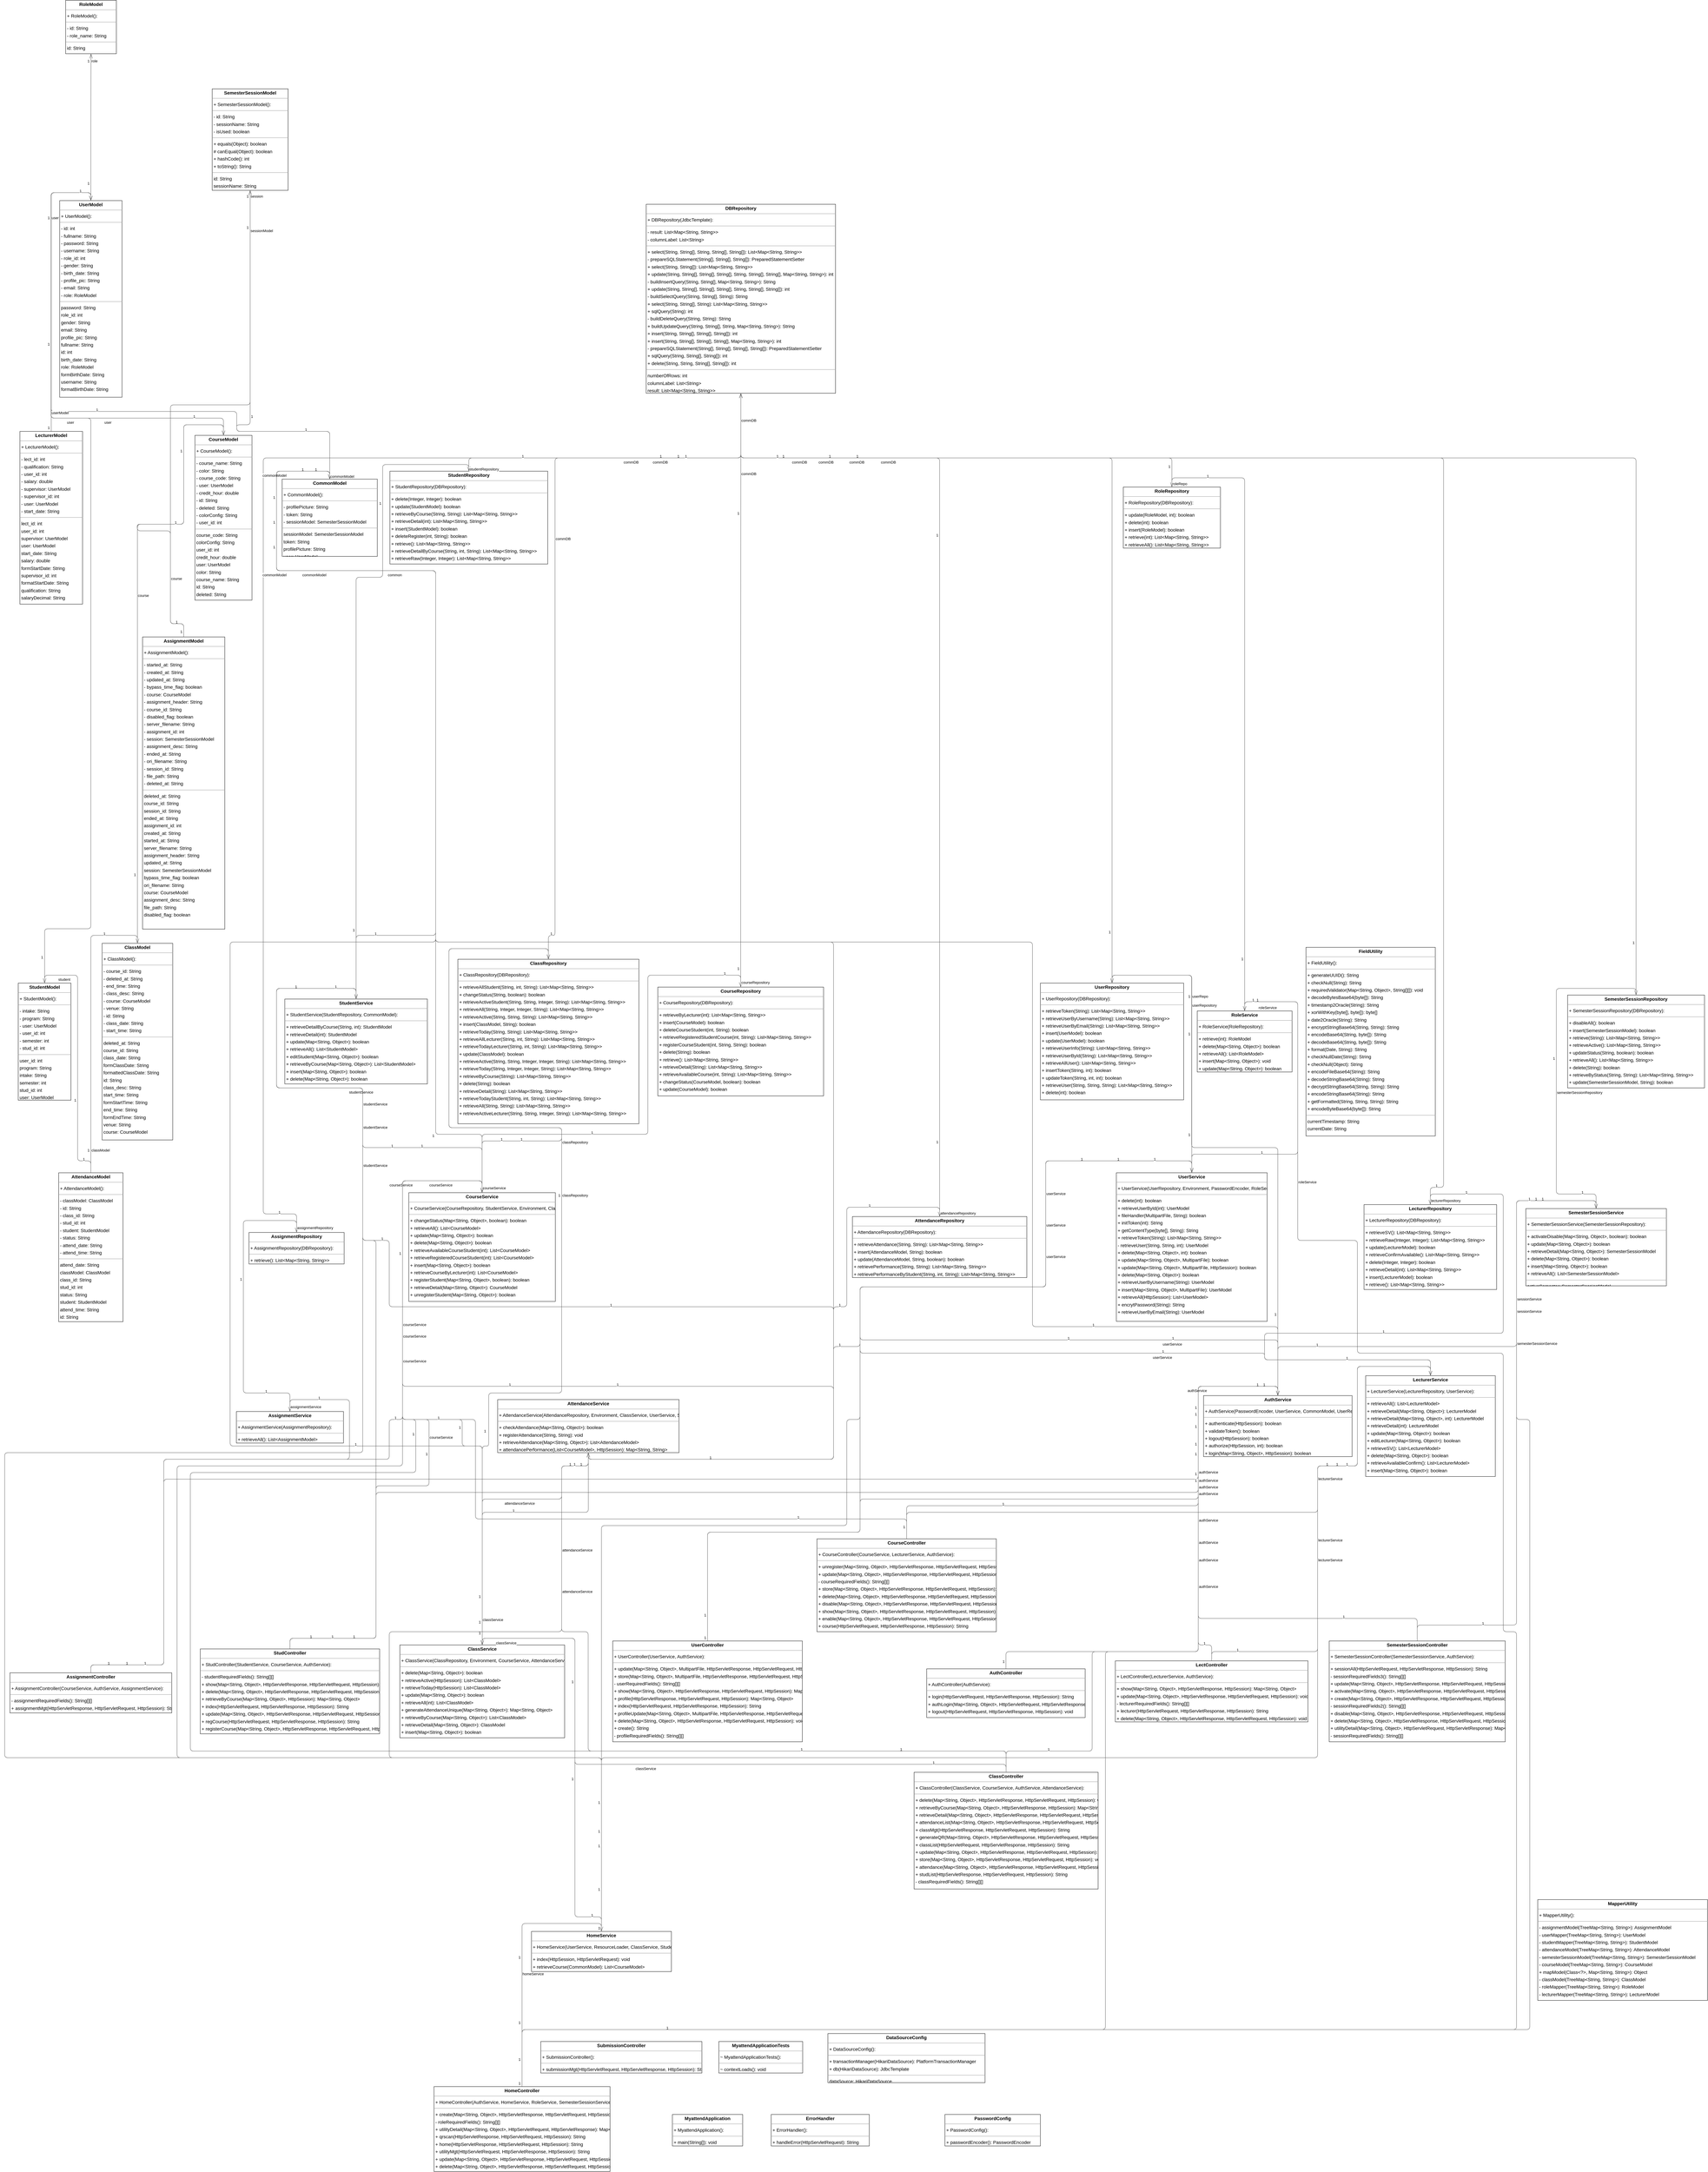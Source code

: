<mxfile version="25.0.2">
  <diagram id="bCJDKkCI2MaHV-e6RKPt" name="Page-1">
    <mxGraphModel dx="1514" dy="1169" grid="1" gridSize="10" guides="1" tooltips="1" connect="1" arrows="1" fold="1" page="0" pageScale="1" pageWidth="850" pageHeight="1100" background="none" math="0" shadow="0">
      <root>
        <mxCell id="0" />
        <mxCell id="1" parent="0" />
        <mxCell id="node39" value="&lt;p style=&quot;margin:0px;margin-top:4px;text-align:center;&quot;&gt;&lt;b&gt;AssignmentController&lt;/b&gt;&lt;/p&gt;&lt;hr size=&quot;1&quot;/&gt;&lt;p style=&quot;margin:0 0 0 4px;line-height:1.6;&quot;&gt;+ AssignmentController(CourseService, AuthService, AssignmentService): &lt;/p&gt;&lt;hr size=&quot;1&quot;/&gt;&lt;p style=&quot;margin:0 0 0 4px;line-height:1.6;&quot;&gt;- assignmentRequiredFields(): String[][]&lt;br/&gt;+ assignmentMgt(HttpServletResponse, HttpServletRequest, HttpSession): String&lt;/p&gt;" style="verticalAlign=top;align=left;overflow=fill;fontSize=14;fontFamily=Helvetica;html=1;rounded=0;shadow=0;comic=0;labelBackgroundColor=none;strokeWidth=1;" parent="1" vertex="1">
          <mxGeometry x="-286" y="4748" width="488" height="121" as="geometry" />
        </mxCell>
        <mxCell id="node35" value="&lt;p style=&quot;margin:0px;margin-top:4px;text-align:center;&quot;&gt;&lt;b&gt;AssignmentModel&lt;/b&gt;&lt;/p&gt;&lt;hr size=&quot;1&quot;/&gt;&lt;p style=&quot;margin:0 0 0 4px;line-height:1.6;&quot;&gt;+ AssignmentModel(): &lt;/p&gt;&lt;hr size=&quot;1&quot;/&gt;&lt;p style=&quot;margin:0 0 0 4px;line-height:1.6;&quot;&gt;- started_at: String&lt;br/&gt;- created_at: String&lt;br/&gt;- updated_at: String&lt;br/&gt;- bypass_time_flag: boolean&lt;br/&gt;- course: CourseModel&lt;br/&gt;- assignment_header: String&lt;br/&gt;- course_id: String&lt;br/&gt;- disabled_flag: boolean&lt;br/&gt;- server_filename: String&lt;br/&gt;- assignment_id: int&lt;br/&gt;- session: SemesterSessionModel&lt;br/&gt;- assignment_desc: String&lt;br/&gt;- ended_at: String&lt;br/&gt;- ori_filename: String&lt;br/&gt;- session_id: String&lt;br/&gt;- file_path: String&lt;br/&gt;- deleted_at: String&lt;/p&gt;&lt;hr size=&quot;1&quot;/&gt;&lt;p style=&quot;margin:0 0 0 4px;line-height:1.6;&quot;&gt; deleted_at: String&lt;br/&gt; course_id: String&lt;br/&gt; session_id: String&lt;br/&gt; ended_at: String&lt;br/&gt; assignment_id: int&lt;br/&gt; created_at: String&lt;br/&gt; started_at: String&lt;br/&gt; server_filename: String&lt;br/&gt; assignment_header: String&lt;br/&gt; updated_at: String&lt;br/&gt; session: SemesterSessionModel&lt;br/&gt; bypass_time_flag: boolean&lt;br/&gt; ori_filename: String&lt;br/&gt; course: CourseModel&lt;br/&gt; assignment_desc: String&lt;br/&gt; file_path: String&lt;br/&gt; disabled_flag: boolean&lt;/p&gt;" style="verticalAlign=top;align=left;overflow=fill;fontSize=14;fontFamily=Helvetica;html=1;rounded=0;shadow=0;comic=0;labelBackgroundColor=none;strokeWidth=1;" parent="1" vertex="1">
          <mxGeometry x="114" y="1624" width="248" height="881" as="geometry" />
        </mxCell>
        <mxCell id="node36" value="&lt;p style=&quot;margin:0px;margin-top:4px;text-align:center;&quot;&gt;&lt;b&gt;AssignmentRepository&lt;/b&gt;&lt;/p&gt;&lt;hr size=&quot;1&quot;/&gt;&lt;p style=&quot;margin:0 0 0 4px;line-height:1.6;&quot;&gt;+ AssignmentRepository(DBRepository): &lt;/p&gt;&lt;hr size=&quot;1&quot;/&gt;&lt;p style=&quot;margin:0 0 0 4px;line-height:1.6;&quot;&gt;+ retrieve(): List&amp;lt;Map&amp;lt;String, String&amp;gt;&amp;gt;&lt;/p&gt;" style="verticalAlign=top;align=left;overflow=fill;fontSize=14;fontFamily=Helvetica;html=1;rounded=0;shadow=0;comic=0;labelBackgroundColor=none;strokeWidth=1;" parent="1" vertex="1">
          <mxGeometry x="435" y="3420" width="287" height="95" as="geometry" />
        </mxCell>
        <mxCell id="node42" value="&lt;p style=&quot;margin:0px;margin-top:4px;text-align:center;&quot;&gt;&lt;b&gt;AssignmentService&lt;/b&gt;&lt;/p&gt;&lt;hr size=&quot;1&quot;/&gt;&lt;p style=&quot;margin:0 0 0 4px;line-height:1.6;&quot;&gt;+ AssignmentService(AssignmentRepository): &lt;/p&gt;&lt;hr size=&quot;1&quot;/&gt;&lt;p style=&quot;margin:0 0 0 4px;line-height:1.6;&quot;&gt;+ retrieveAll(): List&amp;lt;AssignmentModel&amp;gt;&lt;/p&gt;" style="verticalAlign=top;align=left;overflow=fill;fontSize=14;fontFamily=Helvetica;html=1;rounded=0;shadow=0;comic=0;labelBackgroundColor=none;strokeWidth=1;" parent="1" vertex="1">
          <mxGeometry x="397" y="3960" width="323" height="95" as="geometry" />
        </mxCell>
        <mxCell id="node5" value="&lt;p style=&quot;margin:0px;margin-top:4px;text-align:center;&quot;&gt;&lt;b&gt;AttendanceModel&lt;/b&gt;&lt;/p&gt;&lt;hr size=&quot;1&quot;/&gt;&lt;p style=&quot;margin:0 0 0 4px;line-height:1.6;&quot;&gt;+ AttendanceModel(): &lt;/p&gt;&lt;hr size=&quot;1&quot;/&gt;&lt;p style=&quot;margin:0 0 0 4px;line-height:1.6;&quot;&gt;- classModel: ClassModel&lt;br/&gt;- id: String&lt;br/&gt;- class_id: String&lt;br/&gt;- stud_id: int&lt;br/&gt;- student: StudentModel&lt;br/&gt;- status: String&lt;br/&gt;- attend_date: String&lt;br/&gt;- attend_time: String&lt;/p&gt;&lt;hr size=&quot;1&quot;/&gt;&lt;p style=&quot;margin:0 0 0 4px;line-height:1.6;&quot;&gt; attend_date: String&lt;br/&gt; classModel: ClassModel&lt;br/&gt; class_id: String&lt;br/&gt; stud_id: int&lt;br/&gt; status: String&lt;br/&gt; student: StudentModel&lt;br/&gt; attend_time: String&lt;br/&gt; id: String&lt;/p&gt;" style="verticalAlign=top;align=left;overflow=fill;fontSize=14;fontFamily=Helvetica;html=1;rounded=0;shadow=0;comic=0;labelBackgroundColor=none;strokeWidth=1;" parent="1" vertex="1">
          <mxGeometry x="-139" y="3240" width="194" height="449" as="geometry" />
        </mxCell>
        <mxCell id="node47" value="&lt;p style=&quot;margin:0px;margin-top:4px;text-align:center;&quot;&gt;&lt;b&gt;AttendanceRepository&lt;/b&gt;&lt;/p&gt;&lt;hr size=&quot;1&quot;/&gt;&lt;p style=&quot;margin:0 0 0 4px;line-height:1.6;&quot;&gt;+ AttendanceRepository(DBRepository): &lt;/p&gt;&lt;hr size=&quot;1&quot;/&gt;&lt;p style=&quot;margin:0 0 0 4px;line-height:1.6;&quot;&gt;+ retrieveAttendance(String, String): List&amp;lt;Map&amp;lt;String, String&amp;gt;&amp;gt;&lt;br/&gt;+ insert(AttendanceModel, String): boolean&lt;br/&gt;+ update(AttendanceModel, String, boolean): boolean&lt;br/&gt;+ retrievePerformance(String, String): List&amp;lt;Map&amp;lt;String, String&amp;gt;&amp;gt;&lt;br/&gt;+ retrievePerformanceByStudent(String, int, String): List&amp;lt;Map&amp;lt;String, String&amp;gt;&amp;gt;&lt;/p&gt;" style="verticalAlign=top;align=left;overflow=fill;fontSize=14;fontFamily=Helvetica;html=1;rounded=0;shadow=0;comic=0;labelBackgroundColor=none;strokeWidth=1;" parent="1" vertex="1">
          <mxGeometry x="2255" y="3372" width="526" height="184" as="geometry" />
        </mxCell>
        <mxCell id="node18" value="&lt;p style=&quot;margin:0px;margin-top:4px;text-align:center;&quot;&gt;&lt;b&gt;AttendanceService&lt;/b&gt;&lt;/p&gt;&lt;hr size=&quot;1&quot;/&gt;&lt;p style=&quot;margin:0 0 0 4px;line-height:1.6;&quot;&gt;+ AttendanceService(AttendanceRepository, Environment, ClassService, UserService, StudentService, ResourceLoader, CourseService, CommonModel): &lt;/p&gt;&lt;hr size=&quot;1&quot;/&gt;&lt;p style=&quot;margin:0 0 0 4px;line-height:1.6;&quot;&gt;+ checkAttendance(Map&amp;lt;String, Object&amp;gt;): boolean&lt;br/&gt;+ registerAttendance(String, String): void&lt;br/&gt;+ retrieveAttendance(Map&amp;lt;String, Object&amp;gt;): List&amp;lt;AttendanceModel&amp;gt;&lt;br/&gt;+ attendancePerformance(List&amp;lt;CourseModel&amp;gt;, HttpSession): Map&amp;lt;String, String&amp;gt;&lt;/p&gt;" style="verticalAlign=top;align=left;overflow=fill;fontSize=14;fontFamily=Helvetica;html=1;rounded=0;shadow=0;comic=0;labelBackgroundColor=none;strokeWidth=1;" parent="1" vertex="1">
          <mxGeometry x="1185" y="3924" width="547" height="160" as="geometry" />
        </mxCell>
        <mxCell id="node43" value="&lt;p style=&quot;margin:0px;margin-top:4px;text-align:center;&quot;&gt;&lt;b&gt;AuthController&lt;/b&gt;&lt;/p&gt;&lt;hr size=&quot;1&quot;/&gt;&lt;p style=&quot;margin:0 0 0 4px;line-height:1.6;&quot;&gt;+ AuthController(AuthService): &lt;/p&gt;&lt;hr size=&quot;1&quot;/&gt;&lt;p style=&quot;margin:0 0 0 4px;line-height:1.6;&quot;&gt;+ login(HttpServletRequest, HttpServletResponse, HttpSession): String&lt;br/&gt;+ authLogin(Map&amp;lt;String, Object&amp;gt;, HttpServletRequest, HttpServletResponse, HttpSession): void&lt;br/&gt;+ logout(HttpServletRequest, HttpServletResponse, HttpSession): void&lt;/p&gt;" style="verticalAlign=top;align=left;overflow=fill;fontSize=14;fontFamily=Helvetica;html=1;rounded=0;shadow=0;comic=0;labelBackgroundColor=none;strokeWidth=1;" parent="1" vertex="1">
          <mxGeometry x="2479" y="4736" width="478" height="147" as="geometry" />
        </mxCell>
        <mxCell id="node34" value="&lt;p style=&quot;margin:0px;margin-top:4px;text-align:center;&quot;&gt;&lt;b&gt;AuthService&lt;/b&gt;&lt;/p&gt;&lt;hr size=&quot;1&quot;/&gt;&lt;p style=&quot;margin:0 0 0 4px;line-height:1.6;&quot;&gt;+ AuthService(PasswordEncoder, UserService, CommonModel, UserRepository, SemesterSessionService): &lt;/p&gt;&lt;hr size=&quot;1&quot;/&gt;&lt;p style=&quot;margin:0 0 0 4px;line-height:1.6;&quot;&gt;+ authenticate(HttpSession): boolean&lt;br/&gt;+ validateToken(): boolean&lt;br/&gt;+ logout(HttpSession): boolean&lt;br/&gt;+ authorize(HttpSession, int): boolean&lt;br/&gt;+ login(Map&amp;lt;String, Object&amp;gt;, HttpSession): boolean&lt;/p&gt;" style="verticalAlign=top;align=left;overflow=fill;fontSize=14;fontFamily=Helvetica;html=1;rounded=0;shadow=0;comic=0;labelBackgroundColor=none;strokeWidth=1;" parent="1" vertex="1">
          <mxGeometry x="3314" y="3912" width="448" height="184" as="geometry" />
        </mxCell>
        <mxCell id="node8" value="&lt;p style=&quot;margin:0px;margin-top:4px;text-align:center;&quot;&gt;&lt;b&gt;ClassController&lt;/b&gt;&lt;/p&gt;&lt;hr size=&quot;1&quot;/&gt;&lt;p style=&quot;margin:0 0 0 4px;line-height:1.6;&quot;&gt;+ ClassController(ClassService, CourseService, AuthService, AttendanceService): &lt;/p&gt;&lt;hr size=&quot;1&quot;/&gt;&lt;p style=&quot;margin:0 0 0 4px;line-height:1.6;&quot;&gt;+ delete(Map&amp;lt;String, Object&amp;gt;, HttpServletResponse, HttpServletRequest, HttpSession): void&lt;br/&gt;+ retrieveByCourse(Map&amp;lt;String, Object&amp;gt;, HttpServletResponse, HttpSession): Map&amp;lt;String, Object&amp;gt;&lt;br/&gt;+ retrieveDetail(Map&amp;lt;String, Object&amp;gt;, HttpServletResponse, HttpServletRequest, HttpSession): Map&amp;lt;String, Object&amp;gt;&lt;br/&gt;+ attendanceList(Map&amp;lt;String, Object&amp;gt;, HttpServletResponse, HttpServletRequest, HttpSession): Map&amp;lt;String, Object&amp;gt;&lt;br/&gt;+ classMgt(HttpServletResponse, HttpServletRequest, HttpSession): String&lt;br/&gt;+ generateQR(Map&amp;lt;String, Object&amp;gt;, HttpServletResponse, HttpServletRequest, HttpSession): Map&amp;lt;String, Object&amp;gt;&lt;br/&gt;+ classList(HttpServletRequest, HttpServletResponse, HttpSession): String&lt;br/&gt;+ update(Map&amp;lt;String, Object&amp;gt;, HttpServletResponse, HttpServletRequest, HttpSession): void&lt;br/&gt;+ store(Map&amp;lt;String, Object&amp;gt;, HttpServletResponse, HttpServletRequest, HttpSession): void&lt;br/&gt;+ attendance(Map&amp;lt;String, Object&amp;gt;, HttpServletResponse, HttpServletRequest, HttpSession): Map&amp;lt;String, Object&amp;gt;&lt;br/&gt;+ studList(HttpServletResponse, HttpServletRequest, HttpSession): String&lt;br/&gt;- classRequiredFields(): String[][]&lt;/p&gt;" style="verticalAlign=top;align=left;overflow=fill;fontSize=14;fontFamily=Helvetica;html=1;rounded=0;shadow=0;comic=0;labelBackgroundColor=none;strokeWidth=1;" parent="1" vertex="1">
          <mxGeometry x="2441" y="5048" width="555" height="352" as="geometry" />
        </mxCell>
        <mxCell id="node14" value="&lt;p style=&quot;margin:0px;margin-top:4px;text-align:center;&quot;&gt;&lt;b&gt;ClassModel&lt;/b&gt;&lt;/p&gt;&lt;hr size=&quot;1&quot;/&gt;&lt;p style=&quot;margin:0 0 0 4px;line-height:1.6;&quot;&gt;+ ClassModel(): &lt;/p&gt;&lt;hr size=&quot;1&quot;/&gt;&lt;p style=&quot;margin:0 0 0 4px;line-height:1.6;&quot;&gt;- course_id: String&lt;br/&gt;- deleted_at: String&lt;br/&gt;- end_time: String&lt;br/&gt;- class_desc: String&lt;br/&gt;- course: CourseModel&lt;br/&gt;- venue: String&lt;br/&gt;- id: String&lt;br/&gt;- class_date: String&lt;br/&gt;- start_time: String&lt;/p&gt;&lt;hr size=&quot;1&quot;/&gt;&lt;p style=&quot;margin:0 0 0 4px;line-height:1.6;&quot;&gt; deleted_at: String&lt;br/&gt; course_id: String&lt;br/&gt; class_date: String&lt;br/&gt; formClassDate: String&lt;br/&gt; formattedClassDate: String&lt;br/&gt; id: String&lt;br/&gt; class_desc: String&lt;br/&gt; start_time: String&lt;br/&gt; formStartTime: String&lt;br/&gt; end_time: String&lt;br/&gt; formEndTime: String&lt;br/&gt; venue: String&lt;br/&gt; course: CourseModel&lt;/p&gt;" style="verticalAlign=top;align=left;overflow=fill;fontSize=14;fontFamily=Helvetica;html=1;rounded=0;shadow=0;comic=0;labelBackgroundColor=none;strokeWidth=1;" parent="1" vertex="1">
          <mxGeometry x="-8" y="2548" width="213" height="593" as="geometry" />
        </mxCell>
        <mxCell id="node2" value="&lt;p style=&quot;margin:0px;margin-top:4px;text-align:center;&quot;&gt;&lt;b&gt;ClassRepository&lt;/b&gt;&lt;/p&gt;&lt;hr size=&quot;1&quot;/&gt;&lt;p style=&quot;margin:0 0 0 4px;line-height:1.6;&quot;&gt;+ ClassRepository(DBRepository): &lt;/p&gt;&lt;hr size=&quot;1&quot;/&gt;&lt;p style=&quot;margin:0 0 0 4px;line-height:1.6;&quot;&gt;+ retrieveAllStudent(String, int, String): List&amp;lt;Map&amp;lt;String, String&amp;gt;&amp;gt;&lt;br/&gt;+ changeStatus(String, boolean): boolean&lt;br/&gt;+ retrieveActiveStudent(String, String, Integer, String): List&amp;lt;Map&amp;lt;String, String&amp;gt;&amp;gt;&lt;br/&gt;+ retrieveAll(String, Integer, Integer, String): List&amp;lt;Map&amp;lt;String, String&amp;gt;&amp;gt;&lt;br/&gt;+ retrieveActive(String, String, String): List&amp;lt;Map&amp;lt;String, String&amp;gt;&amp;gt;&lt;br/&gt;+ insert(ClassModel, String): boolean&lt;br/&gt;+ retrieveToday(String, String): List&amp;lt;Map&amp;lt;String, String&amp;gt;&amp;gt;&lt;br/&gt;+ retrieveAllLecturer(String, int, String): List&amp;lt;Map&amp;lt;String, String&amp;gt;&amp;gt;&lt;br/&gt;+ retrieveTodayLecturer(String, int, String): List&amp;lt;Map&amp;lt;String, String&amp;gt;&amp;gt;&lt;br/&gt;+ update(ClassModel): boolean&lt;br/&gt;+ retrieveActive(String, String, Integer, Integer, String): List&amp;lt;Map&amp;lt;String, String&amp;gt;&amp;gt;&lt;br/&gt;+ retrieveToday(String, Integer, Integer, String): List&amp;lt;Map&amp;lt;String, String&amp;gt;&amp;gt;&lt;br/&gt;+ retrieveByCourse(String): List&amp;lt;Map&amp;lt;String, String&amp;gt;&amp;gt;&lt;br/&gt;+ delete(String): boolean&lt;br/&gt;+ retrieveDetail(String): List&amp;lt;Map&amp;lt;String, String&amp;gt;&amp;gt;&lt;br/&gt;+ retrieveTodayStudent(String, int, String): List&amp;lt;Map&amp;lt;String, String&amp;gt;&amp;gt;&lt;br/&gt;+ retrieveAll(String, String): List&amp;lt;Map&amp;lt;String, String&amp;gt;&amp;gt;&lt;br/&gt;+ retrieveActiveLecturer(String, String, Integer, String): List&amp;lt;Map&amp;lt;String, String&amp;gt;&amp;gt;&lt;/p&gt;" style="verticalAlign=top;align=left;overflow=fill;fontSize=14;fontFamily=Helvetica;html=1;rounded=0;shadow=0;comic=0;labelBackgroundColor=none;strokeWidth=1;" parent="1" vertex="1">
          <mxGeometry x="1065" y="2596" width="546" height="496" as="geometry" />
        </mxCell>
        <mxCell id="node17" value="&lt;p style=&quot;margin:0px;margin-top:4px;text-align:center;&quot;&gt;&lt;b&gt;ClassService&lt;/b&gt;&lt;/p&gt;&lt;hr size=&quot;1&quot;/&gt;&lt;p style=&quot;margin:0 0 0 4px;line-height:1.6;&quot;&gt;+ ClassService(ClassRepository, Environment, CourseService, AttendanceService, CommonModel): &lt;/p&gt;&lt;hr size=&quot;1&quot;/&gt;&lt;p style=&quot;margin:0 0 0 4px;line-height:1.6;&quot;&gt;+ delete(Map&amp;lt;String, Object&amp;gt;): boolean&lt;br/&gt;+ retrieveActive(HttpSession): List&amp;lt;ClassModel&amp;gt;&lt;br/&gt;+ retrieveToday(HttpSession): List&amp;lt;ClassModel&amp;gt;&lt;br/&gt;+ update(Map&amp;lt;String, Object&amp;gt;): boolean&lt;br/&gt;+ retrieveAll(int): List&amp;lt;ClassModel&amp;gt;&lt;br/&gt;+ generateAttendanceUnique(Map&amp;lt;String, Object&amp;gt;): Map&amp;lt;String, Object&amp;gt;&lt;br/&gt;+ retrieveByCourse(Map&amp;lt;String, Object&amp;gt;): List&amp;lt;ClassModel&amp;gt;&lt;br/&gt;+ retrieveDetail(Map&amp;lt;String, Object&amp;gt;): ClassModel&lt;br/&gt;+ insert(Map&amp;lt;String, Object&amp;gt;): boolean&lt;/p&gt;" style="verticalAlign=top;align=left;overflow=fill;fontSize=14;fontFamily=Helvetica;html=1;rounded=0;shadow=0;comic=0;labelBackgroundColor=none;strokeWidth=1;" parent="1" vertex="1">
          <mxGeometry x="890" y="4664" width="497" height="280" as="geometry" />
        </mxCell>
        <mxCell id="node30" value="&lt;p style=&quot;margin:0px;margin-top:4px;text-align:center;&quot;&gt;&lt;b&gt;CommonModel&lt;/b&gt;&lt;/p&gt;&lt;hr size=&quot;1&quot;/&gt;&lt;p style=&quot;margin:0 0 0 4px;line-height:1.6;&quot;&gt;+ CommonModel(): &lt;/p&gt;&lt;hr size=&quot;1&quot;/&gt;&lt;p style=&quot;margin:0 0 0 4px;line-height:1.6;&quot;&gt;- profilePicture: String&lt;br/&gt;- token: String&lt;br/&gt;- sessionModel: SemesterSessionModel&lt;/p&gt;&lt;hr size=&quot;1&quot;/&gt;&lt;p style=&quot;margin:0 0 0 4px;line-height:1.6;&quot;&gt; sessionModel: SemesterSessionModel&lt;br/&gt; token: String&lt;br/&gt; profilePicture: String&lt;br/&gt; user: UserModel&lt;/p&gt;" style="verticalAlign=top;align=left;overflow=fill;fontSize=14;fontFamily=Helvetica;html=1;rounded=0;shadow=0;comic=0;labelBackgroundColor=none;strokeWidth=1;" parent="1" vertex="1">
          <mxGeometry x="535" y="1148" width="287" height="233" as="geometry" />
        </mxCell>
        <mxCell id="node28" value="&lt;p style=&quot;margin:0px;margin-top:4px;text-align:center;&quot;&gt;&lt;b&gt;CourseController&lt;/b&gt;&lt;/p&gt;&lt;hr size=&quot;1&quot;/&gt;&lt;p style=&quot;margin:0 0 0 4px;line-height:1.6;&quot;&gt;+ CourseController(CourseService, LecturerService, AuthService): &lt;/p&gt;&lt;hr size=&quot;1&quot;/&gt;&lt;p style=&quot;margin:0 0 0 4px;line-height:1.6;&quot;&gt;+ unregister(Map&amp;lt;String, Object&amp;gt;, HttpServletResponse, HttpServletRequest, HttpSession): void&lt;br/&gt;+ update(Map&amp;lt;String, Object&amp;gt;, HttpServletResponse, HttpServletRequest, HttpSession): void&lt;br/&gt;- courseRequiredFields(): String[][]&lt;br/&gt;+ store(Map&amp;lt;String, Object&amp;gt;, HttpServletResponse, HttpServletRequest, HttpSession): void&lt;br/&gt;+ delete(Map&amp;lt;String, Object&amp;gt;, HttpServletResponse, HttpServletRequest, HttpSession): void&lt;br/&gt;+ disable(Map&amp;lt;String, Object&amp;gt;, HttpServletResponse, HttpServletRequest, HttpSession): void&lt;br/&gt;+ show(Map&amp;lt;String, Object&amp;gt;, HttpServletResponse, HttpServletRequest, HttpSession): Map&amp;lt;String, Object&amp;gt;&lt;br/&gt;+ enable(Map&amp;lt;String, Object&amp;gt;, HttpServletResponse, HttpServletRequest, HttpSession): void&lt;br/&gt;+ course(HttpServletRequest, HttpServletResponse, HttpSession): String&lt;/p&gt;" style="verticalAlign=top;align=left;overflow=fill;fontSize=14;fontFamily=Helvetica;html=1;rounded=0;shadow=0;comic=0;labelBackgroundColor=none;strokeWidth=1;" parent="1" vertex="1">
          <mxGeometry x="2148" y="4344" width="541" height="280" as="geometry" />
        </mxCell>
        <mxCell id="node31" value="&lt;p style=&quot;margin:0px;margin-top:4px;text-align:center;&quot;&gt;&lt;b&gt;CourseModel&lt;/b&gt;&lt;/p&gt;&lt;hr size=&quot;1&quot;/&gt;&lt;p style=&quot;margin:0 0 0 4px;line-height:1.6;&quot;&gt;+ CourseModel(): &lt;/p&gt;&lt;hr size=&quot;1&quot;/&gt;&lt;p style=&quot;margin:0 0 0 4px;line-height:1.6;&quot;&gt;- course_name: String&lt;br/&gt;- color: String&lt;br/&gt;- course_code: String&lt;br/&gt;- user: UserModel&lt;br/&gt;- credit_hour: double&lt;br/&gt;- id: String&lt;br/&gt;- deleted: String&lt;br/&gt;- colorConfig: String&lt;br/&gt;- user_id: int&lt;/p&gt;&lt;hr size=&quot;1&quot;/&gt;&lt;p style=&quot;margin:0 0 0 4px;line-height:1.6;&quot;&gt; course_code: String&lt;br/&gt; colorConfig: String&lt;br/&gt; user_id: int&lt;br/&gt; credit_hour: double&lt;br/&gt; user: UserModel&lt;br/&gt; color: String&lt;br/&gt; course_name: String&lt;br/&gt; id: String&lt;br/&gt; deleted: String&lt;/p&gt;" style="verticalAlign=top;align=left;overflow=fill;fontSize=14;fontFamily=Helvetica;html=1;rounded=0;shadow=0;comic=0;labelBackgroundColor=none;strokeWidth=1;" parent="1" vertex="1">
          <mxGeometry x="272" y="1016" width="172" height="497" as="geometry" />
        </mxCell>
        <mxCell id="node40" value="&lt;p style=&quot;margin:0px;margin-top:4px;text-align:center;&quot;&gt;&lt;b&gt;CourseRepository&lt;/b&gt;&lt;/p&gt;&lt;hr size=&quot;1&quot;/&gt;&lt;p style=&quot;margin:0 0 0 4px;line-height:1.6;&quot;&gt;+ CourseRepository(DBRepository): &lt;/p&gt;&lt;hr size=&quot;1&quot;/&gt;&lt;p style=&quot;margin:0 0 0 4px;line-height:1.6;&quot;&gt;+ retrieveByLecturer(int): List&amp;lt;Map&amp;lt;String, String&amp;gt;&amp;gt;&lt;br/&gt;+ insert(CourseModel): boolean&lt;br/&gt;+ deleteCourseStudent(int, String): boolean&lt;br/&gt;+ retrieveRegisteredStudentCourse(int, String): List&amp;lt;Map&amp;lt;String, String&amp;gt;&amp;gt;&lt;br/&gt;+ registerCourseStudent(int, String, String): boolean&lt;br/&gt;+ delete(String): boolean&lt;br/&gt;+ retrieve(): List&amp;lt;Map&amp;lt;String, String&amp;gt;&amp;gt;&lt;br/&gt;+ retrieveDetail(String): List&amp;lt;Map&amp;lt;String, String&amp;gt;&amp;gt;&lt;br/&gt;+ retrieveAvailableCourse(int, String): List&amp;lt;Map&amp;lt;String, String&amp;gt;&amp;gt;&lt;br/&gt;+ changeStatus(CourseModel, boolean): boolean&lt;br/&gt;+ update(CourseModel): boolean&lt;/p&gt;" style="verticalAlign=top;align=left;overflow=fill;fontSize=14;fontFamily=Helvetica;html=1;rounded=0;shadow=0;comic=0;labelBackgroundColor=none;strokeWidth=1;" parent="1" vertex="1">
          <mxGeometry x="1668" y="2680" width="500" height="328" as="geometry" />
        </mxCell>
        <mxCell id="node4" value="&lt;p style=&quot;margin:0px;margin-top:4px;text-align:center;&quot;&gt;&lt;b&gt;CourseService&lt;/b&gt;&lt;/p&gt;&lt;hr size=&quot;1&quot;/&gt;&lt;p style=&quot;margin:0 0 0 4px;line-height:1.6;&quot;&gt;+ CourseService(CourseRepository, StudentService, Environment, ClassRepository, CommonModel): &lt;/p&gt;&lt;hr size=&quot;1&quot;/&gt;&lt;p style=&quot;margin:0 0 0 4px;line-height:1.6;&quot;&gt;+ changeStatus(Map&amp;lt;String, Object&amp;gt;, boolean): boolean&lt;br/&gt;+ retrieveAll(): List&amp;lt;CourseModel&amp;gt;&lt;br/&gt;+ update(Map&amp;lt;String, Object&amp;gt;): boolean&lt;br/&gt;+ delete(Map&amp;lt;String, Object&amp;gt;): boolean&lt;br/&gt;+ retrieveAvailableCourseStudent(int): List&amp;lt;CourseModel&amp;gt;&lt;br/&gt;+ retrieveRegisteredCourseStudent(int): List&amp;lt;CourseModel&amp;gt;&lt;br/&gt;+ insert(Map&amp;lt;String, Object&amp;gt;): boolean&lt;br/&gt;+ retrieveCourseByLecturer(int): List&amp;lt;CourseModel&amp;gt;&lt;br/&gt;+ registerStudent(Map&amp;lt;String, Object&amp;gt;, boolean): boolean&lt;br/&gt;+ retrieveDetail(Map&amp;lt;String, Object&amp;gt;): CourseModel&lt;br/&gt;+ unregisterStudent(Map&amp;lt;String, Object&amp;gt;): boolean&lt;/p&gt;" style="verticalAlign=top;align=left;overflow=fill;fontSize=14;fontFamily=Helvetica;html=1;rounded=0;shadow=0;comic=0;labelBackgroundColor=none;strokeWidth=1;" parent="1" vertex="1">
          <mxGeometry x="917" y="3300" width="442" height="328" as="geometry" />
        </mxCell>
        <mxCell id="node46" value="&lt;p style=&quot;margin:0px;margin-top:4px;text-align:center;&quot;&gt;&lt;b&gt;DBRepository&lt;/b&gt;&lt;/p&gt;&lt;hr size=&quot;1&quot;/&gt;&lt;p style=&quot;margin:0 0 0 4px;line-height:1.6;&quot;&gt;+ DBRepository(JdbcTemplate): &lt;/p&gt;&lt;hr size=&quot;1&quot;/&gt;&lt;p style=&quot;margin:0 0 0 4px;line-height:1.6;&quot;&gt;- result: List&amp;lt;Map&amp;lt;String, String&amp;gt;&amp;gt;&lt;br/&gt;- columnLabel: List&amp;lt;String&amp;gt;&lt;/p&gt;&lt;hr size=&quot;1&quot;/&gt;&lt;p style=&quot;margin:0 0 0 4px;line-height:1.6;&quot;&gt;+ select(String, String[], String, String[], String[]): List&amp;lt;Map&amp;lt;String, String&amp;gt;&amp;gt;&lt;br/&gt;- prepareSQLStatement(String[], String[], String[]): PreparedStatementSetter&lt;br/&gt;+ select(String, String[]): List&amp;lt;Map&amp;lt;String, String&amp;gt;&amp;gt;&lt;br/&gt;+ update(String, String[], String[], String[], String, String[], String[], Map&amp;lt;String, String&amp;gt;): int&lt;br/&gt;- buildInsertQuery(String, String[], Map&amp;lt;String, String&amp;gt;): String&lt;br/&gt;+ update(String, String[], String[], String[], String, String[], String[]): int&lt;br/&gt;- buildSelectQuery(String, String[], String): String&lt;br/&gt;+ select(String, String[], String): List&amp;lt;Map&amp;lt;String, String&amp;gt;&amp;gt;&lt;br/&gt;+ sqlQuery(String): int&lt;br/&gt;- buildDeleteQuery(String, String): String&lt;br/&gt;+ buildUpdateQuery(String, String[], String, Map&amp;lt;String, String&amp;gt;): String&lt;br/&gt;+ insert(String, String[], String[], String[]): int&lt;br/&gt;+ insert(String, String[], String[], String[], Map&amp;lt;String, String&amp;gt;): int&lt;br/&gt;- prepareSQLStatement(String[], String[], String[], String[]): PreparedStatementSetter&lt;br/&gt;+ sqlQuery(String, String[], String[]): int&lt;br/&gt;+ delete(String, String, String[], String[]): int&lt;/p&gt;&lt;hr size=&quot;1&quot;/&gt;&lt;p style=&quot;margin:0 0 0 4px;line-height:1.6;&quot;&gt; numberOfRows: int&lt;br/&gt; columnLabel: List&amp;lt;String&amp;gt;&lt;br/&gt; result: List&amp;lt;Map&amp;lt;String, String&amp;gt;&amp;gt;&lt;/p&gt;" style="verticalAlign=top;align=left;overflow=fill;fontSize=14;fontFamily=Helvetica;html=1;rounded=0;shadow=0;comic=0;labelBackgroundColor=none;strokeWidth=1;" parent="1" vertex="1">
          <mxGeometry x="1633" y="319" width="571" height="570" as="geometry" />
        </mxCell>
        <mxCell id="node11" value="&lt;p style=&quot;margin:0px;margin-top:4px;text-align:center;&quot;&gt;&lt;b&gt;DataSourceConfig&lt;/b&gt;&lt;/p&gt;&lt;hr size=&quot;1&quot;/&gt;&lt;p style=&quot;margin:0 0 0 4px;line-height:1.6;&quot;&gt;+ DataSourceConfig(): &lt;/p&gt;&lt;hr size=&quot;1&quot;/&gt;&lt;p style=&quot;margin:0 0 0 4px;line-height:1.6;&quot;&gt;+ transactionManager(HikariDataSource): PlatformTransactionManager&lt;br/&gt;+ db(HikariDataSource): JdbcTemplate&lt;/p&gt;&lt;hr size=&quot;1&quot;/&gt;&lt;p style=&quot;margin:0 0 0 4px;line-height:1.6;&quot;&gt; dataSource: HikariDataSource&lt;/p&gt;" style="verticalAlign=top;align=left;overflow=fill;fontSize=14;fontFamily=Helvetica;html=1;rounded=0;shadow=0;comic=0;labelBackgroundColor=none;strokeWidth=1;" parent="1" vertex="1">
          <mxGeometry x="2181" y="5836" width="474" height="148" as="geometry" />
        </mxCell>
        <mxCell id="node16" value="&lt;p style=&quot;margin:0px;margin-top:4px;text-align:center;&quot;&gt;&lt;b&gt;ErrorHandler&lt;/b&gt;&lt;/p&gt;&lt;hr size=&quot;1&quot;/&gt;&lt;p style=&quot;margin:0 0 0 4px;line-height:1.6;&quot;&gt;+ ErrorHandler(): &lt;/p&gt;&lt;hr size=&quot;1&quot;/&gt;&lt;p style=&quot;margin:0 0 0 4px;line-height:1.6;&quot;&gt;+ handleError(HttpServletRequest): String&lt;/p&gt;" style="verticalAlign=top;align=left;overflow=fill;fontSize=14;fontFamily=Helvetica;html=1;rounded=0;shadow=0;comic=0;labelBackgroundColor=none;strokeWidth=1;" parent="1" vertex="1">
          <mxGeometry x="2010" y="6080" width="296" height="95" as="geometry" />
        </mxCell>
        <mxCell id="node32" value="&lt;p style=&quot;margin:0px;margin-top:4px;text-align:center;&quot;&gt;&lt;b&gt;FieldUtility&lt;/b&gt;&lt;/p&gt;&lt;hr size=&quot;1&quot;/&gt;&lt;p style=&quot;margin:0 0 0 4px;line-height:1.6;&quot;&gt;+ FieldUtility(): &lt;/p&gt;&lt;hr size=&quot;1&quot;/&gt;&lt;p style=&quot;margin:0 0 0 4px;line-height:1.6;&quot;&gt;+ generateUUID(): String&lt;br/&gt;+ checkNull(String): String&lt;br/&gt;+ requiredValidator(Map&amp;lt;String, Object&amp;gt;, String[][]): void&lt;br/&gt;+ decodeBytesBase64(byte[]): String&lt;br/&gt;+ timestamp2Oracle(String): String&lt;br/&gt;+ xorWithKey(byte[], byte[]): byte[]&lt;br/&gt;+ date2Oracle(String): String&lt;br/&gt;+ encryptStringBase64(String, String): String&lt;br/&gt;+ encodeBase64(String, byte[]): String&lt;br/&gt;+ decodeBase64(String, byte[]): String&lt;br/&gt;+ format(Date, String): String&lt;br/&gt;+ checkNullDate(String): String&lt;br/&gt;+ checkNull(Object): String&lt;br/&gt;+ encodeFileBase64(String): String&lt;br/&gt;+ decodeStringBase64(String): String&lt;br/&gt;+ decryptStringBase64(String, String): String&lt;br/&gt;+ encodeStringBase64(String): String&lt;br/&gt;+ getFormatted(String, String, String): String&lt;br/&gt;+ encodeByteBase64(byte[]): String&lt;/p&gt;&lt;hr size=&quot;1&quot;/&gt;&lt;p style=&quot;margin:0 0 0 4px;line-height:1.6;&quot;&gt; currentTimestamp: String&lt;br/&gt; currentDate: String&lt;/p&gt;" style="verticalAlign=top;align=left;overflow=fill;fontSize=14;fontFamily=Helvetica;html=1;rounded=0;shadow=0;comic=0;labelBackgroundColor=none;strokeWidth=1;" parent="1" vertex="1">
          <mxGeometry x="3623" y="2560" width="390" height="569" as="geometry" />
        </mxCell>
        <mxCell id="node10" value="&lt;p style=&quot;margin:0px;margin-top:4px;text-align:center;&quot;&gt;&lt;b&gt;HomeController&lt;/b&gt;&lt;/p&gt;&lt;hr size=&quot;1&quot;/&gt;&lt;p style=&quot;margin:0 0 0 4px;line-height:1.6;&quot;&gt;+ HomeController(AuthService, HomeService, RoleService, SemesterSessionService): &lt;/p&gt;&lt;hr size=&quot;1&quot;/&gt;&lt;p style=&quot;margin:0 0 0 4px;line-height:1.6;&quot;&gt;+ create(Map&amp;lt;String, Object&amp;gt;, HttpServletResponse, HttpServletRequest, HttpSession): void&lt;br/&gt;- roleRequiredFields(): String[][]&lt;br/&gt;+ utilityDetail(Map&amp;lt;String, Object&amp;gt;, HttpServletRequest, HttpServletResponse): Map&amp;lt;String, Object&amp;gt;&lt;br/&gt;+ qrscan(HttpServletResponse, HttpServletRequest, HttpSession): String&lt;br/&gt;+ home(HttpServletResponse, HttpServletRequest, HttpSession): String&lt;br/&gt;+ utilityMgt(HttpServletRequest, HttpServletResponse, HttpSession): String&lt;br/&gt;+ update(Map&amp;lt;String, Object&amp;gt;, HttpServletResponse, HttpServletRequest, HttpSession): void&lt;br/&gt;+ delete(Map&amp;lt;String, Object&amp;gt;, HttpServletResponse, HttpServletRequest, HttpSession): void&lt;/p&gt;" style="verticalAlign=top;align=left;overflow=fill;fontSize=14;fontFamily=Helvetica;html=1;rounded=0;shadow=0;comic=0;labelBackgroundColor=none;strokeWidth=1;" parent="1" vertex="1">
          <mxGeometry x="993" y="5996" width="531" height="256" as="geometry" />
        </mxCell>
        <mxCell id="node12" value="&lt;p style=&quot;margin:0px;margin-top:4px;text-align:center;&quot;&gt;&lt;b&gt;HomeService&lt;/b&gt;&lt;/p&gt;&lt;hr size=&quot;1&quot;/&gt;&lt;p style=&quot;margin:0 0 0 4px;line-height:1.6;&quot;&gt;+ HomeService(UserService, ResourceLoader, ClassService, StudentService, LecturerService, AttendanceService, CourseService): &lt;/p&gt;&lt;hr size=&quot;1&quot;/&gt;&lt;p style=&quot;margin:0 0 0 4px;line-height:1.6;&quot;&gt;+ index(HttpSession, HttpServletRequest): void&lt;br/&gt;+ retrieveCourse(CommonModel): List&amp;lt;CourseModel&amp;gt;&lt;/p&gt;" style="verticalAlign=top;align=left;overflow=fill;fontSize=14;fontFamily=Helvetica;html=1;rounded=0;shadow=0;comic=0;labelBackgroundColor=none;strokeWidth=1;" parent="1" vertex="1">
          <mxGeometry x="1287" y="5528" width="422" height="121" as="geometry" />
        </mxCell>
        <mxCell id="node7" value="&lt;p style=&quot;margin:0px;margin-top:4px;text-align:center;&quot;&gt;&lt;b&gt;LectController&lt;/b&gt;&lt;/p&gt;&lt;hr size=&quot;1&quot;/&gt;&lt;p style=&quot;margin:0 0 0 4px;line-height:1.6;&quot;&gt;+ LectController(LecturerService, AuthService): &lt;/p&gt;&lt;hr size=&quot;1&quot;/&gt;&lt;p style=&quot;margin:0 0 0 4px;line-height:1.6;&quot;&gt;+ show(Map&amp;lt;String, Object&amp;gt;, HttpServletResponse, HttpSession): Map&amp;lt;String, Object&amp;gt;&lt;br/&gt;+ update(Map&amp;lt;String, Object&amp;gt;, HttpServletResponse, HttpServletRequest, HttpSession): void&lt;br/&gt;- lecturerRequiredFields(): String[][]&lt;br/&gt;+ lecturer(HttpServletRequest, HttpServletResponse, HttpSession): String&lt;br/&gt;+ delete(Map&amp;lt;String, Object&amp;gt;, HttpServletResponse, HttpServletRequest, HttpSession): void&lt;/p&gt;" style="verticalAlign=top;align=left;overflow=fill;fontSize=14;fontFamily=Helvetica;html=1;rounded=0;shadow=0;comic=0;labelBackgroundColor=none;strokeWidth=1;" parent="1" vertex="1">
          <mxGeometry x="3048" y="4712" width="581" height="184" as="geometry" />
        </mxCell>
        <mxCell id="node45" value="&lt;p style=&quot;margin:0px;margin-top:4px;text-align:center;&quot;&gt;&lt;b&gt;LecturerModel&lt;/b&gt;&lt;/p&gt;&lt;hr size=&quot;1&quot;/&gt;&lt;p style=&quot;margin:0 0 0 4px;line-height:1.6;&quot;&gt;+ LecturerModel(): &lt;/p&gt;&lt;hr size=&quot;1&quot;/&gt;&lt;p style=&quot;margin:0 0 0 4px;line-height:1.6;&quot;&gt;- lect_id: int&lt;br/&gt;- qualification: String&lt;br/&gt;- user_id: int&lt;br/&gt;- salary: double&lt;br/&gt;- supervisor: UserModel&lt;br/&gt;- supervisor_id: int&lt;br/&gt;- user: UserModel&lt;br/&gt;- start_date: String&lt;/p&gt;&lt;hr size=&quot;1&quot;/&gt;&lt;p style=&quot;margin:0 0 0 4px;line-height:1.6;&quot;&gt; lect_id: int&lt;br/&gt; user_id: int&lt;br/&gt; supervisor: UserModel&lt;br/&gt; user: UserModel&lt;br/&gt; start_date: String&lt;br/&gt; salary: double&lt;br/&gt; formStartDate: String&lt;br/&gt; supervisor_id: int&lt;br/&gt; formatStartDate: String&lt;br/&gt; qualification: String&lt;br/&gt; salaryDecimal: String&lt;/p&gt;" style="verticalAlign=top;align=left;overflow=fill;fontSize=14;fontFamily=Helvetica;html=1;rounded=0;shadow=0;comic=0;labelBackgroundColor=none;strokeWidth=1;" parent="1" vertex="1">
          <mxGeometry x="-256" y="1004" width="189" height="521" as="geometry" />
        </mxCell>
        <mxCell id="node21" value="&lt;p style=&quot;margin:0px;margin-top:4px;text-align:center;&quot;&gt;&lt;b&gt;LecturerRepository&lt;/b&gt;&lt;/p&gt;&lt;hr size=&quot;1&quot;/&gt;&lt;p style=&quot;margin:0 0 0 4px;line-height:1.6;&quot;&gt;+ LecturerRepository(DBRepository): &lt;/p&gt;&lt;hr size=&quot;1&quot;/&gt;&lt;p style=&quot;margin:0 0 0 4px;line-height:1.6;&quot;&gt;+ retrieveSV(): List&amp;lt;Map&amp;lt;String, String&amp;gt;&amp;gt;&lt;br/&gt;+ retrieveRaw(Integer, Integer): List&amp;lt;Map&amp;lt;String, String&amp;gt;&amp;gt;&lt;br/&gt;+ update(LecturerModel): boolean&lt;br/&gt;+ retrieveConfirmAvailable(): List&amp;lt;Map&amp;lt;String, String&amp;gt;&amp;gt;&lt;br/&gt;+ delete(Integer, Integer): boolean&lt;br/&gt;+ retrieveDetail(int): List&amp;lt;Map&amp;lt;String, String&amp;gt;&amp;gt;&lt;br/&gt;+ insert(LecturerModel): boolean&lt;br/&gt;+ retrieve(): List&amp;lt;Map&amp;lt;String, String&amp;gt;&amp;gt;&lt;/p&gt;" style="verticalAlign=top;align=left;overflow=fill;fontSize=14;fontFamily=Helvetica;html=1;rounded=0;shadow=0;comic=0;labelBackgroundColor=none;strokeWidth=1;" parent="1" vertex="1">
          <mxGeometry x="3798" y="3336" width="400" height="256" as="geometry" />
        </mxCell>
        <mxCell id="node27" value="&lt;p style=&quot;margin:0px;margin-top:4px;text-align:center;&quot;&gt;&lt;b&gt;LecturerService&lt;/b&gt;&lt;/p&gt;&lt;hr size=&quot;1&quot;/&gt;&lt;p style=&quot;margin:0 0 0 4px;line-height:1.6;&quot;&gt;+ LecturerService(LecturerRepository, UserService): &lt;/p&gt;&lt;hr size=&quot;1&quot;/&gt;&lt;p style=&quot;margin:0 0 0 4px;line-height:1.6;&quot;&gt;+ retrieveAll(): List&amp;lt;LecturerModel&amp;gt;&lt;br/&gt;+ retrieveDetail(Map&amp;lt;String, Object&amp;gt;): LecturerModel&lt;br/&gt;+ retrieveDetail(Map&amp;lt;String, Object&amp;gt;, int): LecturerModel&lt;br/&gt;+ retrieveDetail(int): LecturerModel&lt;br/&gt;+ update(Map&amp;lt;String, Object&amp;gt;): boolean&lt;br/&gt;+ editLecturer(Map&amp;lt;String, Object&amp;gt;): boolean&lt;br/&gt;+ retrieveSV(): List&amp;lt;LecturerModel&amp;gt;&lt;br/&gt;+ delete(Map&amp;lt;String, Object&amp;gt;): boolean&lt;br/&gt;+ retrieveAvailableConfirm(): List&amp;lt;LecturerModel&amp;gt;&lt;br/&gt;+ insert(Map&amp;lt;String, Object&amp;gt;): boolean&lt;/p&gt;" style="verticalAlign=top;align=left;overflow=fill;fontSize=14;fontFamily=Helvetica;html=1;rounded=0;shadow=0;comic=0;labelBackgroundColor=none;strokeWidth=1;" parent="1" vertex="1">
          <mxGeometry x="3803" y="3852" width="391" height="304" as="geometry" />
        </mxCell>
        <mxCell id="node9" value="&lt;p style=&quot;margin:0px;margin-top:4px;text-align:center;&quot;&gt;&lt;b&gt;MapperUtility&lt;/b&gt;&lt;/p&gt;&lt;hr size=&quot;1&quot;/&gt;&lt;p style=&quot;margin:0 0 0 4px;line-height:1.6;&quot;&gt;+ MapperUtility(): &lt;/p&gt;&lt;hr size=&quot;1&quot;/&gt;&lt;p style=&quot;margin:0 0 0 4px;line-height:1.6;&quot;&gt;- assignmentModel(TreeMap&amp;lt;String, String&amp;gt;): AssignmentModel&lt;br/&gt;- userMapper(TreeMap&amp;lt;String, String&amp;gt;): UserModel&lt;br/&gt;- studentMapper(TreeMap&amp;lt;String, String&amp;gt;): StudentModel&lt;br/&gt;- attendanceModel(TreeMap&amp;lt;String, String&amp;gt;): AttendanceModel&lt;br/&gt;- semesterSessionModel(TreeMap&amp;lt;String, String&amp;gt;): SemesterSessionModel&lt;br/&gt;- courseModel(TreeMap&amp;lt;String, String&amp;gt;): CourseModel&lt;br/&gt;+ mapModel(Class&amp;lt;?&amp;gt;, Map&amp;lt;String, String&amp;gt;): Object&lt;br/&gt;- classModel(TreeMap&amp;lt;String, String&amp;gt;): ClassModel&lt;br/&gt;- roleMapper(TreeMap&amp;lt;String, String&amp;gt;): RoleModel&lt;br/&gt;- lecturerMapper(TreeMap&amp;lt;String, String&amp;gt;): LecturerModel&lt;/p&gt;" style="verticalAlign=top;align=left;overflow=fill;fontSize=14;fontFamily=Helvetica;html=1;rounded=0;shadow=0;comic=0;labelBackgroundColor=none;strokeWidth=1;" parent="1" vertex="1">
          <mxGeometry x="4322" y="5432" width="512" height="304" as="geometry" />
        </mxCell>
        <mxCell id="node23" value="&lt;p style=&quot;margin:0px;margin-top:4px;text-align:center;&quot;&gt;&lt;b&gt;MyattendApplication&lt;/b&gt;&lt;/p&gt;&lt;hr size=&quot;1&quot;/&gt;&lt;p style=&quot;margin:0 0 0 4px;line-height:1.6;&quot;&gt;+ MyattendApplication(): &lt;/p&gt;&lt;hr size=&quot;1&quot;/&gt;&lt;p style=&quot;margin:0 0 0 4px;line-height:1.6;&quot;&gt;+ main(String[]): void&lt;/p&gt;" style="verticalAlign=top;align=left;overflow=fill;fontSize=14;fontFamily=Helvetica;html=1;rounded=0;shadow=0;comic=0;labelBackgroundColor=none;strokeWidth=1;" parent="1" vertex="1">
          <mxGeometry x="1712" y="6080" width="212" height="95" as="geometry" />
        </mxCell>
        <mxCell id="node20" value="&lt;p style=&quot;margin:0px;margin-top:4px;text-align:center;&quot;&gt;&lt;b&gt;MyattendApplicationTests&lt;/b&gt;&lt;/p&gt;&lt;hr size=&quot;1&quot;/&gt;&lt;p style=&quot;margin:0 0 0 4px;line-height:1.6;&quot;&gt;~ MyattendApplicationTests(): &lt;/p&gt;&lt;hr size=&quot;1&quot;/&gt;&lt;p style=&quot;margin:0 0 0 4px;line-height:1.6;&quot;&gt;~ contextLoads(): void&lt;/p&gt;" style="verticalAlign=top;align=left;overflow=fill;fontSize=14;fontFamily=Helvetica;html=1;rounded=0;shadow=0;comic=0;labelBackgroundColor=none;strokeWidth=1;" parent="1" vertex="1">
          <mxGeometry x="1852" y="5860" width="253" height="95" as="geometry" />
        </mxCell>
        <mxCell id="node6" value="&lt;p style=&quot;margin:0px;margin-top:4px;text-align:center;&quot;&gt;&lt;b&gt;PasswordConfig&lt;/b&gt;&lt;/p&gt;&lt;hr size=&quot;1&quot;/&gt;&lt;p style=&quot;margin:0 0 0 4px;line-height:1.6;&quot;&gt;+ PasswordConfig(): &lt;/p&gt;&lt;hr size=&quot;1&quot;/&gt;&lt;p style=&quot;margin:0 0 0 4px;line-height:1.6;&quot;&gt;+ passwordEncoder(): PasswordEncoder&lt;/p&gt;" style="verticalAlign=top;align=left;overflow=fill;fontSize=14;fontFamily=Helvetica;html=1;rounded=0;shadow=0;comic=0;labelBackgroundColor=none;strokeWidth=1;" parent="1" vertex="1">
          <mxGeometry x="2534" y="6080" width="288" height="95" as="geometry" />
        </mxCell>
        <mxCell id="node33" value="&lt;p style=&quot;margin:0px;margin-top:4px;text-align:center;&quot;&gt;&lt;b&gt;RoleModel&lt;/b&gt;&lt;/p&gt;&lt;hr size=&quot;1&quot;/&gt;&lt;p style=&quot;margin:0 0 0 4px;line-height:1.6;&quot;&gt;+ RoleModel(): &lt;/p&gt;&lt;hr size=&quot;1&quot;/&gt;&lt;p style=&quot;margin:0 0 0 4px;line-height:1.6;&quot;&gt;- id: String&lt;br/&gt;- role_name: String&lt;/p&gt;&lt;hr size=&quot;1&quot;/&gt;&lt;p style=&quot;margin:0 0 0 4px;line-height:1.6;&quot;&gt; id: String&lt;br/&gt; role_name: String&lt;/p&gt;" style="verticalAlign=top;align=left;overflow=fill;fontSize=14;fontFamily=Helvetica;html=1;rounded=0;shadow=0;comic=0;labelBackgroundColor=none;strokeWidth=1;" parent="1" vertex="1">
          <mxGeometry x="-118" y="-296" width="153" height="161" as="geometry" />
        </mxCell>
        <mxCell id="node41" value="&lt;p style=&quot;margin:0px;margin-top:4px;text-align:center;&quot;&gt;&lt;b&gt;RoleRepository&lt;/b&gt;&lt;/p&gt;&lt;hr size=&quot;1&quot;/&gt;&lt;p style=&quot;margin:0 0 0 4px;line-height:1.6;&quot;&gt;+ RoleRepository(DBRepository): &lt;/p&gt;&lt;hr size=&quot;1&quot;/&gt;&lt;p style=&quot;margin:0 0 0 4px;line-height:1.6;&quot;&gt;+ update(RoleModel, int): boolean&lt;br/&gt;+ delete(int): boolean&lt;br/&gt;+ insert(RoleModel): boolean&lt;br/&gt;+ retrieve(int): List&amp;lt;Map&amp;lt;String, String&amp;gt;&amp;gt;&lt;br/&gt;+ retrieveAll(): List&amp;lt;Map&amp;lt;String, String&amp;gt;&amp;gt;&lt;/p&gt;" style="verticalAlign=top;align=left;overflow=fill;fontSize=14;fontFamily=Helvetica;html=1;rounded=0;shadow=0;comic=0;labelBackgroundColor=none;strokeWidth=1;" parent="1" vertex="1">
          <mxGeometry x="3072" y="1172" width="293" height="184" as="geometry" />
        </mxCell>
        <mxCell id="node19" value="&lt;p style=&quot;margin:0px;margin-top:4px;text-align:center;&quot;&gt;&lt;b&gt;RoleService&lt;/b&gt;&lt;/p&gt;&lt;hr size=&quot;1&quot;/&gt;&lt;p style=&quot;margin:0 0 0 4px;line-height:1.6;&quot;&gt;+ RoleService(RoleRepository): &lt;/p&gt;&lt;hr size=&quot;1&quot;/&gt;&lt;p style=&quot;margin:0 0 0 4px;line-height:1.6;&quot;&gt;+ retrieve(int): RoleModel&lt;br/&gt;+ delete(Map&amp;lt;String, Object&amp;gt;): boolean&lt;br/&gt;+ retrieveAll(): List&amp;lt;RoleModel&amp;gt;&lt;br/&gt;+ insert(Map&amp;lt;String, Object&amp;gt;): void&lt;br/&gt;+ update(Map&amp;lt;String, Object&amp;gt;): boolean&lt;/p&gt;" style="verticalAlign=top;align=left;overflow=fill;fontSize=14;fontFamily=Helvetica;html=1;rounded=0;shadow=0;comic=0;labelBackgroundColor=none;strokeWidth=1;" parent="1" vertex="1">
          <mxGeometry x="3295" y="2752" width="286" height="184" as="geometry" />
        </mxCell>
        <mxCell id="node38" value="&lt;p style=&quot;margin:0px;margin-top:4px;text-align:center;&quot;&gt;&lt;b&gt;SemesterSessionController&lt;/b&gt;&lt;/p&gt;&lt;hr size=&quot;1&quot;/&gt;&lt;p style=&quot;margin:0 0 0 4px;line-height:1.6;&quot;&gt;+ SemesterSessionController(SemesterSessionService, AuthService): &lt;/p&gt;&lt;hr size=&quot;1&quot;/&gt;&lt;p style=&quot;margin:0 0 0 4px;line-height:1.6;&quot;&gt;+ sessionAll(HttpServletRequest, HttpServletResponse, HttpSession): String&lt;br/&gt;- sessionRequiredFields3(): String[][]&lt;br/&gt;+ update(Map&amp;lt;String, Object&amp;gt;, HttpServletResponse, HttpServletRequest, HttpSession): void&lt;br/&gt;+ activate(Map&amp;lt;String, Object&amp;gt;, HttpServletResponse, HttpServletRequest, HttpSession): void&lt;br/&gt;+ create(Map&amp;lt;String, Object&amp;gt;, HttpServletResponse, HttpServletRequest, HttpSession): void&lt;br/&gt;- sessionRequiredFields2(): String[][]&lt;br/&gt;+ disable(Map&amp;lt;String, Object&amp;gt;, HttpServletResponse, HttpServletRequest, HttpSession): void&lt;br/&gt;+ delete(Map&amp;lt;String, Object&amp;gt;, HttpServletResponse, HttpServletRequest, HttpSession): void&lt;br/&gt;+ utilityDetail(Map&amp;lt;String, Object&amp;gt;, HttpServletRequest, HttpServletResponse): Map&amp;lt;String, Object&amp;gt;&lt;br/&gt;- sessionRequiredFields(): String[][]&lt;/p&gt;" style="verticalAlign=top;align=left;overflow=fill;fontSize=14;fontFamily=Helvetica;html=1;rounded=0;shadow=0;comic=0;labelBackgroundColor=none;strokeWidth=1;" parent="1" vertex="1">
          <mxGeometry x="3693" y="4652" width="531" height="304" as="geometry" />
        </mxCell>
        <mxCell id="node15" value="&lt;p style=&quot;margin:0px;margin-top:4px;text-align:center;&quot;&gt;&lt;b&gt;SemesterSessionModel&lt;/b&gt;&lt;/p&gt;&lt;hr size=&quot;1&quot;/&gt;&lt;p style=&quot;margin:0 0 0 4px;line-height:1.6;&quot;&gt;+ SemesterSessionModel(): &lt;/p&gt;&lt;hr size=&quot;1&quot;/&gt;&lt;p style=&quot;margin:0 0 0 4px;line-height:1.6;&quot;&gt;- id: String&lt;br/&gt;- sessionName: String&lt;br/&gt;- isUsed: boolean&lt;/p&gt;&lt;hr size=&quot;1&quot;/&gt;&lt;p style=&quot;margin:0 0 0 4px;line-height:1.6;&quot;&gt;+ equals(Object): boolean&lt;br/&gt;# canEqual(Object): boolean&lt;br/&gt;+ hashCode(): int&lt;br/&gt;+ toString(): String&lt;/p&gt;&lt;hr size=&quot;1&quot;/&gt;&lt;p style=&quot;margin:0 0 0 4px;line-height:1.6;&quot;&gt; id: String&lt;br/&gt; sessionName: String&lt;br/&gt; isUsed: boolean&lt;/p&gt;" style="verticalAlign=top;align=left;overflow=fill;fontSize=14;fontFamily=Helvetica;html=1;rounded=0;shadow=0;comic=0;labelBackgroundColor=none;strokeWidth=1;" parent="1" vertex="1">
          <mxGeometry x="324" y="-29" width="229" height="306" as="geometry" />
        </mxCell>
        <mxCell id="node26" value="&lt;p style=&quot;margin:0px;margin-top:4px;text-align:center;&quot;&gt;&lt;b&gt;SemesterSessionRepository&lt;/b&gt;&lt;/p&gt;&lt;hr size=&quot;1&quot;/&gt;&lt;p style=&quot;margin:0 0 0 4px;line-height:1.6;&quot;&gt;+ SemesterSessionRepository(DBRepository): &lt;/p&gt;&lt;hr size=&quot;1&quot;/&gt;&lt;p style=&quot;margin:0 0 0 4px;line-height:1.6;&quot;&gt;+ disableAll(): boolean&lt;br/&gt;+ insert(SemesterSessionModel): boolean&lt;br/&gt;+ retrieve(String): List&amp;lt;Map&amp;lt;String, String&amp;gt;&amp;gt;&lt;br/&gt;+ retrieveActive(): List&amp;lt;Map&amp;lt;String, String&amp;gt;&amp;gt;&lt;br/&gt;+ updateStatus(String, boolean): boolean&lt;br/&gt;+ retrieveAll(): List&amp;lt;Map&amp;lt;String, String&amp;gt;&amp;gt;&lt;br/&gt;+ delete(String): boolean&lt;br/&gt;+ retrieveByStatus(String, String): List&amp;lt;Map&amp;lt;String, String&amp;gt;&amp;gt;&lt;br/&gt;+ update(SemesterSessionModel, String): boolean&lt;/p&gt;" style="verticalAlign=top;align=left;overflow=fill;fontSize=14;fontFamily=Helvetica;html=1;rounded=0;shadow=0;comic=0;labelBackgroundColor=none;strokeWidth=1;" parent="1" vertex="1">
          <mxGeometry x="4412" y="2704" width="413" height="280" as="geometry" />
        </mxCell>
        <mxCell id="node22" value="&lt;p style=&quot;margin:0px;margin-top:4px;text-align:center;&quot;&gt;&lt;b&gt;SemesterSessionService&lt;/b&gt;&lt;/p&gt;&lt;hr size=&quot;1&quot;/&gt;&lt;p style=&quot;margin:0 0 0 4px;line-height:1.6;&quot;&gt;+ SemesterSessionService(SemesterSessionRepository): &lt;/p&gt;&lt;hr size=&quot;1&quot;/&gt;&lt;p style=&quot;margin:0 0 0 4px;line-height:1.6;&quot;&gt;+ activateDisable(Map&amp;lt;String, Object&amp;gt;, boolean): boolean&lt;br/&gt;+ update(Map&amp;lt;String, Object&amp;gt;): boolean&lt;br/&gt;+ retrieveDetail(Map&amp;lt;String, Object&amp;gt;): SemesterSessionModel&lt;br/&gt;+ delete(Map&amp;lt;String, Object&amp;gt;): boolean&lt;br/&gt;+ insert(Map&amp;lt;String, Object&amp;gt;): boolean&lt;br/&gt;+ retrieveAll(): List&amp;lt;SemesterSessionModel&amp;gt;&lt;/p&gt;&lt;hr size=&quot;1&quot;/&gt;&lt;p style=&quot;margin:0 0 0 4px;line-height:1.6;&quot;&gt; activeSemester: SemesterSessionModel&lt;/p&gt;" style="verticalAlign=top;align=left;overflow=fill;fontSize=14;fontFamily=Helvetica;html=1;rounded=0;shadow=0;comic=0;labelBackgroundColor=none;strokeWidth=1;" parent="1" vertex="1">
          <mxGeometry x="4286" y="3348" width="424" height="233" as="geometry" />
        </mxCell>
        <mxCell id="node25" value="&lt;p style=&quot;margin:0px;margin-top:4px;text-align:center;&quot;&gt;&lt;b&gt;StudController&lt;/b&gt;&lt;/p&gt;&lt;hr size=&quot;1&quot;/&gt;&lt;p style=&quot;margin:0 0 0 4px;line-height:1.6;&quot;&gt;+ StudController(StudentService, CourseService, AuthService): &lt;/p&gt;&lt;hr size=&quot;1&quot;/&gt;&lt;p style=&quot;margin:0 0 0 4px;line-height:1.6;&quot;&gt;- studentRequiredFields(): String[][]&lt;br/&gt;+ show(Map&amp;lt;String, Object&amp;gt;, HttpServletResponse, HttpServletRequest, HttpSession): Map&amp;lt;String, Object&amp;gt;&lt;br/&gt;+ delete(Map&amp;lt;String, Object&amp;gt;, HttpServletResponse, HttpServletRequest, HttpSession): void&lt;br/&gt;+ retrieveByCourse(Map&amp;lt;String, Object&amp;gt;, HttpSession): Map&amp;lt;String, Object&amp;gt;&lt;br/&gt;+ index(HttpServletRequest, HttpServletResponse, HttpSession): String&lt;br/&gt;+ update(Map&amp;lt;String, Object&amp;gt;, HttpServletResponse, HttpServletRequest, HttpSession): void&lt;br/&gt;+ regCourse(HttpServletRequest, HttpServletResponse, HttpSession): String&lt;br/&gt;+ registerCourse(Map&amp;lt;String, Object&amp;gt;, HttpServletResponse, HttpServletRequest, HttpSession): void&lt;/p&gt;" style="verticalAlign=top;align=left;overflow=fill;fontSize=14;fontFamily=Helvetica;html=1;rounded=0;shadow=0;comic=0;labelBackgroundColor=none;strokeWidth=1;" parent="1" vertex="1">
          <mxGeometry x="288" y="4676" width="541" height="256" as="geometry" />
        </mxCell>
        <mxCell id="node1" value="&lt;p style=&quot;margin:0px;margin-top:4px;text-align:center;&quot;&gt;&lt;b&gt;StudentModel&lt;/b&gt;&lt;/p&gt;&lt;hr size=&quot;1&quot;/&gt;&lt;p style=&quot;margin:0 0 0 4px;line-height:1.6;&quot;&gt;+ StudentModel(): &lt;/p&gt;&lt;hr size=&quot;1&quot;/&gt;&lt;p style=&quot;margin:0 0 0 4px;line-height:1.6;&quot;&gt;- intake: String&lt;br/&gt;- program: String&lt;br/&gt;- user: UserModel&lt;br/&gt;- user_id: int&lt;br/&gt;- semester: int&lt;br/&gt;- stud_id: int&lt;/p&gt;&lt;hr size=&quot;1&quot;/&gt;&lt;p style=&quot;margin:0 0 0 4px;line-height:1.6;&quot;&gt; user_id: int&lt;br/&gt; program: String&lt;br/&gt; intake: String&lt;br/&gt; semester: int&lt;br/&gt; stud_id: int&lt;br/&gt; user: UserModel&lt;/p&gt;" style="verticalAlign=top;align=left;overflow=fill;fontSize=14;fontFamily=Helvetica;html=1;rounded=0;shadow=0;comic=0;labelBackgroundColor=none;strokeWidth=1;" parent="1" vertex="1">
          <mxGeometry x="-261" y="2668" width="159" height="353" as="geometry" />
        </mxCell>
        <mxCell id="node0" value="&lt;p style=&quot;margin:0px;margin-top:4px;text-align:center;&quot;&gt;&lt;b&gt;StudentRepository&lt;/b&gt;&lt;/p&gt;&lt;hr size=&quot;1&quot;/&gt;&lt;p style=&quot;margin:0 0 0 4px;line-height:1.6;&quot;&gt;+ StudentRepository(DBRepository): &lt;/p&gt;&lt;hr size=&quot;1&quot;/&gt;&lt;p style=&quot;margin:0 0 0 4px;line-height:1.6;&quot;&gt;+ delete(Integer, Integer): boolean&lt;br/&gt;+ update(StudentModel): boolean&lt;br/&gt;+ retrieveByCourse(String, String): List&amp;lt;Map&amp;lt;String, String&amp;gt;&amp;gt;&lt;br/&gt;+ retrieveDetail(int): List&amp;lt;Map&amp;lt;String, String&amp;gt;&amp;gt;&lt;br/&gt;+ insert(StudentModel): boolean&lt;br/&gt;+ deleteRegister(int, String): boolean&lt;br/&gt;+ retrieve(): List&amp;lt;Map&amp;lt;String, String&amp;gt;&amp;gt;&lt;br/&gt;+ retrieveDetailByCourse(String, int, String): List&amp;lt;Map&amp;lt;String, String&amp;gt;&amp;gt;&lt;br/&gt;+ retrieveRaw(Integer, Integer): List&amp;lt;Map&amp;lt;String, String&amp;gt;&amp;gt;&lt;/p&gt;" style="verticalAlign=top;align=left;overflow=fill;fontSize=14;fontFamily=Helvetica;html=1;rounded=0;shadow=0;comic=0;labelBackgroundColor=none;strokeWidth=1;" parent="1" vertex="1">
          <mxGeometry x="860" y="1124" width="476" height="280" as="geometry" />
        </mxCell>
        <mxCell id="node3" value="&lt;p style=&quot;margin:0px;margin-top:4px;text-align:center;&quot;&gt;&lt;b&gt;StudentService&lt;/b&gt;&lt;/p&gt;&lt;hr size=&quot;1&quot;/&gt;&lt;p style=&quot;margin:0 0 0 4px;line-height:1.6;&quot;&gt;+ StudentService(StudentRepository, CommonModel): &lt;/p&gt;&lt;hr size=&quot;1&quot;/&gt;&lt;p style=&quot;margin:0 0 0 4px;line-height:1.6;&quot;&gt;+ retrieveDetailByCourse(String, int): StudentModel&lt;br/&gt;+ retrieveDetail(int): StudentModel&lt;br/&gt;+ update(Map&amp;lt;String, Object&amp;gt;): boolean&lt;br/&gt;+ retrieveAll(): List&amp;lt;StudentModel&amp;gt;&lt;br/&gt;+ editStudent(Map&amp;lt;String, Object&amp;gt;): boolean&lt;br/&gt;+ retrieveByCourse(Map&amp;lt;String, Object&amp;gt;): List&amp;lt;StudentModel&amp;gt;&lt;br/&gt;+ insert(Map&amp;lt;String, Object&amp;gt;): boolean&lt;br/&gt;+ delete(Map&amp;lt;String, Object&amp;gt;): boolean&lt;/p&gt;" style="verticalAlign=top;align=left;overflow=fill;fontSize=14;fontFamily=Helvetica;html=1;rounded=0;shadow=0;comic=0;labelBackgroundColor=none;strokeWidth=1;" parent="1" vertex="1">
          <mxGeometry x="543" y="2716" width="430" height="256" as="geometry" />
        </mxCell>
        <mxCell id="node44" value="&lt;p style=&quot;margin:0px;margin-top:4px;text-align:center;&quot;&gt;&lt;b&gt;SubmissionController&lt;/b&gt;&lt;/p&gt;&lt;hr size=&quot;1&quot;/&gt;&lt;p style=&quot;margin:0 0 0 4px;line-height:1.6;&quot;&gt;+ SubmissionController(): &lt;/p&gt;&lt;hr size=&quot;1&quot;/&gt;&lt;p style=&quot;margin:0 0 0 4px;line-height:1.6;&quot;&gt;+ submissionMgt(HttpServletRequest, HttpServletResponse, HttpSession): String&lt;/p&gt;" style="verticalAlign=top;align=left;overflow=fill;fontSize=14;fontFamily=Helvetica;html=1;rounded=0;shadow=0;comic=0;labelBackgroundColor=none;strokeWidth=1;" parent="1" vertex="1">
          <mxGeometry x="1315" y="5860" width="486" height="95" as="geometry" />
        </mxCell>
        <mxCell id="node24" value="&lt;p style=&quot;margin:0px;margin-top:4px;text-align:center;&quot;&gt;&lt;b&gt;UserController&lt;/b&gt;&lt;/p&gt;&lt;hr size=&quot;1&quot;/&gt;&lt;p style=&quot;margin:0 0 0 4px;line-height:1.6;&quot;&gt;+ UserController(UserService, AuthService): &lt;/p&gt;&lt;hr size=&quot;1&quot;/&gt;&lt;p style=&quot;margin:0 0 0 4px;line-height:1.6;&quot;&gt;+ update(Map&amp;lt;String, Object&amp;gt;, MultipartFile, HttpServletResponse, HttpServletRequest, HttpSession): void&lt;br/&gt;+ store(Map&amp;lt;String, Object&amp;gt;, MultipartFile, HttpServletResponse, HttpServletRequest, HttpSession): void&lt;br/&gt;- userRequiredFields(): String[][]&lt;br/&gt;+ show(Map&amp;lt;String, Object&amp;gt;, HttpServletResponse, HttpServletRequest, HttpSession): Map&amp;lt;String, Object&amp;gt;&lt;br/&gt;+ profile(HttpServletResponse, HttpServletRequest, HttpSession): Map&amp;lt;String, Object&amp;gt;&lt;br/&gt;+ index(HttpServletRequest, HttpServletResponse, HttpSession): String&lt;br/&gt;+ profileUpdate(Map&amp;lt;String, Object&amp;gt;, MultipartFile, HttpServletResponse, HttpServletRequest, HttpSession): void&lt;br/&gt;+ delete(Map&amp;lt;String, Object&amp;gt;, HttpServletResponse, HttpServletRequest, HttpSession): void&lt;br/&gt;+ create(): String&lt;br/&gt;- profileRequiredFields(): String[][]&lt;/p&gt;" style="verticalAlign=top;align=left;overflow=fill;fontSize=14;fontFamily=Helvetica;html=1;rounded=0;shadow=0;comic=0;labelBackgroundColor=none;strokeWidth=1;" parent="1" vertex="1">
          <mxGeometry x="1532" y="4652" width="572" height="304" as="geometry" />
        </mxCell>
        <mxCell id="node29" value="&lt;p style=&quot;margin:0px;margin-top:4px;text-align:center;&quot;&gt;&lt;b&gt;UserModel&lt;/b&gt;&lt;/p&gt;&lt;hr size=&quot;1&quot;/&gt;&lt;p style=&quot;margin:0 0 0 4px;line-height:1.6;&quot;&gt;+ UserModel(): &lt;/p&gt;&lt;hr size=&quot;1&quot;/&gt;&lt;p style=&quot;margin:0 0 0 4px;line-height:1.6;&quot;&gt;- id: int&lt;br/&gt;- fullname: String&lt;br/&gt;- password: String&lt;br/&gt;- username: String&lt;br/&gt;- role_id: int&lt;br/&gt;- gender: String&lt;br/&gt;- birth_date: String&lt;br/&gt;- profile_pic: String&lt;br/&gt;- email: String&lt;br/&gt;- role: RoleModel&lt;/p&gt;&lt;hr size=&quot;1&quot;/&gt;&lt;p style=&quot;margin:0 0 0 4px;line-height:1.6;&quot;&gt; password: String&lt;br/&gt; role_id: int&lt;br/&gt; gender: String&lt;br/&gt; email: String&lt;br/&gt; profile_pic: String&lt;br/&gt; fullname: String&lt;br/&gt; id: int&lt;br/&gt; birth_date: String&lt;br/&gt; role: RoleModel&lt;br/&gt; formBirthDate: String&lt;br/&gt; username: String&lt;br/&gt; formatBirthDate: String&lt;/p&gt;" style="verticalAlign=top;align=left;overflow=fill;fontSize=14;fontFamily=Helvetica;html=1;rounded=0;shadow=0;comic=0;labelBackgroundColor=none;strokeWidth=1;" parent="1" vertex="1">
          <mxGeometry x="-136" y="308" width="188" height="593" as="geometry" />
        </mxCell>
        <mxCell id="node37" value="&lt;p style=&quot;margin:0px;margin-top:4px;text-align:center;&quot;&gt;&lt;b&gt;UserRepository&lt;/b&gt;&lt;/p&gt;&lt;hr size=&quot;1&quot;/&gt;&lt;p style=&quot;margin:0 0 0 4px;line-height:1.6;&quot;&gt;+ UserRepository(DBRepository): &lt;/p&gt;&lt;hr size=&quot;1&quot;/&gt;&lt;p style=&quot;margin:0 0 0 4px;line-height:1.6;&quot;&gt;+ retrieveToken(String): List&amp;lt;Map&amp;lt;String, String&amp;gt;&amp;gt;&lt;br/&gt;+ retrieveUserByUsername(String): List&amp;lt;Map&amp;lt;String, String&amp;gt;&amp;gt;&lt;br/&gt;+ retrieveUserByEmail(String): List&amp;lt;Map&amp;lt;String, String&amp;gt;&amp;gt;&lt;br/&gt;+ insert(UserModel): boolean&lt;br/&gt;+ update(UserModel): boolean&lt;br/&gt;+ retrieveUserInfo(String): List&amp;lt;Map&amp;lt;String, String&amp;gt;&amp;gt;&lt;br/&gt;+ retrieveUserById(String): List&amp;lt;Map&amp;lt;String, String&amp;gt;&amp;gt;&lt;br/&gt;+ retrieveAllUser(): List&amp;lt;Map&amp;lt;String, String&amp;gt;&amp;gt;&lt;br/&gt;+ insertToken(String, int): boolean&lt;br/&gt;+ updateToken(String, int, int): boolean&lt;br/&gt;+ retrieveUser(String, String, String): List&amp;lt;Map&amp;lt;String, String&amp;gt;&amp;gt;&lt;br/&gt;+ delete(int): boolean&lt;/p&gt;" style="verticalAlign=top;align=left;overflow=fill;fontSize=14;fontFamily=Helvetica;html=1;rounded=0;shadow=0;comic=0;labelBackgroundColor=none;strokeWidth=1;" parent="1" vertex="1">
          <mxGeometry x="2822" y="2668" width="432" height="352" as="geometry" />
        </mxCell>
        <mxCell id="node13" value="&lt;p style=&quot;margin:0px;margin-top:4px;text-align:center;&quot;&gt;&lt;b&gt;UserService&lt;/b&gt;&lt;/p&gt;&lt;hr size=&quot;1&quot;/&gt;&lt;p style=&quot;margin:0 0 0 4px;line-height:1.6;&quot;&gt;+ UserService(UserRepository, Environment, PasswordEncoder, RoleService, ResourceLoader): &lt;/p&gt;&lt;hr size=&quot;1&quot;/&gt;&lt;p style=&quot;margin:0 0 0 4px;line-height:1.6;&quot;&gt;+ delete(int): boolean&lt;br/&gt;+ retrieveUserById(int): UserModel&lt;br/&gt;+ fileHandler(MultipartFile, String): boolean&lt;br/&gt;+ initToken(int): String&lt;br/&gt;+ getContentType(byte[], String): String&lt;br/&gt;+ retrieveToken(String): List&amp;lt;Map&amp;lt;String, String&amp;gt;&amp;gt;&lt;br/&gt;- retrieveUser(String, String, int): UserModel&lt;br/&gt;+ delete(Map&amp;lt;String, Object&amp;gt;, int): boolean&lt;br/&gt;+ update(Map&amp;lt;String, Object&amp;gt;, MultipartFile): boolean&lt;br/&gt;+ update(Map&amp;lt;String, Object&amp;gt;, MultipartFile, HttpSession): boolean&lt;br/&gt;+ delete(Map&amp;lt;String, Object&amp;gt;): boolean&lt;br/&gt;+ retrieveUserByUsername(String): UserModel&lt;br/&gt;+ insert(Map&amp;lt;String, Object&amp;gt;, MultipartFile): UserModel&lt;br/&gt;+ retrieveAll(HttpSession): List&amp;lt;UserModel&amp;gt;&lt;br/&gt;+ encrytPassword(String): String&lt;br/&gt;+ retrieveUserByEmail(String): UserModel&lt;/p&gt;" style="verticalAlign=top;align=left;overflow=fill;fontSize=14;fontFamily=Helvetica;html=1;rounded=0;shadow=0;comic=0;labelBackgroundColor=none;strokeWidth=1;" parent="1" vertex="1">
          <mxGeometry x="3051" y="3240" width="455" height="448" as="geometry" />
        </mxCell>
        <mxCell id="edge46" value="" style="html=1;rounded=1;edgeStyle=orthogonalEdgeStyle;dashed=0;startArrow=diamondThinstartSize=12;endArrow=openThin;endSize=12;strokeColor=#595959;exitX=0.500;exitY=0.000;exitDx=0;exitDy=0;entryX=0.500;entryY=0.000;entryDx=0;entryDy=0;" parent="1" source="node39" target="node42" edge="1">
          <mxGeometry width="50" height="50" relative="1" as="geometry">
            <Array as="points">
              <mxPoint x="-42" y="4724" />
              <mxPoint x="178" y="4724" />
              <mxPoint x="178" y="4104" />
              <mxPoint x="738" y="4104" />
              <mxPoint x="738" y="3924" />
              <mxPoint x="558" y="3924" />
            </Array>
          </mxGeometry>
        </mxCell>
        <mxCell id="label276" value="1" style="edgeLabel;resizable=0;html=1;align=left;verticalAlign=top;strokeColor=default;" parent="edge46" vertex="1" connectable="0">
          <mxGeometry x="7" y="4706" as="geometry" />
        </mxCell>
        <mxCell id="label280" value="1" style="edgeLabel;resizable=0;html=1;align=left;verticalAlign=top;strokeColor=default;" parent="edge46" vertex="1" connectable="0">
          <mxGeometry x="642" y="3906" as="geometry" />
        </mxCell>
        <mxCell id="label281" value="assignmentService" style="edgeLabel;resizable=0;html=1;align=left;verticalAlign=top;strokeColor=default;" parent="edge46" vertex="1" connectable="0">
          <mxGeometry x="558" y="3933" as="geometry" />
        </mxCell>
        <mxCell id="edge62" value="" style="html=1;rounded=1;edgeStyle=orthogonalEdgeStyle;dashed=0;startArrow=diamondThinstartSize=12;endArrow=openThin;endSize=12;strokeColor=#595959;exitX=0.500;exitY=0.000;exitDx=0;exitDy=0;entryX=0.500;entryY=0.000;entryDx=0;entryDy=0;" parent="1" source="node39" target="node34" edge="1">
          <mxGeometry width="50" height="50" relative="1" as="geometry">
            <Array as="points">
              <mxPoint x="-42" y="4724" />
              <mxPoint x="178" y="4724" />
              <mxPoint x="178" y="4164" />
              <mxPoint x="3298" y="4164" />
              <mxPoint x="3298" y="3884" />
              <mxPoint x="3538" y="3884" />
            </Array>
          </mxGeometry>
        </mxCell>
        <mxCell id="label372" value="1" style="edgeLabel;resizable=0;html=1;align=left;verticalAlign=top;strokeColor=default;" parent="edge62" vertex="1" connectable="0">
          <mxGeometry x="62" y="4706" as="geometry" />
        </mxCell>
        <mxCell id="label376" value="1" style="edgeLabel;resizable=0;html=1;align=left;verticalAlign=top;strokeColor=default;" parent="edge62" vertex="1" connectable="0">
          <mxGeometry x="3286" y="4155" as="geometry" />
        </mxCell>
        <mxCell id="label377" value="authService" style="edgeLabel;resizable=0;html=1;align=left;verticalAlign=top;strokeColor=default;" parent="edge62" vertex="1" connectable="0">
          <mxGeometry x="3298" y="4155" as="geometry" />
        </mxCell>
        <mxCell id="edge66" value="" style="html=1;rounded=1;edgeStyle=orthogonalEdgeStyle;dashed=0;startArrow=diamondThinstartSize=12;endArrow=openThin;endSize=12;strokeColor=#595959;exitX=0.500;exitY=0.000;exitDx=0;exitDy=0;entryX=0.500;entryY=0.000;entryDx=0;entryDy=0;" parent="1" source="node39" target="node4" edge="1">
          <mxGeometry width="50" height="50" relative="1" as="geometry">
            <Array as="points">
              <mxPoint x="-42" y="4724" />
              <mxPoint x="178" y="4724" />
              <mxPoint x="178" y="4104" />
              <mxPoint x="858" y="4104" />
              <mxPoint x="858" y="3984" />
              <mxPoint x="898" y="3984" />
              <mxPoint x="898" y="3264" />
              <mxPoint x="1138" y="3264" />
            </Array>
          </mxGeometry>
        </mxCell>
        <mxCell id="label396" value="1" style="edgeLabel;resizable=0;html=1;align=left;verticalAlign=top;strokeColor=default;" parent="edge66" vertex="1" connectable="0">
          <mxGeometry x="117" y="4706" as="geometry" />
        </mxCell>
        <mxCell id="label400" value="1" style="edgeLabel;resizable=0;html=1;align=left;verticalAlign=top;strokeColor=default;" parent="edge66" vertex="1" connectable="0">
          <mxGeometry x="872" y="3966" as="geometry" />
        </mxCell>
        <mxCell id="label401" value="courseService" style="edgeLabel;resizable=0;html=1;align=left;verticalAlign=top;strokeColor=default;" parent="edge66" vertex="1" connectable="0">
          <mxGeometry x="857" y="3264" as="geometry" />
        </mxCell>
        <mxCell id="edge61" value="" style="html=1;rounded=1;edgeStyle=orthogonalEdgeStyle;dashed=0;startArrow=diamondThinstartSize=12;endArrow=openThin;endSize=12;strokeColor=#595959;exitX=0.500;exitY=0.000;exitDx=0;exitDy=0;entryX=0.500;entryY=0.000;entryDx=0;entryDy=0;" parent="1" source="node35" target="node31" edge="1">
          <mxGeometry width="50" height="50" relative="1" as="geometry">
            <Array as="points">
              <mxPoint x="238" y="1584" />
              <mxPoint x="198" y="1584" />
              <mxPoint x="198" y="1304" />
              <mxPoint x="98" y="1304" />
              <mxPoint x="98" y="1284" />
              <mxPoint x="238" y="1284" />
              <mxPoint x="238" y="984" />
              <mxPoint x="358" y="984" />
            </Array>
          </mxGeometry>
        </mxCell>
        <mxCell id="label366" value="1" style="edgeLabel;resizable=0;html=1;align=left;verticalAlign=top;strokeColor=default;" parent="edge61" vertex="1" connectable="0">
          <mxGeometry x="212" y="1566" as="geometry" />
        </mxCell>
        <mxCell id="label370" value="1" style="edgeLabel;resizable=0;html=1;align=left;verticalAlign=top;strokeColor=default;" parent="edge61" vertex="1" connectable="0">
          <mxGeometry x="226" y="1050" as="geometry" />
        </mxCell>
        <mxCell id="label371" value="course" style="edgeLabel;resizable=0;html=1;align=left;verticalAlign=top;strokeColor=default;" parent="edge61" vertex="1" connectable="0">
          <mxGeometry x="198" y="1435" as="geometry" />
        </mxCell>
        <mxCell id="edge16" value="" style="html=1;rounded=1;edgeStyle=orthogonalEdgeStyle;dashed=0;startArrow=diamondThinstartSize=12;endArrow=openThin;endSize=12;strokeColor=#595959;exitX=0.500;exitY=0.000;exitDx=0;exitDy=0;entryX=0.500;entryY=1.000;entryDx=0;entryDy=0;" parent="1" source="node35" target="node15" edge="1">
          <mxGeometry width="50" height="50" relative="1" as="geometry">
            <Array as="points">
              <mxPoint x="238" y="1584" />
              <mxPoint x="198" y="1584" />
              <mxPoint x="198" y="924" />
              <mxPoint x="438" y="924" />
            </Array>
          </mxGeometry>
        </mxCell>
        <mxCell id="label96" value="1" style="edgeLabel;resizable=0;html=1;align=left;verticalAlign=top;strokeColor=default;" parent="edge16" vertex="1" connectable="0">
          <mxGeometry x="226" y="1595" as="geometry" />
        </mxCell>
        <mxCell id="label100" value="1" style="edgeLabel;resizable=0;html=1;align=left;verticalAlign=top;strokeColor=default;" parent="edge16" vertex="1" connectable="0">
          <mxGeometry x="426" y="376" as="geometry" />
        </mxCell>
        <mxCell id="label101" value="session" style="edgeLabel;resizable=0;html=1;align=left;verticalAlign=top;strokeColor=default;" parent="edge16" vertex="1" connectable="0">
          <mxGeometry x="438" y="282" as="geometry" />
        </mxCell>
        <mxCell id="edge26" value="" style="html=1;rounded=1;edgeStyle=orthogonalEdgeStyle;dashed=0;startArrow=diamondThinstartSize=12;endArrow=openThin;endSize=12;strokeColor=#595959;exitX=0.500;exitY=0.000;exitDx=0;exitDy=0;entryX=0.500;entryY=1.000;entryDx=0;entryDy=0;" parent="1" source="node36" target="node46" edge="1">
          <mxGeometry width="50" height="50" relative="1" as="geometry">
            <Array as="points">
              <mxPoint x="578" y="3364" />
              <mxPoint x="478" y="3364" />
              <mxPoint x="478" y="1084" />
              <mxPoint x="1918" y="1084" />
            </Array>
          </mxGeometry>
        </mxCell>
        <mxCell id="label156" value="1" style="edgeLabel;resizable=0;html=1;align=left;verticalAlign=top;strokeColor=default;" parent="edge26" vertex="1" connectable="0">
          <mxGeometry x="522" y="3346" as="geometry" />
        </mxCell>
        <mxCell id="label160" value="1" style="edgeLabel;resizable=0;html=1;align=left;verticalAlign=top;strokeColor=default;" parent="edge26" vertex="1" connectable="0">
          <mxGeometry x="1672" y="1066" as="geometry" />
        </mxCell>
        <mxCell id="label161" value="commDB" style="edgeLabel;resizable=0;html=1;align=left;verticalAlign=top;strokeColor=default;" parent="edge26" vertex="1" connectable="0">
          <mxGeometry x="1651" y="1084" as="geometry" />
        </mxCell>
        <mxCell id="edge56" value="" style="html=1;rounded=1;edgeStyle=orthogonalEdgeStyle;dashed=0;startArrow=diamondThinstartSize=12;endArrow=openThin;endSize=12;strokeColor=#595959;exitX=0.500;exitY=0.000;exitDx=0;exitDy=0;entryX=0.500;entryY=0.000;entryDx=0;entryDy=0;" parent="1" source="node42" target="node36" edge="1">
          <mxGeometry width="50" height="50" relative="1" as="geometry">
            <Array as="points">
              <mxPoint x="558" y="3904" />
              <mxPoint x="418" y="3904" />
              <mxPoint x="418" y="3384" />
              <mxPoint x="578" y="3384" />
            </Array>
          </mxGeometry>
        </mxCell>
        <mxCell id="label336" value="1" style="edgeLabel;resizable=0;html=1;align=left;verticalAlign=top;strokeColor=default;" parent="edge56" vertex="1" connectable="0">
          <mxGeometry x="482" y="3886" as="geometry" />
        </mxCell>
        <mxCell id="label340" value="1" style="edgeLabel;resizable=0;html=1;align=left;verticalAlign=top;strokeColor=default;" parent="edge56" vertex="1" connectable="0">
          <mxGeometry x="406" y="3548" as="geometry" />
        </mxCell>
        <mxCell id="label341" value="assignmentRepository" style="edgeLabel;resizable=0;html=1;align=left;verticalAlign=top;strokeColor=default;" parent="edge56" vertex="1" connectable="0">
          <mxGeometry x="578" y="3393" as="geometry" />
        </mxCell>
        <mxCell id="edge65" value="" style="html=1;rounded=1;edgeStyle=orthogonalEdgeStyle;dashed=0;startArrow=diamondThinstartSize=12;endArrow=openThin;endSize=12;strokeColor=#595959;exitX=0.500;exitY=0.000;exitDx=0;exitDy=0;entryX=0.500;entryY=0.000;entryDx=0;entryDy=0;" parent="1" source="node5" target="node14" edge="1">
          <mxGeometry width="50" height="50" relative="1" as="geometry">
            <Array as="points">
              <mxPoint x="-42" y="2524" />
              <mxPoint x="98" y="2524" />
            </Array>
          </mxGeometry>
        </mxCell>
        <mxCell id="label390" value="1" style="edgeLabel;resizable=0;html=1;align=left;verticalAlign=top;strokeColor=default;" parent="edge65" vertex="1" connectable="0">
          <mxGeometry x="-54" y="3159" as="geometry" />
        </mxCell>
        <mxCell id="label394" value="1" style="edgeLabel;resizable=0;html=1;align=left;verticalAlign=top;strokeColor=default;" parent="edge65" vertex="1" connectable="0">
          <mxGeometry x="-6" y="2506" as="geometry" />
        </mxCell>
        <mxCell id="label395" value="classModel" style="edgeLabel;resizable=0;html=1;align=left;verticalAlign=top;strokeColor=default;" parent="edge65" vertex="1" connectable="0">
          <mxGeometry x="-42" y="3159" as="geometry" />
        </mxCell>
        <mxCell id="edge44" value="" style="html=1;rounded=1;edgeStyle=orthogonalEdgeStyle;dashed=0;startArrow=diamondThinstartSize=12;endArrow=openThin;endSize=12;strokeColor=#595959;exitX=0.500;exitY=0.000;exitDx=0;exitDy=0;entryX=0.500;entryY=0.000;entryDx=0;entryDy=0;" parent="1" source="node5" target="node1" edge="1">
          <mxGeometry width="50" height="50" relative="1" as="geometry">
            <Array as="points">
              <mxPoint x="-42" y="3204" />
              <mxPoint x="-82" y="3204" />
              <mxPoint x="-82" y="2644" />
              <mxPoint x="-182" y="2644" />
            </Array>
          </mxGeometry>
        </mxCell>
        <mxCell id="label264" value="1" style="edgeLabel;resizable=0;html=1;align=left;verticalAlign=top;strokeColor=default;" parent="edge44" vertex="1" connectable="0">
          <mxGeometry x="-68" y="3186" as="geometry" />
        </mxCell>
        <mxCell id="label268" value="1" style="edgeLabel;resizable=0;html=1;align=left;verticalAlign=top;strokeColor=default;" parent="edge44" vertex="1" connectable="0">
          <mxGeometry x="-94" y="3008" as="geometry" />
        </mxCell>
        <mxCell id="label269" value="student" style="edgeLabel;resizable=0;html=1;align=left;verticalAlign=top;strokeColor=default;" parent="edge44" vertex="1" connectable="0">
          <mxGeometry x="-142" y="2644" as="geometry" />
        </mxCell>
        <mxCell id="edge33" value="" style="html=1;rounded=1;edgeStyle=orthogonalEdgeStyle;dashed=0;startArrow=diamondThinstartSize=12;endArrow=openThin;endSize=12;strokeColor=#595959;exitX=0.500;exitY=0.000;exitDx=0;exitDy=0;entryX=0.500;entryY=1.000;entryDx=0;entryDy=0;" parent="1" source="node47" target="node46" edge="1">
          <mxGeometry width="50" height="50" relative="1" as="geometry">
            <Array as="points">
              <mxPoint x="2518" y="1084" />
              <mxPoint x="1918" y="1084" />
            </Array>
          </mxGeometry>
        </mxCell>
        <mxCell id="label198" value="1" style="edgeLabel;resizable=0;html=1;align=left;verticalAlign=top;strokeColor=default;" parent="edge33" vertex="1" connectable="0">
          <mxGeometry x="2506" y="3134" as="geometry" />
        </mxCell>
        <mxCell id="label202" value="1" style="edgeLabel;resizable=0;html=1;align=left;verticalAlign=top;strokeColor=default;" parent="edge33" vertex="1" connectable="0">
          <mxGeometry x="2506" y="1304" as="geometry" />
        </mxCell>
        <mxCell id="label203" value="commDB" style="edgeLabel;resizable=0;html=1;align=left;verticalAlign=top;strokeColor=default;" parent="edge33" vertex="1" connectable="0">
          <mxGeometry x="2071" y="1084" as="geometry" />
        </mxCell>
        <mxCell id="edge55" value="" style="html=1;rounded=1;edgeStyle=orthogonalEdgeStyle;dashed=0;startArrow=diamondThinstartSize=12;endArrow=openThin;endSize=12;strokeColor=#595959;exitX=0.500;exitY=1.000;exitDx=0;exitDy=0;entryX=0.500;entryY=0.000;entryDx=0;entryDy=0;" parent="1" source="node18" target="node47" edge="1">
          <mxGeometry width="50" height="50" relative="1" as="geometry">
            <Array as="points">
              <mxPoint x="1458" y="4104" />
              <mxPoint x="2198" y="4104" />
              <mxPoint x="2198" y="3644" />
              <mxPoint x="2238" y="3644" />
              <mxPoint x="2238" y="3344" />
              <mxPoint x="2518" y="3344" />
            </Array>
          </mxGeometry>
        </mxCell>
        <mxCell id="label330" value="1" style="edgeLabel;resizable=0;html=1;align=left;verticalAlign=top;strokeColor=default;" parent="edge55" vertex="1" connectable="0">
          <mxGeometry x="2212" y="3626" as="geometry" />
        </mxCell>
        <mxCell id="label334" value="1" style="edgeLabel;resizable=0;html=1;align=left;verticalAlign=top;strokeColor=default;" parent="edge55" vertex="1" connectable="0">
          <mxGeometry x="2302" y="3326" as="geometry" />
        </mxCell>
        <mxCell id="label335" value="attendanceRepository" style="edgeLabel;resizable=0;html=1;align=left;verticalAlign=top;strokeColor=default;" parent="edge55" vertex="1" connectable="0">
          <mxGeometry x="2518" y="3349" as="geometry" />
        </mxCell>
        <mxCell id="edge8" value="" style="html=1;rounded=1;edgeStyle=orthogonalEdgeStyle;dashed=0;startArrow=diamondThinstartSize=12;endArrow=openThin;endSize=12;strokeColor=#595959;exitX=0.500;exitY=1.000;exitDx=0;exitDy=0;entryX=0.500;entryY=0.000;entryDx=0;entryDy=0;" parent="1" source="node18" target="node17" edge="1">
          <mxGeometry width="50" height="50" relative="1" as="geometry">
            <Array as="points">
              <mxPoint x="1458" y="4264" />
              <mxPoint x="1138" y="4264" />
            </Array>
          </mxGeometry>
        </mxCell>
        <mxCell id="label48" value="1" style="edgeLabel;resizable=0;html=1;align=left;verticalAlign=top;strokeColor=default;" parent="edge8" vertex="1" connectable="0">
          <mxGeometry x="1228" y="4246" as="geometry" />
        </mxCell>
        <mxCell id="label52" value="1" style="edgeLabel;resizable=0;html=1;align=left;verticalAlign=top;strokeColor=default;" parent="edge8" vertex="1" connectable="0">
          <mxGeometry x="1126" y="4615" as="geometry" />
        </mxCell>
        <mxCell id="label53" value="classService" style="edgeLabel;resizable=0;html=1;align=left;verticalAlign=top;strokeColor=default;" parent="edge8" vertex="1" connectable="0">
          <mxGeometry x="1138" y="4575" as="geometry" />
        </mxCell>
        <mxCell id="edge48" value="" style="html=1;rounded=1;edgeStyle=orthogonalEdgeStyle;dashed=0;startArrow=diamondThinstartSize=12;endArrow=openThin;endSize=12;strokeColor=#595959;exitX=0.500;exitY=1.000;exitDx=0;exitDy=0;entryX=0.500;entryY=0.000;entryDx=0;entryDy=0;" parent="1" source="node18" target="node30" edge="1">
          <mxGeometry width="50" height="50" relative="1" as="geometry">
            <Array as="points">
              <mxPoint x="1458" y="4104" />
              <mxPoint x="2198" y="4104" />
              <mxPoint x="2198" y="2544" />
              <mxPoint x="998" y="2544" />
              <mxPoint x="998" y="1424" />
              <mxPoint x="518" y="1424" />
              <mxPoint x="518" y="1124" />
              <mxPoint x="678" y="1124" />
            </Array>
          </mxGeometry>
        </mxCell>
        <mxCell id="label288" value="1" style="edgeLabel;resizable=0;html=1;align=left;verticalAlign=top;strokeColor=default;" parent="edge48" vertex="1" connectable="0">
          <mxGeometry x="1822" y="4086" as="geometry" />
        </mxCell>
        <mxCell id="label292" value="1" style="edgeLabel;resizable=0;html=1;align=left;verticalAlign=top;strokeColor=default;" parent="edge48" vertex="1" connectable="0">
          <mxGeometry x="592" y="1106" as="geometry" />
        </mxCell>
        <mxCell id="label293" value="commonModel" style="edgeLabel;resizable=0;html=1;align=left;verticalAlign=top;strokeColor=default;" parent="edge48" vertex="1" connectable="0">
          <mxGeometry x="474" y="1424" as="geometry" />
        </mxCell>
        <mxCell id="edge21" value="" style="html=1;rounded=1;edgeStyle=orthogonalEdgeStyle;dashed=0;startArrow=diamondThinstartSize=12;endArrow=openThin;endSize=12;strokeColor=#595959;exitX=0.500;exitY=1.000;exitDx=0;exitDy=0;entryX=0.500;entryY=0.000;entryDx=0;entryDy=0;" parent="1" source="node18" target="node4" edge="1">
          <mxGeometry width="50" height="50" relative="1" as="geometry">
            <Array as="points">
              <mxPoint x="1458" y="4104" />
              <mxPoint x="2198" y="4104" />
              <mxPoint x="2198" y="3884" />
              <mxPoint x="898" y="3884" />
              <mxPoint x="898" y="3264" />
              <mxPoint x="1138" y="3264" />
            </Array>
          </mxGeometry>
        </mxCell>
        <mxCell id="label126" value="1" style="edgeLabel;resizable=0;html=1;align=left;verticalAlign=top;strokeColor=default;" parent="edge21" vertex="1" connectable="0">
          <mxGeometry x="1217" y="3866" as="geometry" />
        </mxCell>
        <mxCell id="label130" value="1" style="edgeLabel;resizable=0;html=1;align=left;verticalAlign=top;strokeColor=default;" parent="edge21" vertex="1" connectable="0">
          <mxGeometry x="1542" y="3866" as="geometry" />
        </mxCell>
        <mxCell id="label131" value="courseService" style="edgeLabel;resizable=0;html=1;align=left;verticalAlign=top;strokeColor=default;" parent="edge21" vertex="1" connectable="0">
          <mxGeometry x="898" y="3720" as="geometry" />
        </mxCell>
        <mxCell id="edge52" value="" style="html=1;rounded=1;edgeStyle=orthogonalEdgeStyle;dashed=0;startArrow=diamondThinstartSize=12;endArrow=openThin;endSize=12;strokeColor=#595959;exitX=0.500;exitY=1.000;exitDx=0;exitDy=0;entryX=0.500;entryY=0.000;entryDx=0;entryDy=0;" parent="1" source="node18" target="node3" edge="1">
          <mxGeometry width="50" height="50" relative="1" as="geometry">
            <Array as="points">
              <mxPoint x="1458" y="4104" />
              <mxPoint x="2198" y="4104" />
              <mxPoint x="2198" y="3644" />
              <mxPoint x="858" y="3644" />
              <mxPoint x="858" y="3444" />
              <mxPoint x="778" y="3444" />
              <mxPoint x="778" y="2984" />
              <mxPoint x="518" y="2984" />
              <mxPoint x="518" y="2684" />
              <mxPoint x="758" y="2684" />
            </Array>
          </mxGeometry>
        </mxCell>
        <mxCell id="label312" value="1" style="edgeLabel;resizable=0;html=1;align=left;verticalAlign=top;strokeColor=default;" parent="edge52" vertex="1" connectable="0">
          <mxGeometry x="1522" y="3626" as="geometry" />
        </mxCell>
        <mxCell id="label316" value="1" style="edgeLabel;resizable=0;html=1;align=left;verticalAlign=top;strokeColor=default;" parent="edge52" vertex="1" connectable="0">
          <mxGeometry x="832" y="3426" as="geometry" />
        </mxCell>
        <mxCell id="label317" value="studentService" style="edgeLabel;resizable=0;html=1;align=left;verticalAlign=top;strokeColor=default;" parent="edge52" vertex="1" connectable="0">
          <mxGeometry x="778" y="3205" as="geometry" />
        </mxCell>
        <mxCell id="edge50" value="" style="html=1;rounded=1;edgeStyle=orthogonalEdgeStyle;dashed=0;startArrow=diamondThinstartSize=12;endArrow=openThin;endSize=12;strokeColor=#595959;exitX=0.500;exitY=1.000;exitDx=0;exitDy=0;entryX=0.500;entryY=0.000;entryDx=0;entryDy=0;" parent="1" source="node18" target="node13" edge="1">
          <mxGeometry width="50" height="50" relative="1" as="geometry">
            <Array as="points">
              <mxPoint x="1458" y="4104" />
              <mxPoint x="2198" y="4104" />
              <mxPoint x="2198" y="3764" />
              <mxPoint x="2278" y="3764" />
              <mxPoint x="2278" y="3584" />
              <mxPoint x="2838" y="3584" />
              <mxPoint x="2838" y="3204" />
              <mxPoint x="3278" y="3204" />
            </Array>
          </mxGeometry>
        </mxCell>
        <mxCell id="label300" value="1" style="edgeLabel;resizable=0;html=1;align=left;verticalAlign=top;strokeColor=default;" parent="edge50" vertex="1" connectable="0">
          <mxGeometry x="2212" y="3746" as="geometry" />
        </mxCell>
        <mxCell id="label304" value="1" style="edgeLabel;resizable=0;html=1;align=left;verticalAlign=top;strokeColor=default;" parent="edge50" vertex="1" connectable="0">
          <mxGeometry x="3052" y="3186" as="geometry" />
        </mxCell>
        <mxCell id="label305" value="userService" style="edgeLabel;resizable=0;html=1;align=left;verticalAlign=top;strokeColor=default;" parent="edge50" vertex="1" connectable="0">
          <mxGeometry x="2838" y="3290" as="geometry" />
        </mxCell>
        <mxCell id="edge43" value="" style="html=1;rounded=1;edgeStyle=orthogonalEdgeStyle;dashed=0;startArrow=diamondThinstartSize=12;endArrow=openThin;endSize=12;strokeColor=#595959;exitX=0.500;exitY=0.000;exitDx=0;exitDy=0;entryX=0.500;entryY=0.000;entryDx=0;entryDy=0;" parent="1" source="node43" target="node34" edge="1">
          <mxGeometry width="50" height="50" relative="1" as="geometry">
            <Array as="points">
              <mxPoint x="2718" y="4684" />
              <mxPoint x="3298" y="4684" />
              <mxPoint x="3298" y="3884" />
              <mxPoint x="3538" y="3884" />
            </Array>
          </mxGeometry>
        </mxCell>
        <mxCell id="label258" value="1" style="edgeLabel;resizable=0;html=1;align=left;verticalAlign=top;strokeColor=default;" parent="edge43" vertex="1" connectable="0">
          <mxGeometry x="2706" y="4701" as="geometry" />
        </mxCell>
        <mxCell id="label262" value="1" style="edgeLabel;resizable=0;html=1;align=left;verticalAlign=top;strokeColor=default;" parent="edge43" vertex="1" connectable="0">
          <mxGeometry x="3492" y="3866" as="geometry" />
        </mxCell>
        <mxCell id="label263" value="authService" style="edgeLabel;resizable=0;html=1;align=left;verticalAlign=top;strokeColor=default;" parent="edge43" vertex="1" connectable="0">
          <mxGeometry x="3298" y="4275" as="geometry" />
        </mxCell>
        <mxCell id="edge31" value="" style="html=1;rounded=1;edgeStyle=orthogonalEdgeStyle;dashed=0;startArrow=diamondThinstartSize=12;endArrow=openThin;endSize=12;strokeColor=#595959;exitX=0.500;exitY=0.000;exitDx=0;exitDy=0;entryX=0.500;entryY=0.000;entryDx=0;entryDy=0;" parent="1" source="node34" target="node30" edge="1">
          <mxGeometry width="50" height="50" relative="1" as="geometry">
            <Array as="points">
              <mxPoint x="3538" y="3704" />
              <mxPoint x="2798" y="3704" />
              <mxPoint x="2798" y="2544" />
              <mxPoint x="998" y="2544" />
              <mxPoint x="998" y="1424" />
              <mxPoint x="518" y="1424" />
              <mxPoint x="518" y="1124" />
              <mxPoint x="678" y="1124" />
            </Array>
          </mxGeometry>
        </mxCell>
        <mxCell id="label186" value="1" style="edgeLabel;resizable=0;html=1;align=left;verticalAlign=top;strokeColor=default;" parent="edge31" vertex="1" connectable="0">
          <mxGeometry x="2977" y="3686" as="geometry" />
        </mxCell>
        <mxCell id="label190" value="1" style="edgeLabel;resizable=0;html=1;align=left;verticalAlign=top;strokeColor=default;" parent="edge31" vertex="1" connectable="0">
          <mxGeometry x="506" y="1340" as="geometry" />
        </mxCell>
        <mxCell id="label191" value="common" style="edgeLabel;resizable=0;html=1;align=left;verticalAlign=top;strokeColor=default;" parent="edge31" vertex="1" connectable="0">
          <mxGeometry x="852" y="1424" as="geometry" />
        </mxCell>
        <mxCell id="edge37" value="" style="html=1;rounded=1;edgeStyle=orthogonalEdgeStyle;dashed=0;startArrow=diamondThinstartSize=12;endArrow=openThin;endSize=12;strokeColor=#595959;exitX=0.500;exitY=0.000;exitDx=0;exitDy=0;entryX=0.500;entryY=0.000;entryDx=0;entryDy=0;" parent="1" source="node34" target="node22" edge="1">
          <mxGeometry width="50" height="50" relative="1" as="geometry">
            <Array as="points">
              <mxPoint x="3538" y="3764" />
              <mxPoint x="4258" y="3764" />
              <mxPoint x="4258" y="3324" />
              <mxPoint x="4498" y="3324" />
            </Array>
          </mxGeometry>
        </mxCell>
        <mxCell id="label222" value="1" style="edgeLabel;resizable=0;html=1;align=left;verticalAlign=top;strokeColor=default;" parent="edge37" vertex="1" connectable="0">
          <mxGeometry x="3652" y="3746" as="geometry" />
        </mxCell>
        <mxCell id="label226" value="1" style="edgeLabel;resizable=0;html=1;align=left;verticalAlign=top;strokeColor=default;" parent="edge37" vertex="1" connectable="0">
          <mxGeometry x="4332" y="3306" as="geometry" />
        </mxCell>
        <mxCell id="label227" value="sessionService" style="edgeLabel;resizable=0;html=1;align=left;verticalAlign=top;strokeColor=default;" parent="edge37" vertex="1" connectable="0">
          <mxGeometry x="4258" y="3608" as="geometry" />
        </mxCell>
        <mxCell id="edge27" value="" style="html=1;rounded=1;edgeStyle=orthogonalEdgeStyle;dashed=0;startArrow=diamondThinstartSize=12;endArrow=openThin;endSize=12;strokeColor=#595959;exitX=0.500;exitY=0.000;exitDx=0;exitDy=0;entryX=0.500;entryY=0.000;entryDx=0;entryDy=0;" parent="1" source="node34" target="node37" edge="1">
          <mxGeometry width="50" height="50" relative="1" as="geometry">
            <Array as="points">
              <mxPoint x="3538" y="3164" />
              <mxPoint x="3278" y="3164" />
              <mxPoint x="3278" y="2644" />
              <mxPoint x="3038" y="2644" />
            </Array>
          </mxGeometry>
        </mxCell>
        <mxCell id="label162" value="1" style="edgeLabel;resizable=0;html=1;align=left;verticalAlign=top;strokeColor=default;" parent="edge27" vertex="1" connectable="0">
          <mxGeometry x="3526" y="3654" as="geometry" />
        </mxCell>
        <mxCell id="label166" value="1" style="edgeLabel;resizable=0;html=1;align=left;verticalAlign=top;strokeColor=default;" parent="edge27" vertex="1" connectable="0">
          <mxGeometry x="3266" y="2808" as="geometry" />
        </mxCell>
        <mxCell id="label167" value="userRepository" style="edgeLabel;resizable=0;html=1;align=left;verticalAlign=top;strokeColor=default;" parent="edge27" vertex="1" connectable="0">
          <mxGeometry x="3278" y="2722" as="geometry" />
        </mxCell>
        <mxCell id="edge53" value="" style="html=1;rounded=1;edgeStyle=orthogonalEdgeStyle;dashed=0;startArrow=diamondThinstartSize=12;endArrow=openThin;endSize=12;strokeColor=#595959;exitX=0.500;exitY=0.000;exitDx=0;exitDy=0;entryX=0.500;entryY=0.000;entryDx=0;entryDy=0;" parent="1" source="node34" target="node13" edge="1">
          <mxGeometry width="50" height="50" relative="1" as="geometry">
            <Array as="points">
              <mxPoint x="3538" y="3744" />
              <mxPoint x="2278" y="3744" />
              <mxPoint x="2278" y="3584" />
              <mxPoint x="2838" y="3584" />
              <mxPoint x="2838" y="3204" />
              <mxPoint x="3278" y="3204" />
            </Array>
          </mxGeometry>
        </mxCell>
        <mxCell id="label318" value="1" style="edgeLabel;resizable=0;html=1;align=left;verticalAlign=top;strokeColor=default;" parent="edge53" vertex="1" connectable="0">
          <mxGeometry x="3217" y="3726" as="geometry" />
        </mxCell>
        <mxCell id="label322" value="1" style="edgeLabel;resizable=0;html=1;align=left;verticalAlign=top;strokeColor=default;" parent="edge53" vertex="1" connectable="0">
          <mxGeometry x="2902" y="3726" as="geometry" />
        </mxCell>
        <mxCell id="label323" value="userService" style="edgeLabel;resizable=0;html=1;align=left;verticalAlign=top;strokeColor=default;" parent="edge53" vertex="1" connectable="0">
          <mxGeometry x="3189" y="3744" as="geometry" />
        </mxCell>
        <mxCell id="edge25" value="" style="html=1;rounded=1;edgeStyle=orthogonalEdgeStyle;dashed=0;startArrow=diamondThinstartSize=12;endArrow=openThin;endSize=12;strokeColor=#595959;exitX=0.500;exitY=0.000;exitDx=0;exitDy=0;entryX=0.500;entryY=1.000;entryDx=0;entryDy=0;" parent="1" source="node8" target="node18" edge="1">
          <mxGeometry width="50" height="50" relative="1" as="geometry">
            <Array as="points">
              <mxPoint x="2718" y="4984" />
              <mxPoint x="1458" y="4984" />
              <mxPoint x="1458" y="4624" />
              <mxPoint x="1378" y="4624" />
              <mxPoint x="1378" y="4124" />
              <mxPoint x="1458" y="4124" />
            </Array>
          </mxGeometry>
        </mxCell>
        <mxCell id="label150" value="1" style="edgeLabel;resizable=0;html=1;align=left;verticalAlign=top;strokeColor=default;" parent="edge25" vertex="1" connectable="0">
          <mxGeometry x="2397" y="4966" as="geometry" />
        </mxCell>
        <mxCell id="label154" value="1" style="edgeLabel;resizable=0;html=1;align=left;verticalAlign=top;strokeColor=default;" parent="edge25" vertex="1" connectable="0">
          <mxGeometry x="1432" y="4106" as="geometry" />
        </mxCell>
        <mxCell id="label155" value="attendanceService" style="edgeLabel;resizable=0;html=1;align=left;verticalAlign=top;strokeColor=default;" parent="edge25" vertex="1" connectable="0">
          <mxGeometry x="1378" y="4365" as="geometry" />
        </mxCell>
        <mxCell id="edge60" value="" style="html=1;rounded=1;edgeStyle=orthogonalEdgeStyle;dashed=0;startArrow=diamondThinstartSize=12;endArrow=openThin;endSize=12;strokeColor=#595959;exitX=0.500;exitY=0.000;exitDx=0;exitDy=0;entryX=0.500;entryY=0.000;entryDx=0;entryDy=0;" parent="1" source="node8" target="node34" edge="1">
          <mxGeometry width="50" height="50" relative="1" as="geometry">
            <Array as="points">
              <mxPoint x="2718" y="4984" />
              <mxPoint x="2978" y="4984" />
              <mxPoint x="2978" y="4684" />
              <mxPoint x="3298" y="4684" />
              <mxPoint x="3298" y="3884" />
              <mxPoint x="3538" y="3884" />
            </Array>
          </mxGeometry>
        </mxCell>
        <mxCell id="label360" value="1" style="edgeLabel;resizable=0;html=1;align=left;verticalAlign=top;strokeColor=default;" parent="edge60" vertex="1" connectable="0">
          <mxGeometry x="2842" y="4966" as="geometry" />
        </mxCell>
        <mxCell id="label364" value="1" style="edgeLabel;resizable=0;html=1;align=left;verticalAlign=top;strokeColor=default;" parent="edge60" vertex="1" connectable="0">
          <mxGeometry x="3472" y="3866" as="geometry" />
        </mxCell>
        <mxCell id="label365" value="authService" style="edgeLabel;resizable=0;html=1;align=left;verticalAlign=top;strokeColor=default;" parent="edge60" vertex="1" connectable="0">
          <mxGeometry x="3264" y="3884" as="geometry" />
        </mxCell>
        <mxCell id="edge6" value="" style="html=1;rounded=1;edgeStyle=orthogonalEdgeStyle;dashed=0;startArrow=diamondThinstartSize=12;endArrow=openThin;endSize=12;strokeColor=#595959;exitX=0.500;exitY=0.000;exitDx=0;exitDy=0;entryX=0.500;entryY=0.000;entryDx=0;entryDy=0;" parent="1" source="node8" target="node17" edge="1">
          <mxGeometry width="50" height="50" relative="1" as="geometry">
            <Array as="points">
              <mxPoint x="2718" y="5024" />
              <mxPoint x="1418" y="5024" />
              <mxPoint x="1418" y="4644" />
              <mxPoint x="1138" y="4644" />
            </Array>
          </mxGeometry>
        </mxCell>
        <mxCell id="label36" value="1" style="edgeLabel;resizable=0;html=1;align=left;verticalAlign=top;strokeColor=default;" parent="edge6" vertex="1" connectable="0">
          <mxGeometry x="2495" y="5006" as="geometry" />
        </mxCell>
        <mxCell id="label40" value="1" style="edgeLabel;resizable=0;html=1;align=left;verticalAlign=top;strokeColor=default;" parent="edge6" vertex="1" connectable="0">
          <mxGeometry x="1406" y="4762" as="geometry" />
        </mxCell>
        <mxCell id="label41" value="classService" style="edgeLabel;resizable=0;html=1;align=left;verticalAlign=top;strokeColor=default;" parent="edge6" vertex="1" connectable="0">
          <mxGeometry x="1599" y="5024" as="geometry" />
        </mxCell>
        <mxCell id="edge9" value="" style="html=1;rounded=1;edgeStyle=orthogonalEdgeStyle;dashed=0;startArrow=diamondThinstartSize=12;endArrow=openThin;endSize=12;strokeColor=#595959;exitX=0.500;exitY=0.000;exitDx=0;exitDy=0;entryX=0.500;entryY=0.000;entryDx=0;entryDy=0;" parent="1" source="node8" target="node4" edge="1">
          <mxGeometry width="50" height="50" relative="1" as="geometry">
            <Array as="points">
              <mxPoint x="2718" y="4984" />
              <mxPoint x="258" y="4984" />
              <mxPoint x="258" y="4144" />
              <mxPoint x="938" y="4144" />
              <mxPoint x="938" y="3984" />
              <mxPoint x="898" y="3984" />
              <mxPoint x="898" y="3264" />
              <mxPoint x="1138" y="3264" />
            </Array>
          </mxGeometry>
        </mxCell>
        <mxCell id="label54" value="1" style="edgeLabel;resizable=0;html=1;align=left;verticalAlign=top;strokeColor=default;" parent="edge9" vertex="1" connectable="0">
          <mxGeometry x="2097" y="4966" as="geometry" />
        </mxCell>
        <mxCell id="label58" value="1" style="edgeLabel;resizable=0;html=1;align=left;verticalAlign=top;strokeColor=default;" parent="edge9" vertex="1" connectable="0">
          <mxGeometry x="926" y="4015" as="geometry" />
        </mxCell>
        <mxCell id="label59" value="courseService" style="edgeLabel;resizable=0;html=1;align=left;verticalAlign=top;strokeColor=default;" parent="edge9" vertex="1" connectable="0">
          <mxGeometry x="898" y="3795" as="geometry" />
        </mxCell>
        <mxCell id="edge70" value="" style="html=1;rounded=1;edgeStyle=orthogonalEdgeStyle;dashed=0;startArrow=diamondThinstartSize=12;endArrow=openThin;endSize=12;strokeColor=#595959;exitX=0.500;exitY=0.000;exitDx=0;exitDy=0;entryX=0.500;entryY=0.000;entryDx=0;entryDy=0;" parent="1" source="node14" target="node31" edge="1">
          <mxGeometry width="50" height="50" relative="1" as="geometry">
            <Array as="points">
              <mxPoint x="98" y="1284" />
              <mxPoint x="238" y="1284" />
              <mxPoint x="238" y="984" />
              <mxPoint x="358" y="984" />
            </Array>
          </mxGeometry>
        </mxCell>
        <mxCell id="label420" value="1" style="edgeLabel;resizable=0;html=1;align=left;verticalAlign=top;strokeColor=default;" parent="edge70" vertex="1" connectable="0">
          <mxGeometry x="86" y="2328" as="geometry" />
        </mxCell>
        <mxCell id="label424" value="1" style="edgeLabel;resizable=0;html=1;align=left;verticalAlign=top;strokeColor=default;" parent="edge70" vertex="1" connectable="0">
          <mxGeometry x="209" y="1266" as="geometry" />
        </mxCell>
        <mxCell id="label425" value="course" style="edgeLabel;resizable=0;html=1;align=left;verticalAlign=top;strokeColor=default;" parent="edge70" vertex="1" connectable="0">
          <mxGeometry x="98" y="1486" as="geometry" />
        </mxCell>
        <mxCell id="edge1" value="" style="html=1;rounded=1;edgeStyle=orthogonalEdgeStyle;dashed=0;startArrow=diamondThinstartSize=12;endArrow=openThin;endSize=12;strokeColor=#595959;exitX=0.500;exitY=0.000;exitDx=0;exitDy=0;entryX=0.500;entryY=1.000;entryDx=0;entryDy=0;" parent="1" source="node2" target="node46" edge="1">
          <mxGeometry width="50" height="50" relative="1" as="geometry">
            <Array as="points">
              <mxPoint x="1338" y="2524" />
              <mxPoint x="1358" y="2524" />
              <mxPoint x="1358" y="1084" />
              <mxPoint x="1918" y="1084" />
            </Array>
          </mxGeometry>
        </mxCell>
        <mxCell id="label6" value="1" style="edgeLabel;resizable=0;html=1;align=left;verticalAlign=top;strokeColor=default;" parent="edge1" vertex="1" connectable="0">
          <mxGeometry x="1342" y="2506" as="geometry" />
        </mxCell>
        <mxCell id="label10" value="1" style="edgeLabel;resizable=0;html=1;align=left;verticalAlign=top;strokeColor=default;" parent="edge1" vertex="1" connectable="0">
          <mxGeometry x="1725" y="1066" as="geometry" />
        </mxCell>
        <mxCell id="label11" value="commDB" style="edgeLabel;resizable=0;html=1;align=left;verticalAlign=top;strokeColor=default;" parent="edge1" vertex="1" connectable="0">
          <mxGeometry x="1358" y="1315" as="geometry" />
        </mxCell>
        <mxCell id="edge22" value="" style="html=1;rounded=1;edgeStyle=orthogonalEdgeStyle;dashed=0;startArrow=diamondThinstartSize=12;endArrow=openThin;endSize=12;strokeColor=#595959;exitX=0.500;exitY=0.000;exitDx=0;exitDy=0;entryX=0.500;entryY=1.000;entryDx=0;entryDy=0;" parent="1" source="node17" target="node18" edge="1">
          <mxGeometry width="50" height="50" relative="1" as="geometry">
            <Array as="points">
              <mxPoint x="1138" y="4224" />
              <mxPoint x="1378" y="4224" />
              <mxPoint x="1378" y="4124" />
              <mxPoint x="1458" y="4124" />
            </Array>
          </mxGeometry>
        </mxCell>
        <mxCell id="label132" value="1" style="edgeLabel;resizable=0;html=1;align=left;verticalAlign=top;strokeColor=default;" parent="edge22" vertex="1" connectable="0">
          <mxGeometry x="1126" y="4582" as="geometry" />
        </mxCell>
        <mxCell id="label136" value="1" style="edgeLabel;resizable=0;html=1;align=left;verticalAlign=top;strokeColor=default;" parent="edge22" vertex="1" connectable="0">
          <mxGeometry x="1399" y="4106" as="geometry" />
        </mxCell>
        <mxCell id="label137" value="attendanceService" style="edgeLabel;resizable=0;html=1;align=left;verticalAlign=top;strokeColor=default;" parent="edge22" vertex="1" connectable="0">
          <mxGeometry x="1204" y="4224" as="geometry" />
        </mxCell>
        <mxCell id="edge24" value="" style="html=1;rounded=1;edgeStyle=orthogonalEdgeStyle;dashed=0;startArrow=diamondThinstartSize=12;endArrow=openThin;endSize=12;strokeColor=#595959;exitX=0.500;exitY=0.000;exitDx=0;exitDy=0;entryX=0.500;entryY=0.000;entryDx=0;entryDy=0;" parent="1" source="node17" target="node2" edge="1">
          <mxGeometry width="50" height="50" relative="1" as="geometry">
            <Array as="points">
              <mxPoint x="1138" y="4064" />
              <mxPoint x="1158" y="4064" />
              <mxPoint x="1158" y="3904" />
              <mxPoint x="1378" y="3904" />
              <mxPoint x="1378" y="3104" />
              <mxPoint x="1038" y="3104" />
              <mxPoint x="1038" y="2564" />
              <mxPoint x="1338" y="2564" />
            </Array>
          </mxGeometry>
        </mxCell>
        <mxCell id="label144" value="1" style="edgeLabel;resizable=0;html=1;align=left;verticalAlign=top;strokeColor=default;" parent="edge24" vertex="1" connectable="0">
          <mxGeometry x="1142" y="4006" as="geometry" />
        </mxCell>
        <mxCell id="label148" value="1" style="edgeLabel;resizable=0;html=1;align=left;verticalAlign=top;strokeColor=default;" parent="edge24" vertex="1" connectable="0">
          <mxGeometry x="1366" y="3295" as="geometry" />
        </mxCell>
        <mxCell id="label149" value="classRepository" style="edgeLabel;resizable=0;html=1;align=left;verticalAlign=top;strokeColor=default;" parent="edge24" vertex="1" connectable="0">
          <mxGeometry x="1378" y="3295" as="geometry" />
        </mxCell>
        <mxCell id="edge0" value="" style="html=1;rounded=1;edgeStyle=orthogonalEdgeStyle;dashed=0;startArrow=diamondThinstartSize=12;endArrow=openThin;endSize=12;strokeColor=#595959;exitX=0.500;exitY=0.000;exitDx=0;exitDy=0;entryX=0.500;entryY=0.000;entryDx=0;entryDy=0;" parent="1" source="node17" target="node30" edge="1">
          <mxGeometry width="50" height="50" relative="1" as="geometry">
            <Array as="points">
              <mxPoint x="1138" y="4064" />
              <mxPoint x="378" y="4064" />
              <mxPoint x="378" y="2544" />
              <mxPoint x="998" y="2544" />
              <mxPoint x="998" y="1424" />
              <mxPoint x="518" y="1424" />
              <mxPoint x="518" y="1124" />
              <mxPoint x="678" y="1124" />
            </Array>
          </mxGeometry>
        </mxCell>
        <mxCell id="label0" value="1" style="edgeLabel;resizable=0;html=1;align=left;verticalAlign=top;strokeColor=default;" parent="edge0" vertex="1" connectable="0">
          <mxGeometry x="752" y="4046" as="geometry" />
        </mxCell>
        <mxCell id="label4" value="1" style="edgeLabel;resizable=0;html=1;align=left;verticalAlign=top;strokeColor=default;" parent="edge0" vertex="1" connectable="0">
          <mxGeometry x="632" y="1106" as="geometry" />
        </mxCell>
        <mxCell id="label5" value="commonModel" style="edgeLabel;resizable=0;html=1;align=left;verticalAlign=top;strokeColor=default;" parent="edge0" vertex="1" connectable="0">
          <mxGeometry x="474" y="1124" as="geometry" />
        </mxCell>
        <mxCell id="edge68" value="" style="html=1;rounded=1;edgeStyle=orthogonalEdgeStyle;dashed=0;startArrow=diamondThinstartSize=12;endArrow=openThin;endSize=12;strokeColor=#595959;exitX=0.500;exitY=0.000;exitDx=0;exitDy=0;entryX=0.500;entryY=0.000;entryDx=0;entryDy=0;" parent="1" source="node17" target="node4" edge="1">
          <mxGeometry width="50" height="50" relative="1" as="geometry">
            <Array as="points">
              <mxPoint x="1138" y="4064" />
              <mxPoint x="1078" y="4064" />
              <mxPoint x="1078" y="3984" />
              <mxPoint x="898" y="3984" />
              <mxPoint x="898" y="3264" />
              <mxPoint x="1138" y="3264" />
            </Array>
          </mxGeometry>
        </mxCell>
        <mxCell id="label408" value="1" style="edgeLabel;resizable=0;html=1;align=left;verticalAlign=top;strokeColor=default;" parent="edge68" vertex="1" connectable="0">
          <mxGeometry x="1126" y="4505" as="geometry" />
        </mxCell>
        <mxCell id="label412" value="1" style="edgeLabel;resizable=0;html=1;align=left;verticalAlign=top;strokeColor=default;" parent="edge68" vertex="1" connectable="0">
          <mxGeometry x="1066" y="3995" as="geometry" />
        </mxCell>
        <mxCell id="label413" value="courseService" style="edgeLabel;resizable=0;html=1;align=left;verticalAlign=top;strokeColor=default;" parent="edge68" vertex="1" connectable="0">
          <mxGeometry x="977" y="3264" as="geometry" />
        </mxCell>
        <mxCell id="edge17" value="" style="html=1;rounded=1;edgeStyle=orthogonalEdgeStyle;dashed=0;startArrow=diamondThinstartSize=12;endArrow=openThin;endSize=12;strokeColor=#595959;exitX=0.500;exitY=0.000;exitDx=0;exitDy=0;entryX=0.500;entryY=1.000;entryDx=0;entryDy=0;" parent="1" source="node30" target="node15" edge="1">
          <mxGeometry width="50" height="50" relative="1" as="geometry">
            <Array as="points">
              <mxPoint x="678" y="1004" />
              <mxPoint x="398" y="1004" />
              <mxPoint x="398" y="984" />
              <mxPoint x="438" y="984" />
            </Array>
          </mxGeometry>
        </mxCell>
        <mxCell id="label102" value="1" style="edgeLabel;resizable=0;html=1;align=left;verticalAlign=top;strokeColor=default;" parent="edge17" vertex="1" connectable="0">
          <mxGeometry x="439" y="946" as="geometry" />
        </mxCell>
        <mxCell id="label106" value="1" style="edgeLabel;resizable=0;html=1;align=left;verticalAlign=top;strokeColor=default;" parent="edge17" vertex="1" connectable="0">
          <mxGeometry x="426" y="282" as="geometry" />
        </mxCell>
        <mxCell id="label107" value="sessionModel" style="edgeLabel;resizable=0;html=1;align=left;verticalAlign=top;strokeColor=default;" parent="edge17" vertex="1" connectable="0">
          <mxGeometry x="438" y="386" as="geometry" />
        </mxCell>
        <mxCell id="edge71" value="" style="html=1;rounded=1;edgeStyle=orthogonalEdgeStyle;dashed=0;startArrow=diamondThinstartSize=12;endArrow=openThin;endSize=12;strokeColor=#595959;exitX=0.500;exitY=0.000;exitDx=0;exitDy=0;entryX=0.500;entryY=0.000;entryDx=0;entryDy=0;" parent="1" source="node30" target="node29" edge="1">
          <mxGeometry width="50" height="50" relative="1" as="geometry">
            <Array as="points">
              <mxPoint x="678" y="1004" />
              <mxPoint x="398" y="1004" />
              <mxPoint x="398" y="944" />
              <mxPoint x="-162" y="944" />
              <mxPoint x="-162" y="284" />
              <mxPoint x="-42" y="284" />
            </Array>
          </mxGeometry>
        </mxCell>
        <mxCell id="label426" value="1" style="edgeLabel;resizable=0;html=1;align=left;verticalAlign=top;strokeColor=default;" parent="edge71" vertex="1" connectable="0">
          <mxGeometry x="602" y="986" as="geometry" />
        </mxCell>
        <mxCell id="label430" value="1" style="edgeLabel;resizable=0;html=1;align=left;verticalAlign=top;strokeColor=default;" parent="edge71" vertex="1" connectable="0">
          <mxGeometry x="-28" y="926" as="geometry" />
        </mxCell>
        <mxCell id="label431" value="userModel" style="edgeLabel;resizable=0;html=1;align=left;verticalAlign=top;strokeColor=default;" parent="edge71" vertex="1" connectable="0">
          <mxGeometry x="-162" y="935" as="geometry" />
        </mxCell>
        <mxCell id="edge35" value="" style="html=1;rounded=1;edgeStyle=orthogonalEdgeStyle;dashed=0;startArrow=diamondThinstartSize=12;endArrow=openThin;endSize=12;strokeColor=#595959;exitX=0.500;exitY=0.000;exitDx=0;exitDy=0;entryX=0.500;entryY=0.000;entryDx=0;entryDy=0;" parent="1" source="node28" target="node34" edge="1">
          <mxGeometry width="50" height="50" relative="1" as="geometry">
            <Array as="points">
              <mxPoint x="2418" y="4244" />
              <mxPoint x="3298" y="4244" />
              <mxPoint x="3298" y="3884" />
              <mxPoint x="3538" y="3884" />
            </Array>
          </mxGeometry>
        </mxCell>
        <mxCell id="label210" value="1" style="edgeLabel;resizable=0;html=1;align=left;verticalAlign=top;strokeColor=default;" parent="edge35" vertex="1" connectable="0">
          <mxGeometry x="2705" y="4226" as="geometry" />
        </mxCell>
        <mxCell id="label214" value="1" style="edgeLabel;resizable=0;html=1;align=left;verticalAlign=top;strokeColor=default;" parent="edge35" vertex="1" connectable="0">
          <mxGeometry x="3286" y="3935" as="geometry" />
        </mxCell>
        <mxCell id="label215" value="authService" style="edgeLabel;resizable=0;html=1;align=left;verticalAlign=top;strokeColor=default;" parent="edge35" vertex="1" connectable="0">
          <mxGeometry x="3298" y="4175" as="geometry" />
        </mxCell>
        <mxCell id="edge30" value="" style="html=1;rounded=1;edgeStyle=orthogonalEdgeStyle;dashed=0;startArrow=diamondThinstartSize=12;endArrow=openThin;endSize=12;strokeColor=#595959;exitX=0.500;exitY=0.000;exitDx=0;exitDy=0;entryX=0.500;entryY=0.000;entryDx=0;entryDy=0;" parent="1" source="node28" target="node4" edge="1">
          <mxGeometry width="50" height="50" relative="1" as="geometry">
            <Array as="points">
              <mxPoint x="2418" y="4284" />
              <mxPoint x="1118" y="4284" />
              <mxPoint x="1118" y="3984" />
              <mxPoint x="898" y="3984" />
              <mxPoint x="898" y="3264" />
              <mxPoint x="1138" y="3264" />
            </Array>
          </mxGeometry>
        </mxCell>
        <mxCell id="label180" value="1" style="edgeLabel;resizable=0;html=1;align=left;verticalAlign=top;strokeColor=default;" parent="edge30" vertex="1" connectable="0">
          <mxGeometry x="2087" y="4266" as="geometry" />
        </mxCell>
        <mxCell id="label184" value="1" style="edgeLabel;resizable=0;html=1;align=left;verticalAlign=top;strokeColor=default;" parent="edge30" vertex="1" connectable="0">
          <mxGeometry x="1002" y="3966" as="geometry" />
        </mxCell>
        <mxCell id="label185" value="courseService" style="edgeLabel;resizable=0;html=1;align=left;verticalAlign=top;strokeColor=default;" parent="edge30" vertex="1" connectable="0">
          <mxGeometry x="1138" y="3273" as="geometry" />
        </mxCell>
        <mxCell id="edge57" value="" style="html=1;rounded=1;edgeStyle=orthogonalEdgeStyle;dashed=0;startArrow=diamondThinstartSize=12;endArrow=openThin;endSize=12;strokeColor=#595959;exitX=0.500;exitY=0.000;exitDx=0;exitDy=0;entryX=0.500;entryY=0.000;entryDx=0;entryDy=0;" parent="1" source="node28" target="node27" edge="1">
          <mxGeometry width="50" height="50" relative="1" as="geometry">
            <Array as="points">
              <mxPoint x="2418" y="4264" />
              <mxPoint x="3658" y="4264" />
              <mxPoint x="3658" y="4124" />
              <mxPoint x="3778" y="4124" />
              <mxPoint x="3778" y="3824" />
              <mxPoint x="3998" y="3824" />
            </Array>
          </mxGeometry>
        </mxCell>
        <mxCell id="label342" value="1" style="edgeLabel;resizable=0;html=1;align=left;verticalAlign=top;strokeColor=default;" parent="edge57" vertex="1" connectable="0">
          <mxGeometry x="2406" y="4295" as="geometry" />
        </mxCell>
        <mxCell id="label346" value="1" style="edgeLabel;resizable=0;html=1;align=left;verticalAlign=top;strokeColor=default;" parent="edge57" vertex="1" connectable="0">
          <mxGeometry x="3712" y="4106" as="geometry" />
        </mxCell>
        <mxCell id="label347" value="lecturerService" style="edgeLabel;resizable=0;html=1;align=left;verticalAlign=top;strokeColor=default;" parent="edge57" vertex="1" connectable="0">
          <mxGeometry x="3658" y="4150" as="geometry" />
        </mxCell>
        <mxCell id="edge4" value="" style="html=1;rounded=1;edgeStyle=orthogonalEdgeStyle;dashed=0;startArrow=diamondThinstartSize=12;endArrow=openThin;endSize=12;strokeColor=#595959;exitX=0.500;exitY=0.000;exitDx=0;exitDy=0;entryX=0.500;entryY=0.000;entryDx=0;entryDy=0;" parent="1" source="node31" target="node29" edge="1">
          <mxGeometry width="50" height="50" relative="1" as="geometry">
            <Array as="points">
              <mxPoint x="358" y="964" />
              <mxPoint x="-162" y="964" />
              <mxPoint x="-162" y="284" />
              <mxPoint x="-42" y="284" />
            </Array>
          </mxGeometry>
        </mxCell>
        <mxCell id="label24" value="1" style="edgeLabel;resizable=0;html=1;align=left;verticalAlign=top;strokeColor=default;" parent="edge4" vertex="1" connectable="0">
          <mxGeometry x="265" y="946" as="geometry" />
        </mxCell>
        <mxCell id="label28" value="1" style="edgeLabel;resizable=0;html=1;align=left;verticalAlign=top;strokeColor=default;" parent="edge4" vertex="1" connectable="0">
          <mxGeometry x="-174" y="728" as="geometry" />
        </mxCell>
        <mxCell id="label29" value="user" style="edgeLabel;resizable=0;html=1;align=left;verticalAlign=top;strokeColor=default;" parent="edge4" vertex="1" connectable="0">
          <mxGeometry x="-3" y="964" as="geometry" />
        </mxCell>
        <mxCell id="edge40" value="" style="html=1;rounded=1;edgeStyle=orthogonalEdgeStyle;dashed=0;startArrow=diamondThinstartSize=12;endArrow=openThin;endSize=12;strokeColor=#595959;exitX=0.500;exitY=0.000;exitDx=0;exitDy=0;entryX=0.500;entryY=1.000;entryDx=0;entryDy=0;" parent="1" source="node40" target="node46" edge="1">
          <mxGeometry width="50" height="50" relative="1" as="geometry">
            <Array as="points" />
          </mxGeometry>
        </mxCell>
        <mxCell id="label240" value="1" style="edgeLabel;resizable=0;html=1;align=left;verticalAlign=top;strokeColor=default;" parent="edge40" vertex="1" connectable="0">
          <mxGeometry x="1906" y="2611" as="geometry" />
        </mxCell>
        <mxCell id="label244" value="1" style="edgeLabel;resizable=0;html=1;align=left;verticalAlign=top;strokeColor=default;" parent="edge40" vertex="1" connectable="0">
          <mxGeometry x="1906" y="1238" as="geometry" />
        </mxCell>
        <mxCell id="label245" value="commDB" style="edgeLabel;resizable=0;html=1;align=left;verticalAlign=top;strokeColor=default;" parent="edge40" vertex="1" connectable="0">
          <mxGeometry x="1918" y="1119" as="geometry" />
        </mxCell>
        <mxCell id="edge74" value="" style="html=1;rounded=1;edgeStyle=orthogonalEdgeStyle;dashed=0;startArrow=diamondThinstartSize=12;endArrow=openThin;endSize=12;strokeColor=#595959;exitX=0.500;exitY=0.000;exitDx=0;exitDy=0;entryX=0.500;entryY=0.000;entryDx=0;entryDy=0;" parent="1" source="node4" target="node2" edge="1">
          <mxGeometry width="50" height="50" relative="1" as="geometry">
            <Array as="points">
              <mxPoint x="1138" y="3144" />
              <mxPoint x="1378" y="3144" />
              <mxPoint x="1378" y="3104" />
              <mxPoint x="1038" y="3104" />
              <mxPoint x="1038" y="2564" />
              <mxPoint x="1338" y="2564" />
            </Array>
          </mxGeometry>
        </mxCell>
        <mxCell id="label444" value="1" style="edgeLabel;resizable=0;html=1;align=left;verticalAlign=top;strokeColor=default;" parent="edge74" vertex="1" connectable="0">
          <mxGeometry x="1252" y="3126" as="geometry" />
        </mxCell>
        <mxCell id="label448" value="1" style="edgeLabel;resizable=0;html=1;align=left;verticalAlign=top;strokeColor=default;" parent="edge74" vertex="1" connectable="0">
          <mxGeometry x="1192" y="3126" as="geometry" />
        </mxCell>
        <mxCell id="label449" value="classRepository" style="edgeLabel;resizable=0;html=1;align=left;verticalAlign=top;strokeColor=default;" parent="edge74" vertex="1" connectable="0">
          <mxGeometry x="1378" y="3135" as="geometry" />
        </mxCell>
        <mxCell id="edge38" value="" style="html=1;rounded=1;edgeStyle=orthogonalEdgeStyle;dashed=0;startArrow=diamondThinstartSize=12;endArrow=openThin;endSize=12;strokeColor=#595959;exitX=0.500;exitY=0.000;exitDx=0;exitDy=0;entryX=0.500;entryY=0.000;entryDx=0;entryDy=0;" parent="1" source="node4" target="node30" edge="1">
          <mxGeometry width="50" height="50" relative="1" as="geometry">
            <Array as="points">
              <mxPoint x="1138" y="3124" />
              <mxPoint x="998" y="3124" />
              <mxPoint x="998" y="1424" />
              <mxPoint x="518" y="1424" />
              <mxPoint x="518" y="1124" />
              <mxPoint x="678" y="1124" />
            </Array>
          </mxGeometry>
        </mxCell>
        <mxCell id="label228" value="1" style="edgeLabel;resizable=0;html=1;align=left;verticalAlign=top;strokeColor=default;" parent="edge38" vertex="1" connectable="0">
          <mxGeometry x="986" y="3115" as="geometry" />
        </mxCell>
        <mxCell id="label232" value="1" style="edgeLabel;resizable=0;html=1;align=left;verticalAlign=top;strokeColor=default;" parent="edge38" vertex="1" connectable="0">
          <mxGeometry x="506" y="1190" as="geometry" />
        </mxCell>
        <mxCell id="label233" value="commonModel" style="edgeLabel;resizable=0;html=1;align=left;verticalAlign=top;strokeColor=default;" parent="edge38" vertex="1" connectable="0">
          <mxGeometry x="594" y="1424" as="geometry" />
        </mxCell>
        <mxCell id="edge45" value="" style="html=1;rounded=1;edgeStyle=orthogonalEdgeStyle;dashed=0;startArrow=diamondThinstartSize=12;endArrow=openThin;endSize=12;strokeColor=#595959;exitX=0.500;exitY=0.000;exitDx=0;exitDy=0;entryX=0.500;entryY=0.000;entryDx=0;entryDy=0;" parent="1" source="node4" target="node40" edge="1">
          <mxGeometry width="50" height="50" relative="1" as="geometry">
            <Array as="points">
              <mxPoint x="1138" y="3124" />
              <mxPoint x="1638" y="3124" />
              <mxPoint x="1638" y="2644" />
              <mxPoint x="1918" y="2644" />
            </Array>
          </mxGeometry>
        </mxCell>
        <mxCell id="label270" value="1" style="edgeLabel;resizable=0;html=1;align=left;verticalAlign=top;strokeColor=default;" parent="edge45" vertex="1" connectable="0">
          <mxGeometry x="1465" y="3106" as="geometry" />
        </mxCell>
        <mxCell id="label274" value="1" style="edgeLabel;resizable=0;html=1;align=left;verticalAlign=top;strokeColor=default;" parent="edge45" vertex="1" connectable="0">
          <mxGeometry x="1865" y="2626" as="geometry" />
        </mxCell>
        <mxCell id="label275" value="courseRepository" style="edgeLabel;resizable=0;html=1;align=left;verticalAlign=top;strokeColor=default;" parent="edge45" vertex="1" connectable="0">
          <mxGeometry x="1918" y="2653" as="geometry" />
        </mxCell>
        <mxCell id="edge72" value="" style="html=1;rounded=1;edgeStyle=orthogonalEdgeStyle;dashed=0;startArrow=diamondThinstartSize=12;endArrow=openThin;endSize=12;strokeColor=#595959;exitX=0.500;exitY=0.000;exitDx=0;exitDy=0;entryX=0.500;entryY=0.000;entryDx=0;entryDy=0;" parent="1" source="node4" target="node3" edge="1">
          <mxGeometry width="50" height="50" relative="1" as="geometry">
            <Array as="points">
              <mxPoint x="1138" y="3164" />
              <mxPoint x="778" y="3164" />
              <mxPoint x="778" y="2984" />
              <mxPoint x="518" y="2984" />
              <mxPoint x="518" y="2684" />
              <mxPoint x="758" y="2684" />
            </Array>
          </mxGeometry>
        </mxCell>
        <mxCell id="label432" value="1" style="edgeLabel;resizable=0;html=1;align=left;verticalAlign=top;strokeColor=default;" parent="edge72" vertex="1" connectable="0">
          <mxGeometry x="862" y="3146" as="geometry" />
        </mxCell>
        <mxCell id="label436" value="1" style="edgeLabel;resizable=0;html=1;align=left;verticalAlign=top;strokeColor=default;" parent="edge72" vertex="1" connectable="0">
          <mxGeometry x="952" y="3146" as="geometry" />
        </mxCell>
        <mxCell id="label437" value="studentService" style="edgeLabel;resizable=0;html=1;align=left;verticalAlign=top;strokeColor=default;" parent="edge72" vertex="1" connectable="0">
          <mxGeometry x="778" y="3020" as="geometry" />
        </mxCell>
        <mxCell id="edge5" value="" style="html=1;rounded=1;edgeStyle=orthogonalEdgeStyle;dashed=0;startArrow=diamondThinstartSize=12;endArrow=openThin;endSize=12;strokeColor=#595959;exitX=0.500;exitY=0.000;exitDx=0;exitDy=0;entryX=0.500;entryY=0.000;entryDx=0;entryDy=0;" parent="1" source="node10" target="node34" edge="1">
          <mxGeometry width="50" height="50" relative="1" as="geometry">
            <Array as="points">
              <mxPoint x="1258" y="5824" />
              <mxPoint x="3018" y="5824" />
              <mxPoint x="3018" y="4684" />
              <mxPoint x="3298" y="4684" />
              <mxPoint x="3298" y="3884" />
              <mxPoint x="3538" y="3884" />
            </Array>
          </mxGeometry>
        </mxCell>
        <mxCell id="label30" value="1" style="edgeLabel;resizable=0;html=1;align=left;verticalAlign=top;strokeColor=default;" parent="edge5" vertex="1" connectable="0">
          <mxGeometry x="1692" y="5806" as="geometry" />
        </mxCell>
        <mxCell id="label34" value="1" style="edgeLabel;resizable=0;html=1;align=left;verticalAlign=top;strokeColor=default;" parent="edge5" vertex="1" connectable="0">
          <mxGeometry x="3286" y="4075" as="geometry" />
        </mxCell>
        <mxCell id="label35" value="authService" style="edgeLabel;resizable=0;html=1;align=left;verticalAlign=top;strokeColor=default;" parent="edge5" vertex="1" connectable="0">
          <mxGeometry x="3298" y="4475" as="geometry" />
        </mxCell>
        <mxCell id="edge69" value="" style="html=1;rounded=1;edgeStyle=orthogonalEdgeStyle;dashed=0;startArrow=diamondThinstartSize=12;endArrow=openThin;endSize=12;strokeColor=#595959;exitX=0.500;exitY=0.000;exitDx=0;exitDy=0;entryX=0.500;entryY=0.000;entryDx=0;entryDy=0;" parent="1" source="node10" target="node12" edge="1">
          <mxGeometry width="50" height="50" relative="1" as="geometry">
            <Array as="points">
              <mxPoint x="1258" y="5504" />
              <mxPoint x="1498" y="5504" />
            </Array>
          </mxGeometry>
        </mxCell>
        <mxCell id="label414" value="1" style="edgeLabel;resizable=0;html=1;align=left;verticalAlign=top;strokeColor=default;" parent="edge69" vertex="1" connectable="0">
          <mxGeometry x="1246" y="5790" as="geometry" />
        </mxCell>
        <mxCell id="label418" value="1" style="edgeLabel;resizable=0;html=1;align=left;verticalAlign=top;strokeColor=default;" parent="edge69" vertex="1" connectable="0">
          <mxGeometry x="1246" y="5593" as="geometry" />
        </mxCell>
        <mxCell id="label419" value="homeService" style="edgeLabel;resizable=0;html=1;align=left;verticalAlign=top;strokeColor=default;" parent="edge69" vertex="1" connectable="0">
          <mxGeometry x="1258" y="5643" as="geometry" />
        </mxCell>
        <mxCell id="edge58" value="" style="html=1;rounded=1;edgeStyle=orthogonalEdgeStyle;dashed=0;startArrow=diamondThinstartSize=12;endArrow=openThin;endSize=12;strokeColor=#595959;exitX=0.500;exitY=0.000;exitDx=0;exitDy=0;entryX=0.500;entryY=0.000;entryDx=0;entryDy=0;" parent="1" source="node10" target="node19" edge="1">
          <mxGeometry width="50" height="50" relative="1" as="geometry">
            <Array as="points">
              <mxPoint x="1258" y="5824" />
              <mxPoint x="4258" y="5824" />
              <mxPoint x="4258" y="4624" />
              <mxPoint x="4218" y="4624" />
              <mxPoint x="4218" y="3784" />
              <mxPoint x="3778" y="3784" />
              <mxPoint x="3778" y="3444" />
              <mxPoint x="3598" y="3444" />
              <mxPoint x="3598" y="2724" />
              <mxPoint x="3438" y="2724" />
            </Array>
          </mxGeometry>
        </mxCell>
        <mxCell id="label348" value="1" style="edgeLabel;resizable=0;html=1;align=left;verticalAlign=top;strokeColor=default;" parent="edge58" vertex="1" connectable="0">
          <mxGeometry x="1246" y="5973" as="geometry" />
        </mxCell>
        <mxCell id="label352" value="1" style="edgeLabel;resizable=0;html=1;align=left;verticalAlign=top;strokeColor=default;" parent="edge58" vertex="1" connectable="0">
          <mxGeometry x="3472" y="2706" as="geometry" />
        </mxCell>
        <mxCell id="label353" value="roleService" style="edgeLabel;resizable=0;html=1;align=left;verticalAlign=top;strokeColor=default;" parent="edge58" vertex="1" connectable="0">
          <mxGeometry x="3598" y="3255" as="geometry" />
        </mxCell>
        <mxCell id="edge10" value="" style="html=1;rounded=1;edgeStyle=orthogonalEdgeStyle;dashed=0;startArrow=diamondThinstartSize=12;endArrow=openThin;endSize=12;strokeColor=#595959;exitX=0.500;exitY=0.000;exitDx=0;exitDy=0;entryX=0.500;entryY=0.000;entryDx=0;entryDy=0;" parent="1" source="node10" target="node22" edge="1">
          <mxGeometry width="50" height="50" relative="1" as="geometry">
            <Array as="points">
              <mxPoint x="1258" y="5824" />
              <mxPoint x="4298" y="5824" />
              <mxPoint x="4298" y="3984" />
              <mxPoint x="4258" y="3984" />
              <mxPoint x="4258" y="3324" />
              <mxPoint x="4498" y="3324" />
            </Array>
          </mxGeometry>
        </mxCell>
        <mxCell id="label60" value="1" style="edgeLabel;resizable=0;html=1;align=left;verticalAlign=top;strokeColor=default;" parent="edge10" vertex="1" connectable="0">
          <mxGeometry x="1246" y="5901" as="geometry" />
        </mxCell>
        <mxCell id="label64" value="1" style="edgeLabel;resizable=0;html=1;align=left;verticalAlign=top;strokeColor=default;" parent="edge10" vertex="1" connectable="0">
          <mxGeometry x="4312" y="3306" as="geometry" />
        </mxCell>
        <mxCell id="label65" value="sessionService" style="edgeLabel;resizable=0;html=1;align=left;verticalAlign=top;strokeColor=default;" parent="edge10" vertex="1" connectable="0">
          <mxGeometry x="4258" y="3645" as="geometry" />
        </mxCell>
        <mxCell id="edge49" value="" style="html=1;rounded=1;edgeStyle=orthogonalEdgeStyle;dashed=0;startArrow=diamondThinstartSize=12;endArrow=openThin;endSize=12;strokeColor=#595959;exitX=0.500;exitY=0.000;exitDx=0;exitDy=0;entryX=0.500;entryY=1.000;entryDx=0;entryDy=0;" parent="1" source="node12" target="node18" edge="1">
          <mxGeometry width="50" height="50" relative="1" as="geometry">
            <Array as="points">
              <mxPoint x="1498" y="5004" />
              <mxPoint x="858" y="5004" />
              <mxPoint x="858" y="4624" />
              <mxPoint x="1378" y="4624" />
              <mxPoint x="1378" y="4124" />
              <mxPoint x="1458" y="4124" />
            </Array>
          </mxGeometry>
        </mxCell>
        <mxCell id="label294" value="1" style="edgeLabel;resizable=0;html=1;align=left;verticalAlign=top;strokeColor=default;" parent="edge49" vertex="1" connectable="0">
          <mxGeometry x="1486" y="5388" as="geometry" />
        </mxCell>
        <mxCell id="label298" value="1" style="edgeLabel;resizable=0;html=1;align=left;verticalAlign=top;strokeColor=default;" parent="edge49" vertex="1" connectable="0">
          <mxGeometry x="1412" y="4106" as="geometry" />
        </mxCell>
        <mxCell id="label299" value="attendanceService" style="edgeLabel;resizable=0;html=1;align=left;verticalAlign=top;strokeColor=default;" parent="edge49" vertex="1" connectable="0">
          <mxGeometry x="1378" y="4490" as="geometry" />
        </mxCell>
        <mxCell id="edge51" value="" style="html=1;rounded=1;edgeStyle=orthogonalEdgeStyle;dashed=0;startArrow=diamondThinstartSize=12;endArrow=openThin;endSize=12;strokeColor=#595959;exitX=0.500;exitY=0.000;exitDx=0;exitDy=0;entryX=0.500;entryY=0.000;entryDx=0;entryDy=0;" parent="1" source="node12" target="node17" edge="1">
          <mxGeometry width="50" height="50" relative="1" as="geometry">
            <Array as="points">
              <mxPoint x="1498" y="5484" />
              <mxPoint x="1418" y="5484" />
              <mxPoint x="1418" y="4644" />
              <mxPoint x="1138" y="4644" />
            </Array>
          </mxGeometry>
        </mxCell>
        <mxCell id="label306" value="1" style="edgeLabel;resizable=0;html=1;align=left;verticalAlign=top;strokeColor=default;" parent="edge51" vertex="1" connectable="0">
          <mxGeometry x="1465" y="5466" as="geometry" />
        </mxCell>
        <mxCell id="label310" value="1" style="edgeLabel;resizable=0;html=1;align=left;verticalAlign=top;strokeColor=default;" parent="edge51" vertex="1" connectable="0">
          <mxGeometry x="1406" y="5055" as="geometry" />
        </mxCell>
        <mxCell id="label311" value="classService" style="edgeLabel;resizable=0;html=1;align=left;verticalAlign=top;strokeColor=default;" parent="edge51" vertex="1" connectable="0">
          <mxGeometry x="1178" y="4645" as="geometry" />
        </mxCell>
        <mxCell id="edge39" value="" style="html=1;rounded=1;edgeStyle=orthogonalEdgeStyle;dashed=0;startArrow=diamondThinstartSize=12;endArrow=openThin;endSize=12;strokeColor=#595959;exitX=0.500;exitY=0.000;exitDx=0;exitDy=0;entryX=0.500;entryY=0.000;entryDx=0;entryDy=0;" parent="1" source="node12" target="node4" edge="1">
          <mxGeometry width="50" height="50" relative="1" as="geometry">
            <Array as="points">
              <mxPoint x="1498" y="5004" />
              <mxPoint x="218" y="5004" />
              <mxPoint x="218" y="4124" />
              <mxPoint x="898" y="4124" />
              <mxPoint x="898" y="3264" />
              <mxPoint x="1138" y="3264" />
            </Array>
          </mxGeometry>
        </mxCell>
        <mxCell id="label234" value="1" style="edgeLabel;resizable=0;html=1;align=left;verticalAlign=top;strokeColor=default;" parent="edge39" vertex="1" connectable="0">
          <mxGeometry x="1486" y="5257" as="geometry" />
        </mxCell>
        <mxCell id="label238" value="1" style="edgeLabel;resizable=0;html=1;align=left;verticalAlign=top;strokeColor=default;" parent="edge39" vertex="1" connectable="0">
          <mxGeometry x="886" y="3470" as="geometry" />
        </mxCell>
        <mxCell id="label239" value="courseService" style="edgeLabel;resizable=0;html=1;align=left;verticalAlign=top;strokeColor=default;" parent="edge39" vertex="1" connectable="0">
          <mxGeometry x="898" y="3685" as="geometry" />
        </mxCell>
        <mxCell id="edge59" value="" style="html=1;rounded=1;edgeStyle=orthogonalEdgeStyle;dashed=0;startArrow=diamondThinstartSize=12;endArrow=openThin;endSize=12;strokeColor=#595959;exitX=0.500;exitY=0.000;exitDx=0;exitDy=0;entryX=0.500;entryY=0.000;entryDx=0;entryDy=0;" parent="1" source="node12" target="node27" edge="1">
          <mxGeometry width="50" height="50" relative="1" as="geometry">
            <Array as="points">
              <mxPoint x="1498" y="5004" />
              <mxPoint x="3658" y="5004" />
              <mxPoint x="3658" y="4124" />
              <mxPoint x="3778" y="4124" />
              <mxPoint x="3778" y="3824" />
              <mxPoint x="3998" y="3824" />
            </Array>
          </mxGeometry>
        </mxCell>
        <mxCell id="label354" value="1" style="edgeLabel;resizable=0;html=1;align=left;verticalAlign=top;strokeColor=default;" parent="edge59" vertex="1" connectable="0">
          <mxGeometry x="1486" y="5126" as="geometry" />
        </mxCell>
        <mxCell id="label358" value="1" style="edgeLabel;resizable=0;html=1;align=left;verticalAlign=top;strokeColor=default;" parent="edge59" vertex="1" connectable="0">
          <mxGeometry x="3682" y="4106" as="geometry" />
        </mxCell>
        <mxCell id="label359" value="lecturerService" style="edgeLabel;resizable=0;html=1;align=left;verticalAlign=top;strokeColor=default;" parent="edge59" vertex="1" connectable="0">
          <mxGeometry x="3658" y="4335" as="geometry" />
        </mxCell>
        <mxCell id="edge11" value="" style="html=1;rounded=1;edgeStyle=orthogonalEdgeStyle;dashed=0;startArrow=diamondThinstartSize=12;endArrow=openThin;endSize=12;strokeColor=#595959;exitX=0.500;exitY=0.000;exitDx=0;exitDy=0;entryX=0.500;entryY=0.000;entryDx=0;entryDy=0;" parent="1" source="node12" target="node3" edge="1">
          <mxGeometry width="50" height="50" relative="1" as="geometry">
            <Array as="points">
              <mxPoint x="1498" y="5004" />
              <mxPoint x="-302" y="5004" />
              <mxPoint x="-302" y="4084" />
              <mxPoint x="778" y="4084" />
              <mxPoint x="778" y="2984" />
              <mxPoint x="518" y="2984" />
              <mxPoint x="518" y="2684" />
              <mxPoint x="758" y="2684" />
            </Array>
          </mxGeometry>
        </mxCell>
        <mxCell id="label66" value="1" style="edgeLabel;resizable=0;html=1;align=left;verticalAlign=top;strokeColor=default;" parent="edge11" vertex="1" connectable="0">
          <mxGeometry x="1486" y="5505" as="geometry" />
        </mxCell>
        <mxCell id="label70" value="1" style="edgeLabel;resizable=0;html=1;align=left;verticalAlign=top;strokeColor=default;" parent="edge11" vertex="1" connectable="0">
          <mxGeometry x="572" y="2666" as="geometry" />
        </mxCell>
        <mxCell id="label71" value="studentService" style="edgeLabel;resizable=0;html=1;align=left;verticalAlign=top;strokeColor=default;" parent="edge11" vertex="1" connectable="0">
          <mxGeometry x="735" y="2984" as="geometry" />
        </mxCell>
        <mxCell id="edge15" value="" style="html=1;rounded=1;edgeStyle=orthogonalEdgeStyle;dashed=0;startArrow=diamondThinstartSize=12;endArrow=openThin;endSize=12;strokeColor=#595959;exitX=0.500;exitY=0.000;exitDx=0;exitDy=0;entryX=0.500;entryY=0.000;entryDx=0;entryDy=0;" parent="1" source="node12" target="node13" edge="1">
          <mxGeometry width="50" height="50" relative="1" as="geometry">
            <Array as="points">
              <mxPoint x="1498" y="4304" />
              <mxPoint x="2238" y="4304" />
              <mxPoint x="2238" y="3984" />
              <mxPoint x="2278" y="3984" />
              <mxPoint x="2278" y="3584" />
              <mxPoint x="2838" y="3584" />
              <mxPoint x="2838" y="3204" />
              <mxPoint x="3278" y="3204" />
            </Array>
          </mxGeometry>
        </mxCell>
        <mxCell id="label90" value="1" style="edgeLabel;resizable=0;html=1;align=left;verticalAlign=top;strokeColor=default;" parent="edge15" vertex="1" connectable="0">
          <mxGeometry x="1486" y="5213" as="geometry" />
        </mxCell>
        <mxCell id="label94" value="1" style="edgeLabel;resizable=0;html=1;align=left;verticalAlign=top;strokeColor=default;" parent="edge15" vertex="1" connectable="0">
          <mxGeometry x="2942" y="3186" as="geometry" />
        </mxCell>
        <mxCell id="label95" value="userService" style="edgeLabel;resizable=0;html=1;align=left;verticalAlign=top;strokeColor=default;" parent="edge15" vertex="1" connectable="0">
          <mxGeometry x="2838" y="3385" as="geometry" />
        </mxCell>
        <mxCell id="edge34" value="" style="html=1;rounded=1;edgeStyle=orthogonalEdgeStyle;dashed=0;startArrow=diamondThinstartSize=12;endArrow=openThin;endSize=12;strokeColor=#595959;exitX=0.500;exitY=0.000;exitDx=0;exitDy=0;entryX=0.500;entryY=0.000;entryDx=0;entryDy=0;" parent="1" source="node7" target="node34" edge="1">
          <mxGeometry width="50" height="50" relative="1" as="geometry">
            <Array as="points">
              <mxPoint x="3338" y="4664" />
              <mxPoint x="3298" y="4664" />
              <mxPoint x="3298" y="3884" />
              <mxPoint x="3538" y="3884" />
            </Array>
          </mxGeometry>
        </mxCell>
        <mxCell id="label204" value="1" style="edgeLabel;resizable=0;html=1;align=left;verticalAlign=top;strokeColor=default;" parent="edge34" vertex="1" connectable="0">
          <mxGeometry x="3312" y="4646" as="geometry" />
        </mxCell>
        <mxCell id="label208" value="1" style="edgeLabel;resizable=0;html=1;align=left;verticalAlign=top;strokeColor=default;" parent="edge34" vertex="1" connectable="0">
          <mxGeometry x="3286" y="4135" as="geometry" />
        </mxCell>
        <mxCell id="label209" value="authService" style="edgeLabel;resizable=0;html=1;align=left;verticalAlign=top;strokeColor=default;" parent="edge34" vertex="1" connectable="0">
          <mxGeometry x="3298" y="4395" as="geometry" />
        </mxCell>
        <mxCell id="edge3" value="" style="html=1;rounded=1;edgeStyle=orthogonalEdgeStyle;dashed=0;startArrow=diamondThinstartSize=12;endArrow=openThin;endSize=12;strokeColor=#595959;exitX=0.500;exitY=0.000;exitDx=0;exitDy=0;entryX=0.500;entryY=0.000;entryDx=0;entryDy=0;" parent="1" source="node7" target="node27" edge="1">
          <mxGeometry width="50" height="50" relative="1" as="geometry">
            <Array as="points">
              <mxPoint x="3338" y="4684" />
              <mxPoint x="3658" y="4684" />
              <mxPoint x="3658" y="4124" />
              <mxPoint x="3778" y="4124" />
              <mxPoint x="3778" y="3824" />
              <mxPoint x="3998" y="3824" />
            </Array>
          </mxGeometry>
        </mxCell>
        <mxCell id="label18" value="1" style="edgeLabel;resizable=0;html=1;align=left;verticalAlign=top;strokeColor=default;" parent="edge3" vertex="1" connectable="0">
          <mxGeometry x="3412" y="4666" as="geometry" />
        </mxCell>
        <mxCell id="label22" value="1" style="edgeLabel;resizable=0;html=1;align=left;verticalAlign=top;strokeColor=default;" parent="edge3" vertex="1" connectable="0">
          <mxGeometry x="3742" y="4106" as="geometry" />
        </mxCell>
        <mxCell id="label23" value="lecturerService" style="edgeLabel;resizable=0;html=1;align=left;verticalAlign=top;strokeColor=default;" parent="edge3" vertex="1" connectable="0">
          <mxGeometry x="3658" y="4395" as="geometry" />
        </mxCell>
        <mxCell id="edge73" value="" style="html=1;rounded=1;edgeStyle=orthogonalEdgeStyle;dashed=0;startArrow=diamondThinstartSize=12;endArrow=openThin;endSize=12;strokeColor=#595959;exitX=0.500;exitY=0.000;exitDx=0;exitDy=0;entryX=0.500;entryY=0.000;entryDx=0;entryDy=0;" parent="1" source="node45" target="node29" edge="1">
          <mxGeometry width="50" height="50" relative="1" as="geometry">
            <Array as="points">
              <mxPoint x="-162" y="284" />
              <mxPoint x="-42" y="284" />
            </Array>
          </mxGeometry>
        </mxCell>
        <mxCell id="label438" value="1" style="edgeLabel;resizable=0;html=1;align=left;verticalAlign=top;strokeColor=default;" parent="edge73" vertex="1" connectable="0">
          <mxGeometry x="-174" y="980" as="geometry" />
        </mxCell>
        <mxCell id="label442" value="1" style="edgeLabel;resizable=0;html=1;align=left;verticalAlign=top;strokeColor=default;" parent="edge73" vertex="1" connectable="0">
          <mxGeometry x="-174" y="347" as="geometry" />
        </mxCell>
        <mxCell id="label443" value="user" style="edgeLabel;resizable=0;html=1;align=left;verticalAlign=top;strokeColor=default;" parent="edge73" vertex="1" connectable="0">
          <mxGeometry x="-162" y="347" as="geometry" />
        </mxCell>
        <mxCell id="edge28" value="" style="html=1;rounded=1;edgeStyle=orthogonalEdgeStyle;dashed=0;startArrow=diamondThinstartSize=12;endArrow=openThin;endSize=12;strokeColor=#595959;exitX=0.500;exitY=0.000;exitDx=0;exitDy=0;entryX=0.500;entryY=1.000;entryDx=0;entryDy=0;" parent="1" source="node21" target="node46" edge="1">
          <mxGeometry width="50" height="50" relative="1" as="geometry">
            <Array as="points">
              <mxPoint x="3998" y="3284" />
              <mxPoint x="4038" y="3284" />
              <mxPoint x="4038" y="1084" />
              <mxPoint x="1918" y="1084" />
            </Array>
          </mxGeometry>
        </mxCell>
        <mxCell id="label168" value="1" style="edgeLabel;resizable=0;html=1;align=left;verticalAlign=top;strokeColor=default;" parent="edge28" vertex="1" connectable="0">
          <mxGeometry x="4012" y="3266" as="geometry" />
        </mxCell>
        <mxCell id="label172" value="1" style="edgeLabel;resizable=0;html=1;align=left;verticalAlign=top;strokeColor=default;" parent="edge28" vertex="1" connectable="0">
          <mxGeometry x="2265" y="1066" as="geometry" />
        </mxCell>
        <mxCell id="label173" value="commDB" style="edgeLabel;resizable=0;html=1;align=left;verticalAlign=top;strokeColor=default;" parent="edge28" vertex="1" connectable="0">
          <mxGeometry x="2244" y="1084" as="geometry" />
        </mxCell>
        <mxCell id="edge29" value="" style="html=1;rounded=1;edgeStyle=orthogonalEdgeStyle;dashed=0;startArrow=diamondThinstartSize=12;endArrow=openThin;endSize=12;strokeColor=#595959;exitX=0.500;exitY=0.000;exitDx=0;exitDy=0;entryX=0.500;entryY=0.000;entryDx=0;entryDy=0;" parent="1" source="node27" target="node21" edge="1">
          <mxGeometry width="50" height="50" relative="1" as="geometry">
            <Array as="points">
              <mxPoint x="3998" y="3804" />
              <mxPoint x="3498" y="3804" />
              <mxPoint x="3498" y="3724" />
              <mxPoint x="4218" y="3724" />
              <mxPoint x="4218" y="3304" />
              <mxPoint x="3998" y="3304" />
            </Array>
          </mxGeometry>
        </mxCell>
        <mxCell id="label174" value="1" style="edgeLabel;resizable=0;html=1;align=left;verticalAlign=top;strokeColor=default;" parent="edge29" vertex="1" connectable="0">
          <mxGeometry x="3852" y="3706" as="geometry" />
        </mxCell>
        <mxCell id="label178" value="1" style="edgeLabel;resizable=0;html=1;align=left;verticalAlign=top;strokeColor=default;" parent="edge29" vertex="1" connectable="0">
          <mxGeometry x="4102" y="3286" as="geometry" />
        </mxCell>
        <mxCell id="label179" value="lecturerRepository" style="edgeLabel;resizable=0;html=1;align=left;verticalAlign=top;strokeColor=default;" parent="edge29" vertex="1" connectable="0">
          <mxGeometry x="3998" y="3311" as="geometry" />
        </mxCell>
        <mxCell id="edge13" value="" style="html=1;rounded=1;edgeStyle=orthogonalEdgeStyle;dashed=0;startArrow=diamondThinstartSize=12;endArrow=openThin;endSize=12;strokeColor=#595959;exitX=0.500;exitY=0.000;exitDx=0;exitDy=0;entryX=0.500;entryY=0.000;entryDx=0;entryDy=0;" parent="1" source="node27" target="node13" edge="1">
          <mxGeometry width="50" height="50" relative="1" as="geometry">
            <Array as="points">
              <mxPoint x="3998" y="3804" />
              <mxPoint x="3498" y="3804" />
              <mxPoint x="3498" y="3784" />
              <mxPoint x="2278" y="3784" />
              <mxPoint x="2278" y="3584" />
              <mxPoint x="2838" y="3584" />
              <mxPoint x="2838" y="3204" />
              <mxPoint x="3278" y="3204" />
            </Array>
          </mxGeometry>
        </mxCell>
        <mxCell id="label78" value="1" style="edgeLabel;resizable=0;html=1;align=left;verticalAlign=top;strokeColor=default;" parent="edge13" vertex="1" connectable="0">
          <mxGeometry x="3742" y="3786" as="geometry" />
        </mxCell>
        <mxCell id="label82" value="1" style="edgeLabel;resizable=0;html=1;align=left;verticalAlign=top;strokeColor=default;" parent="edge13" vertex="1" connectable="0">
          <mxGeometry x="3187" y="3766" as="geometry" />
        </mxCell>
        <mxCell id="label83" value="userService" style="edgeLabel;resizable=0;html=1;align=left;verticalAlign=top;strokeColor=default;" parent="edge13" vertex="1" connectable="0">
          <mxGeometry x="3159" y="3784" as="geometry" />
        </mxCell>
        <mxCell id="edge7" value="" style="html=1;rounded=1;edgeStyle=orthogonalEdgeStyle;dashed=0;startArrow=diamondThinstartSize=12;endArrow=openThin;endSize=12;strokeColor=#595959;exitX=0.500;exitY=0.000;exitDx=0;exitDy=0;entryX=0.500;entryY=1.000;entryDx=0;entryDy=0;" parent="1" source="node41" target="node46" edge="1">
          <mxGeometry width="50" height="50" relative="1" as="geometry">
            <Array as="points">
              <mxPoint x="3218" y="1084" />
              <mxPoint x="1918" y="1084" />
            </Array>
          </mxGeometry>
        </mxCell>
        <mxCell id="label42" value="1" style="edgeLabel;resizable=0;html=1;align=left;verticalAlign=top;strokeColor=default;" parent="edge7" vertex="1" connectable="0">
          <mxGeometry x="3206" y="1097" as="geometry" />
        </mxCell>
        <mxCell id="label46" value="1" style="edgeLabel;resizable=0;html=1;align=left;verticalAlign=top;strokeColor=default;" parent="edge7" vertex="1" connectable="0">
          <mxGeometry x="2042" y="1066" as="geometry" />
        </mxCell>
        <mxCell id="label47" value="commDB" style="edgeLabel;resizable=0;html=1;align=left;verticalAlign=top;strokeColor=default;" parent="edge7" vertex="1" connectable="0">
          <mxGeometry x="2151" y="1084" as="geometry" />
        </mxCell>
        <mxCell id="edge42" value="" style="html=1;rounded=1;edgeStyle=orthogonalEdgeStyle;dashed=0;startArrow=diamondThinstartSize=12;endArrow=openThin;endSize=12;strokeColor=#595959;exitX=0.500;exitY=0.000;exitDx=0;exitDy=0;entryX=0.500;entryY=0.000;entryDx=0;entryDy=0;" parent="1" source="node19" target="node41" edge="1">
          <mxGeometry width="50" height="50" relative="1" as="geometry">
            <Array as="points">
              <mxPoint x="3438" y="1144" />
              <mxPoint x="3218" y="1144" />
            </Array>
          </mxGeometry>
        </mxCell>
        <mxCell id="label252" value="1" style="edgeLabel;resizable=0;html=1;align=left;verticalAlign=top;strokeColor=default;" parent="edge42" vertex="1" connectable="0">
          <mxGeometry x="3426" y="2582" as="geometry" />
        </mxCell>
        <mxCell id="label256" value="1" style="edgeLabel;resizable=0;html=1;align=left;verticalAlign=top;strokeColor=default;" parent="edge42" vertex="1" connectable="0">
          <mxGeometry x="3322" y="1126" as="geometry" />
        </mxCell>
        <mxCell id="label257" value="roleRepo" style="edgeLabel;resizable=0;html=1;align=left;verticalAlign=top;strokeColor=default;" parent="edge42" vertex="1" connectable="0">
          <mxGeometry x="3218" y="1149" as="geometry" />
        </mxCell>
        <mxCell id="edge12" value="" style="html=1;rounded=1;edgeStyle=orthogonalEdgeStyle;dashed=0;startArrow=diamondThinstartSize=12;endArrow=openThin;endSize=12;strokeColor=#595959;exitX=0.500;exitY=0.000;exitDx=0;exitDy=0;entryX=0.500;entryY=0.000;entryDx=0;entryDy=0;" parent="1" source="node38" target="node34" edge="1">
          <mxGeometry width="50" height="50" relative="1" as="geometry">
            <Array as="points">
              <mxPoint x="3958" y="4584" />
              <mxPoint x="3298" y="4584" />
              <mxPoint x="3298" y="3884" />
              <mxPoint x="3538" y="3884" />
            </Array>
          </mxGeometry>
        </mxCell>
        <mxCell id="label72" value="1" style="edgeLabel;resizable=0;html=1;align=left;verticalAlign=top;strokeColor=default;" parent="edge12" vertex="1" connectable="0">
          <mxGeometry x="3732" y="4566" as="geometry" />
        </mxCell>
        <mxCell id="label76" value="1" style="edgeLabel;resizable=0;html=1;align=left;verticalAlign=top;strokeColor=default;" parent="edge12" vertex="1" connectable="0">
          <mxGeometry x="3286" y="3992" as="geometry" />
        </mxCell>
        <mxCell id="label77" value="authService" style="edgeLabel;resizable=0;html=1;align=left;verticalAlign=top;strokeColor=default;" parent="edge12" vertex="1" connectable="0">
          <mxGeometry x="3298" y="4342" as="geometry" />
        </mxCell>
        <mxCell id="edge63" value="" style="html=1;rounded=1;edgeStyle=orthogonalEdgeStyle;dashed=0;startArrow=diamondThinstartSize=12;endArrow=openThin;endSize=12;strokeColor=#595959;exitX=0.500;exitY=0.000;exitDx=0;exitDy=0;entryX=0.500;entryY=0.000;entryDx=0;entryDy=0;" parent="1" source="node38" target="node22" edge="1">
          <mxGeometry width="50" height="50" relative="1" as="geometry">
            <Array as="points">
              <mxPoint x="3958" y="4604" />
              <mxPoint x="4258" y="4604" />
              <mxPoint x="4258" y="3324" />
              <mxPoint x="4498" y="3324" />
            </Array>
          </mxGeometry>
        </mxCell>
        <mxCell id="label378" value="1" style="edgeLabel;resizable=0;html=1;align=left;verticalAlign=top;strokeColor=default;" parent="edge63" vertex="1" connectable="0">
          <mxGeometry x="4152" y="4586" as="geometry" />
        </mxCell>
        <mxCell id="label382" value="1" style="edgeLabel;resizable=0;html=1;align=left;verticalAlign=top;strokeColor=default;" parent="edge63" vertex="1" connectable="0">
          <mxGeometry x="4292" y="3306" as="geometry" />
        </mxCell>
        <mxCell id="label383" value="semesterSessionService" style="edgeLabel;resizable=0;html=1;align=left;verticalAlign=top;strokeColor=default;" parent="edge63" vertex="1" connectable="0">
          <mxGeometry x="4258" y="3742" as="geometry" />
        </mxCell>
        <mxCell id="edge54" value="" style="html=1;rounded=1;edgeStyle=orthogonalEdgeStyle;dashed=0;startArrow=diamondThinstartSize=12;endArrow=openThin;endSize=12;strokeColor=#595959;exitX=0.500;exitY=0.000;exitDx=0;exitDy=0;entryX=0.500;entryY=1.000;entryDx=0;entryDy=0;" parent="1" source="node26" target="node46" edge="1">
          <mxGeometry width="50" height="50" relative="1" as="geometry">
            <Array as="points">
              <mxPoint x="4618" y="1084" />
              <mxPoint x="1918" y="1084" />
            </Array>
          </mxGeometry>
        </mxCell>
        <mxCell id="label324" value="1" style="edgeLabel;resizable=0;html=1;align=left;verticalAlign=top;strokeColor=default;" parent="edge54" vertex="1" connectable="0">
          <mxGeometry x="4606" y="2533" as="geometry" />
        </mxCell>
        <mxCell id="label328" value="1" style="edgeLabel;resizable=0;html=1;align=left;verticalAlign=top;strokeColor=default;" parent="edge54" vertex="1" connectable="0">
          <mxGeometry x="2182" y="1066" as="geometry" />
        </mxCell>
        <mxCell id="label329" value="commDB" style="edgeLabel;resizable=0;html=1;align=left;verticalAlign=top;strokeColor=default;" parent="edge54" vertex="1" connectable="0">
          <mxGeometry x="1918" y="958" as="geometry" />
        </mxCell>
        <mxCell id="edge20" value="" style="html=1;rounded=1;edgeStyle=orthogonalEdgeStyle;dashed=0;startArrow=diamondThinstartSize=12;endArrow=openThin;endSize=12;strokeColor=#595959;exitX=0.500;exitY=0.000;exitDx=0;exitDy=0;entryX=0.500;entryY=0.000;entryDx=0;entryDy=0;" parent="1" source="node22" target="node26" edge="1">
          <mxGeometry width="50" height="50" relative="1" as="geometry">
            <Array as="points">
              <mxPoint x="4498" y="3304" />
              <mxPoint x="4378" y="3304" />
              <mxPoint x="4378" y="2684" />
              <mxPoint x="4618" y="2684" />
            </Array>
          </mxGeometry>
        </mxCell>
        <mxCell id="label120" value="1" style="edgeLabel;resizable=0;html=1;align=left;verticalAlign=top;strokeColor=default;" parent="edge20" vertex="1" connectable="0">
          <mxGeometry x="4452" y="3286" as="geometry" />
        </mxCell>
        <mxCell id="label124" value="1" style="edgeLabel;resizable=0;html=1;align=left;verticalAlign=top;strokeColor=default;" parent="edge20" vertex="1" connectable="0">
          <mxGeometry x="4366" y="2882" as="geometry" />
        </mxCell>
        <mxCell id="label125" value="semesterSessionRepository" style="edgeLabel;resizable=0;html=1;align=left;verticalAlign=top;strokeColor=default;" parent="edge20" vertex="1" connectable="0">
          <mxGeometry x="4378" y="2985" as="geometry" />
        </mxCell>
        <mxCell id="edge32" value="" style="html=1;rounded=1;edgeStyle=orthogonalEdgeStyle;dashed=0;startArrow=diamondThinstartSize=12;endArrow=openThin;endSize=12;strokeColor=#595959;exitX=0.500;exitY=0.000;exitDx=0;exitDy=0;entryX=0.500;entryY=0.000;entryDx=0;entryDy=0;" parent="1" source="node25" target="node34" edge="1">
          <mxGeometry width="50" height="50" relative="1" as="geometry">
            <Array as="points">
              <mxPoint x="558" y="4644" />
              <mxPoint x="818" y="4644" />
              <mxPoint x="818" y="4204" />
              <mxPoint x="3298" y="4204" />
              <mxPoint x="3298" y="3884" />
              <mxPoint x="3538" y="3884" />
            </Array>
          </mxGeometry>
        </mxCell>
        <mxCell id="label192" value="1" style="edgeLabel;resizable=0;html=1;align=left;verticalAlign=top;strokeColor=default;" parent="edge32" vertex="1" connectable="0">
          <mxGeometry x="617" y="4626" as="geometry" />
        </mxCell>
        <mxCell id="label196" value="1" style="edgeLabel;resizable=0;html=1;align=left;verticalAlign=top;strokeColor=default;" parent="edge32" vertex="1" connectable="0">
          <mxGeometry x="3286" y="3955" as="geometry" />
        </mxCell>
        <mxCell id="label197" value="authService" style="edgeLabel;resizable=0;html=1;align=left;verticalAlign=top;strokeColor=default;" parent="edge32" vertex="1" connectable="0">
          <mxGeometry x="3298" y="4195" as="geometry" />
        </mxCell>
        <mxCell id="edge47" value="" style="html=1;rounded=1;edgeStyle=orthogonalEdgeStyle;dashed=0;startArrow=diamondThinstartSize=12;endArrow=openThin;endSize=12;strokeColor=#595959;exitX=0.500;exitY=0.000;exitDx=0;exitDy=0;entryX=0.500;entryY=0.000;entryDx=0;entryDy=0;" parent="1" source="node25" target="node4" edge="1">
          <mxGeometry width="50" height="50" relative="1" as="geometry">
            <Array as="points">
              <mxPoint x="558" y="4644" />
              <mxPoint x="818" y="4644" />
              <mxPoint x="818" y="4184" />
              <mxPoint x="978" y="4184" />
              <mxPoint x="978" y="3984" />
              <mxPoint x="898" y="3984" />
              <mxPoint x="898" y="3264" />
              <mxPoint x="1138" y="3264" />
            </Array>
          </mxGeometry>
        </mxCell>
        <mxCell id="label282" value="1" style="edgeLabel;resizable=0;html=1;align=left;verticalAlign=top;strokeColor=default;" parent="edge47" vertex="1" connectable="0">
          <mxGeometry x="747" y="4626" as="geometry" />
        </mxCell>
        <mxCell id="label286" value="1" style="edgeLabel;resizable=0;html=1;align=left;verticalAlign=top;strokeColor=default;" parent="edge47" vertex="1" connectable="0">
          <mxGeometry x="966" y="4075" as="geometry" />
        </mxCell>
        <mxCell id="label287" value="courseService" style="edgeLabel;resizable=0;html=1;align=left;verticalAlign=top;strokeColor=default;" parent="edge47" vertex="1" connectable="0">
          <mxGeometry x="978" y="4025" as="geometry" />
        </mxCell>
        <mxCell id="edge23" value="" style="html=1;rounded=1;edgeStyle=orthogonalEdgeStyle;dashed=0;startArrow=diamondThinstartSize=12;endArrow=openThin;endSize=12;strokeColor=#595959;exitX=0.500;exitY=0.000;exitDx=0;exitDy=0;entryX=0.500;entryY=0.000;entryDx=0;entryDy=0;" parent="1" source="node25" target="node3" edge="1">
          <mxGeometry width="50" height="50" relative="1" as="geometry">
            <Array as="points">
              <mxPoint x="558" y="4644" />
              <mxPoint x="818" y="4644" />
              <mxPoint x="818" y="3444" />
              <mxPoint x="778" y="3444" />
              <mxPoint x="778" y="2984" />
              <mxPoint x="518" y="2984" />
              <mxPoint x="518" y="2684" />
              <mxPoint x="758" y="2684" />
            </Array>
          </mxGeometry>
        </mxCell>
        <mxCell id="label138" value="1" style="edgeLabel;resizable=0;html=1;align=left;verticalAlign=top;strokeColor=default;" parent="edge23" vertex="1" connectable="0">
          <mxGeometry x="682" y="4626" as="geometry" />
        </mxCell>
        <mxCell id="label142" value="1" style="edgeLabel;resizable=0;html=1;align=left;verticalAlign=top;strokeColor=default;" parent="edge23" vertex="1" connectable="0">
          <mxGeometry x="692" y="2666" as="geometry" />
        </mxCell>
        <mxCell id="label143" value="studentService" style="edgeLabel;resizable=0;html=1;align=left;verticalAlign=top;strokeColor=default;" parent="edge23" vertex="1" connectable="0">
          <mxGeometry x="778" y="3090" as="geometry" />
        </mxCell>
        <mxCell id="edge41" value="" style="html=1;rounded=1;edgeStyle=orthogonalEdgeStyle;dashed=0;startArrow=diamondThinstartSize=12;endArrow=openThin;endSize=12;strokeColor=#595959;exitX=0.500;exitY=0.000;exitDx=0;exitDy=0;entryX=0.500;entryY=0.000;entryDx=0;entryDy=0;" parent="1" source="node1" target="node29" edge="1">
          <mxGeometry width="50" height="50" relative="1" as="geometry">
            <Array as="points">
              <mxPoint x="-182" y="2504" />
              <mxPoint x="-42" y="2504" />
              <mxPoint x="-42" y="964" />
              <mxPoint x="-162" y="964" />
              <mxPoint x="-162" y="284" />
              <mxPoint x="-42" y="284" />
            </Array>
          </mxGeometry>
        </mxCell>
        <mxCell id="label246" value="1" style="edgeLabel;resizable=0;html=1;align=left;verticalAlign=top;strokeColor=default;" parent="edge41" vertex="1" connectable="0">
          <mxGeometry x="-194" y="2577" as="geometry" />
        </mxCell>
        <mxCell id="label250" value="1" style="edgeLabel;resizable=0;html=1;align=left;verticalAlign=top;strokeColor=default;" parent="edge41" vertex="1" connectable="0">
          <mxGeometry x="-78" y="266" as="geometry" />
        </mxCell>
        <mxCell id="label251" value="user" style="edgeLabel;resizable=0;html=1;align=left;verticalAlign=top;strokeColor=default;" parent="edge41" vertex="1" connectable="0">
          <mxGeometry x="-116" y="964" as="geometry" />
        </mxCell>
        <mxCell id="edge19" value="" style="html=1;rounded=1;edgeStyle=orthogonalEdgeStyle;dashed=0;startArrow=diamondThinstartSize=12;endArrow=openThin;endSize=12;strokeColor=#595959;exitX=0.500;exitY=0.000;exitDx=0;exitDy=0;entryX=0.500;entryY=1.000;entryDx=0;entryDy=0;" parent="1" source="node0" target="node46" edge="1">
          <mxGeometry width="50" height="50" relative="1" as="geometry">
            <Array as="points">
              <mxPoint x="1098" y="1084" />
              <mxPoint x="1918" y="1084" />
            </Array>
          </mxGeometry>
        </mxCell>
        <mxCell id="label114" value="1" style="edgeLabel;resizable=0;html=1;align=left;verticalAlign=top;strokeColor=default;" parent="edge19" vertex="1" connectable="0">
          <mxGeometry x="1256" y="1066" as="geometry" />
        </mxCell>
        <mxCell id="label118" value="1" style="edgeLabel;resizable=0;html=1;align=left;verticalAlign=top;strokeColor=default;" parent="edge19" vertex="1" connectable="0">
          <mxGeometry x="1748" y="1066" as="geometry" />
        </mxCell>
        <mxCell id="label119" value="commDB" style="edgeLabel;resizable=0;html=1;align=left;verticalAlign=top;strokeColor=default;" parent="edge19" vertex="1" connectable="0">
          <mxGeometry x="1563" y="1084" as="geometry" />
        </mxCell>
        <mxCell id="edge18" value="" style="html=1;rounded=1;edgeStyle=orthogonalEdgeStyle;dashed=0;startArrow=diamondThinstartSize=12;endArrow=openThin;endSize=12;strokeColor=#595959;exitX=0.500;exitY=0.000;exitDx=0;exitDy=0;entryX=0.500;entryY=0.000;entryDx=0;entryDy=0;" parent="1" source="node3" target="node30" edge="1">
          <mxGeometry width="50" height="50" relative="1" as="geometry">
            <Array as="points">
              <mxPoint x="758" y="2524" />
              <mxPoint x="998" y="2524" />
              <mxPoint x="998" y="1424" />
              <mxPoint x="518" y="1424" />
              <mxPoint x="518" y="1124" />
              <mxPoint x="678" y="1124" />
            </Array>
          </mxGeometry>
        </mxCell>
        <mxCell id="label108" value="1" style="edgeLabel;resizable=0;html=1;align=left;verticalAlign=top;strokeColor=default;" parent="edge18" vertex="1" connectable="0">
          <mxGeometry x="812" y="2506" as="geometry" />
        </mxCell>
        <mxCell id="label112" value="1" style="edgeLabel;resizable=0;html=1;align=left;verticalAlign=top;strokeColor=default;" parent="edge18" vertex="1" connectable="0">
          <mxGeometry x="506" y="1265" as="geometry" />
        </mxCell>
        <mxCell id="label113" value="commonModel" style="edgeLabel;resizable=0;html=1;align=left;verticalAlign=top;strokeColor=default;" parent="edge18" vertex="1" connectable="0">
          <mxGeometry x="678" y="1127" as="geometry" />
        </mxCell>
        <mxCell id="edge36" value="" style="html=1;rounded=1;edgeStyle=orthogonalEdgeStyle;dashed=0;startArrow=diamondThinstartSize=12;endArrow=openThin;endSize=12;strokeColor=#595959;exitX=0.500;exitY=0.000;exitDx=0;exitDy=0;entryX=0.500;entryY=0.000;entryDx=0;entryDy=0;" parent="1" source="node3" target="node0" edge="1">
          <mxGeometry width="50" height="50" relative="1" as="geometry">
            <Array as="points">
              <mxPoint x="758" y="1444" />
              <mxPoint x="838" y="1444" />
              <mxPoint x="838" y="1104" />
              <mxPoint x="1098" y="1104" />
            </Array>
          </mxGeometry>
        </mxCell>
        <mxCell id="label216" value="1" style="edgeLabel;resizable=0;html=1;align=left;verticalAlign=top;strokeColor=default;" parent="edge36" vertex="1" connectable="0">
          <mxGeometry x="746" y="2495" as="geometry" />
        </mxCell>
        <mxCell id="label220" value="1" style="edgeLabel;resizable=0;html=1;align=left;verticalAlign=top;strokeColor=default;" parent="edge36" vertex="1" connectable="0">
          <mxGeometry x="826" y="1208" as="geometry" />
        </mxCell>
        <mxCell id="label221" value="studentRepository" style="edgeLabel;resizable=0;html=1;align=left;verticalAlign=top;strokeColor=default;" parent="edge36" vertex="1" connectable="0">
          <mxGeometry x="1098" y="1105" as="geometry" />
        </mxCell>
        <mxCell id="edge14" value="" style="html=1;rounded=1;edgeStyle=orthogonalEdgeStyle;dashed=0;startArrow=diamondThinstartSize=12;endArrow=openThin;endSize=12;strokeColor=#595959;exitX=0.500;exitY=0.000;exitDx=0;exitDy=0;entryX=0.500;entryY=0.000;entryDx=0;entryDy=0;" parent="1" source="node24" target="node34" edge="1">
          <mxGeometry width="50" height="50" relative="1" as="geometry">
            <Array as="points">
              <mxPoint x="1818" y="4324" />
              <mxPoint x="2278" y="4324" />
              <mxPoint x="2278" y="4224" />
              <mxPoint x="3298" y="4224" />
              <mxPoint x="3298" y="3884" />
              <mxPoint x="3538" y="3884" />
            </Array>
          </mxGeometry>
        </mxCell>
        <mxCell id="label84" value="1" style="edgeLabel;resizable=0;html=1;align=left;verticalAlign=top;strokeColor=default;" parent="edge14" vertex="1" connectable="0">
          <mxGeometry x="1806" y="4561" as="geometry" />
        </mxCell>
        <mxCell id="label88" value="1" style="edgeLabel;resizable=0;html=1;align=left;verticalAlign=top;strokeColor=default;" parent="edge14" vertex="1" connectable="0">
          <mxGeometry x="3286" y="4045" as="geometry" />
        </mxCell>
        <mxCell id="label89" value="authService" style="edgeLabel;resizable=0;html=1;align=left;verticalAlign=top;strokeColor=default;" parent="edge14" vertex="1" connectable="0">
          <mxGeometry x="3298" y="4130" as="geometry" />
        </mxCell>
        <mxCell id="edge64" value="" style="html=1;rounded=1;edgeStyle=orthogonalEdgeStyle;dashed=0;startArrow=diamondThinstartSize=12;endArrow=openThin;endSize=12;strokeColor=#595959;exitX=0.500;exitY=0.000;exitDx=0;exitDy=0;entryX=0.500;entryY=0.000;entryDx=0;entryDy=0;" parent="1" source="node24" target="node13" edge="1">
          <mxGeometry width="50" height="50" relative="1" as="geometry">
            <Array as="points">
              <mxPoint x="1818" y="4324" />
              <mxPoint x="2278" y="4324" />
              <mxPoint x="2278" y="3584" />
              <mxPoint x="2838" y="3584" />
              <mxPoint x="2838" y="3204" />
              <mxPoint x="3278" y="3204" />
            </Array>
          </mxGeometry>
        </mxCell>
        <mxCell id="label384" value="1" style="edgeLabel;resizable=0;html=1;align=left;verticalAlign=top;strokeColor=default;" parent="edge64" vertex="1" connectable="0">
          <mxGeometry x="1806" y="4629" as="geometry" />
        </mxCell>
        <mxCell id="label388" value="1" style="edgeLabel;resizable=0;html=1;align=left;verticalAlign=top;strokeColor=default;" parent="edge64" vertex="1" connectable="0">
          <mxGeometry x="3162" y="3186" as="geometry" />
        </mxCell>
        <mxCell id="label389" value="userService" style="edgeLabel;resizable=0;html=1;align=left;verticalAlign=top;strokeColor=default;" parent="edge64" vertex="1" connectable="0">
          <mxGeometry x="2838" y="3480" as="geometry" />
        </mxCell>
        <mxCell id="edge2" value="" style="html=1;rounded=1;edgeStyle=orthogonalEdgeStyle;dashed=0;startArrow=diamondThinstartSize=12;endArrow=openThin;endSize=12;strokeColor=#595959;exitX=0.500;exitY=0.000;exitDx=0;exitDy=0;entryX=0.500;entryY=1.000;entryDx=0;entryDy=0;" parent="1" source="node29" target="node33" edge="1">
          <mxGeometry width="50" height="50" relative="1" as="geometry">
            <Array as="points" />
          </mxGeometry>
        </mxCell>
        <mxCell id="label12" value="1" style="edgeLabel;resizable=0;html=1;align=left;verticalAlign=top;strokeColor=default;" parent="edge2" vertex="1" connectable="0">
          <mxGeometry x="-54" y="243" as="geometry" />
        </mxCell>
        <mxCell id="label16" value="1" style="edgeLabel;resizable=0;html=1;align=left;verticalAlign=top;strokeColor=default;" parent="edge2" vertex="1" connectable="0">
          <mxGeometry x="-54" y="-126" as="geometry" />
        </mxCell>
        <mxCell id="label17" value="role" style="edgeLabel;resizable=0;html=1;align=left;verticalAlign=top;strokeColor=default;" parent="edge2" vertex="1" connectable="0">
          <mxGeometry x="-42" y="-126" as="geometry" />
        </mxCell>
        <mxCell id="edge76" value="" style="html=1;rounded=1;edgeStyle=orthogonalEdgeStyle;dashed=0;startArrow=diamondThinstartSize=12;endArrow=openThin;endSize=12;strokeColor=#595959;exitX=0.500;exitY=0.000;exitDx=0;exitDy=0;entryX=0.500;entryY=1.000;entryDx=0;entryDy=0;" parent="1" source="node37" target="node46" edge="1">
          <mxGeometry width="50" height="50" relative="1" as="geometry">
            <Array as="points">
              <mxPoint x="3038" y="1084" />
              <mxPoint x="1918" y="1084" />
            </Array>
          </mxGeometry>
        </mxCell>
        <mxCell id="label456" value="1" style="edgeLabel;resizable=0;html=1;align=left;verticalAlign=top;strokeColor=default;" parent="edge76" vertex="1" connectable="0">
          <mxGeometry x="3026" y="2501" as="geometry" />
        </mxCell>
        <mxCell id="label460" value="1" style="edgeLabel;resizable=0;html=1;align=left;verticalAlign=top;strokeColor=default;" parent="edge76" vertex="1" connectable="0">
          <mxGeometry x="2024" y="1066" as="geometry" />
        </mxCell>
        <mxCell id="label461" value="commDB" style="edgeLabel;resizable=0;html=1;align=left;verticalAlign=top;strokeColor=default;" parent="edge76" vertex="1" connectable="0">
          <mxGeometry x="2339" y="1084" as="geometry" />
        </mxCell>
        <mxCell id="edge67" value="" style="html=1;rounded=1;edgeStyle=orthogonalEdgeStyle;dashed=0;startArrow=diamondThinstartSize=12;endArrow=openThin;endSize=12;strokeColor=#595959;exitX=0.500;exitY=0.000;exitDx=0;exitDy=0;entryX=0.500;entryY=0.000;entryDx=0;entryDy=0;" parent="1" source="node13" target="node19" edge="1">
          <mxGeometry width="50" height="50" relative="1" as="geometry">
            <Array as="points">
              <mxPoint x="3278" y="3184" />
              <mxPoint x="3598" y="3184" />
              <mxPoint x="3598" y="2724" />
              <mxPoint x="3438" y="2724" />
            </Array>
          </mxGeometry>
        </mxCell>
        <mxCell id="label402" value="1" style="edgeLabel;resizable=0;html=1;align=left;verticalAlign=top;strokeColor=default;" parent="edge67" vertex="1" connectable="0">
          <mxGeometry x="3485" y="3166" as="geometry" />
        </mxCell>
        <mxCell id="label406" value="1" style="edgeLabel;resizable=0;html=1;align=left;verticalAlign=top;strokeColor=default;" parent="edge67" vertex="1" connectable="0">
          <mxGeometry x="3459" y="2706" as="geometry" />
        </mxCell>
        <mxCell id="label407" value="roleService" style="edgeLabel;resizable=0;html=1;align=left;verticalAlign=top;strokeColor=default;" parent="edge67" vertex="1" connectable="0">
          <mxGeometry x="3478" y="2729" as="geometry" />
        </mxCell>
        <mxCell id="edge75" value="" style="html=1;rounded=1;edgeStyle=orthogonalEdgeStyle;dashed=0;startArrow=diamondThinstartSize=12;endArrow=openThin;endSize=12;strokeColor=#595959;exitX=0.500;exitY=0.000;exitDx=0;exitDy=0;entryX=0.500;entryY=0.000;entryDx=0;entryDy=0;" parent="1" source="node13" target="node37" edge="1">
          <mxGeometry width="50" height="50" relative="1" as="geometry">
            <Array as="points">
              <mxPoint x="3278" y="2644" />
              <mxPoint x="3038" y="2644" />
            </Array>
          </mxGeometry>
        </mxCell>
        <mxCell id="label450" value="1" style="edgeLabel;resizable=0;html=1;align=left;verticalAlign=top;strokeColor=default;" parent="edge75" vertex="1" connectable="0">
          <mxGeometry x="3266" y="3112" as="geometry" />
        </mxCell>
        <mxCell id="label454" value="1" style="edgeLabel;resizable=0;html=1;align=left;verticalAlign=top;strokeColor=default;" parent="edge75" vertex="1" connectable="0">
          <mxGeometry x="3266" y="2695" as="geometry" />
        </mxCell>
        <mxCell id="label455" value="userRepo" style="edgeLabel;resizable=0;html=1;align=left;verticalAlign=top;strokeColor=default;" parent="edge75" vertex="1" connectable="0">
          <mxGeometry x="3278" y="2695" as="geometry" />
        </mxCell>
      </root>
    </mxGraphModel>
  </diagram>
</mxfile>
